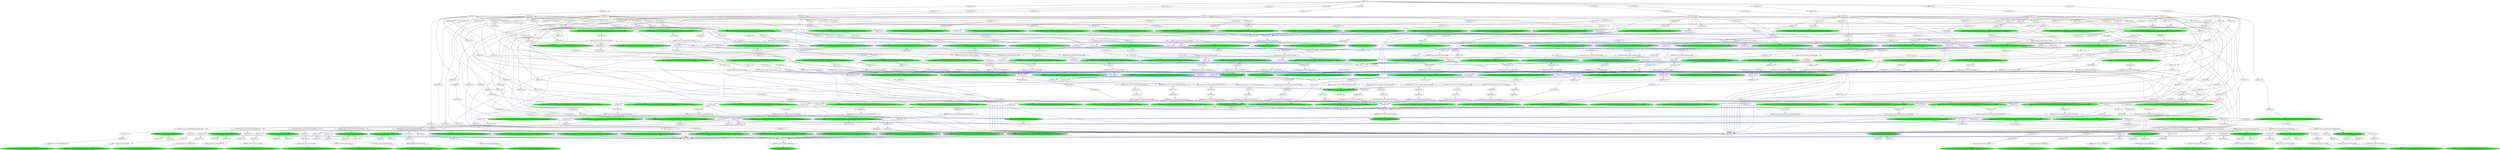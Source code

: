 strict digraph "reflow flowgraph sha256:6fdbd11a79e32578f6ad914abc26db35166c2da9b308da1661ceff1e509de756" {
// Node definitions.
"00910bc0-val-";
"016a1a5f-val-";
"01ff5dd3-val-";
"02586ea5-val-";
"02732dae-intern-n10.r09.s08.Main.fq1-s3://niema-test/n10/r09/n10.r09.s08_R1.fastq" [
fillcolor=green
style=filled
];
"032071f2-exec-n10.r09.s10.Main.pileup" [
fillcolor=green
style=filled
];
"033be6cd-val-";
"0349c55a-val-";
"0386aba6-val-";
"03c74763-val-";
"042cebae-val-";
"0469a6ab-val-";
"054905b3-val-";
"05b991ac-val-";
"068744df-extern-n10.r09.s03.Main.cp_ref_gff-s3://niema-test/n10/r09/n10.r09.s03.reference.gff" [
fillcolor=green
style=filled
];
"06ebd4c1-extern-n10.r09.s10.Main.cp_untrimmed_bam-s3://niema-test/n10/r09/n10.r09.s10.untrimmed.bam" [
fillcolor=green
style=filled
];
"073bb0cf-val-";
"07400396-coerce-n10.r09.s10.Main.variants";
"07e1121a-val-";
"07f477ad-coerce-n10.r09.s02.Main.untrimmed_bam";
"0876fcb2-val-";
"08d5b34f-val-";
"09397c62-extern-n10.r09.s04.Main.cp_sorted_untrimmed_bam-s3://niema-test/n10/r09/n10.r09.s04.untrimmed.sorted.bam" [
fillcolor=green
style=filled
];
"09fc7637-intern-n10.r09.s02.Main.fq2-s3://niema-test/n10/r09/n10.r09.s02_R2.fastq" [
fillcolor=green
style=filled
];
"0a06b9da-coerce-n10.r09.s06.Main.untrimmed_bam";
"0a777a91-val-";
"0b1eaaf8-val-";
"0b3f3fcf-coerce-n10.r09.s10.Main.variants";
"0b41819d-val-";
"0b5a589e-val-";
"0bf39e7d-val-";
"0c0861d1-val-";
"0c6f588e-val-";
"0ce3b87c-val-";
"0d1956d6-coerce-n10.r09.s10.Main.variants";
"0d27b96c-intern-n10.r09.s04.Main.fq1-s3://niema-test/n10/r09/n10.r09.s04_R1.fastq" [
fillcolor=green
style=filled
];
"0d2ac9e1-extern-n10.r09.s03.Main.cp_ref_fas-s3://niema-test/n10/r09/n10.r09.s03.reference.fas" [
fillcolor=green
style=filled
];
"0d5701a5-val-";
"0dd46910-extern-n10.r09.s10.Main.cp_depth-s3://niema-test/n10/r09/n10.r09.s10.depth.txt" [
fillcolor=green
style=filled
];
"0debba94-coerce-n10.r09.s05.Main.fq1";
"0f04e7e1-val-";
"0f327fab-val-";
"0f9ff9e2-coerce-n10.r09.s06.Main.sorted_untrimmed_bam";
"10400834-val-";
"1128832a-val-";
"126f8938-coerce-n10.r09.s10.Main.pileup";
"12d4d208-val-";
"131eeac2-val-";
"13687091-val-";
"13760c7f-val-";
"148edde8-val-";
"14b13da8-extern-n10.r09.s05.Main.cp_depth-s3://niema-test/n10/r09/n10.r09.s05.depth.txt" [
fillcolor=green
style=filled
];
"14d8cf1d-extern-n10.r09.s06.Main.cp_variants-s3://niema-test/n10/r09/n10.r09.s06.variants.vcf" [
fillcolor=green
style=filled
];
"14f01059-exec-n10.r09.s06.Main.sorted_untrimmed_bam" [
fillcolor=green
style=filled
];
"1502a699-extern-n10.r09.s07.Main.cp_sorted_trimmed_bam-s3://niema-test/n10/r09/n10.r09.s07.sorted.trimmed.bam" [
fillcolor=green
style=filled
];
"15a789fe-val-";
"1733f441-val-";
"184f029f-val-";
"18cfbd14-val-";
"1934a643-val-";
"19f41899-val-";
"1a2efc6d-val-";
"1a300cbc-val-";
"1a69a806-val-";
"1aeb0846-val-";
"1b6dfae1-val-";
"1bbf13ac-extern-n10.r09.s04.Main.cp_depth-s3://niema-test/n10/r09/n10.r09.s04.depth.txt" [
fillcolor=green
style=filled
];
"1c50a7fc-val-";
"1c50ff68-coerce-n10.r09.s01.Main.primer_bed";
"1cf57745-coerce-n10.r09.s03.Main.consensus";
"1d28184f-val-";
"1d556745-val-";
"1da0b3ec-val-";
"1dcb634b-val-";
"1e05fd04-intern-n10.r09.s09.Main.fq1-s3://niema-test/n10/r09/n10.r09.s09_R1.fastq" [
fillcolor=green
style=filled
];
"1e1016b1-val-";
"1e1dc601-val-";
"1e83f5f2-extern-n10.r09.s02.Main.cp_variants-s3://niema-test/n10/r09/n10.r09.s02.variants.vcf" [
fillcolor=green
style=filled
];
"1eae40d2-val-";
"1f761e1a-val-";
"1fbe9b01-val-";
"20834337-coerce-n10.r09.s10.Main.depth";
"20872e08-val-";
"22dad326-val-";
"22f9b244-coerce-n10.r09.s09.Main.untrimmed_bam";
"246ca744-val-";
"2523c137-val-";
"2664e499-coerce-n10.r09.s05.Main.trimmed_bam";
"26b3e125-val-";
"26bf8977-coerce-n10.r09.s10.Main.sorted_trimmed_bam";
"26da868e-val-";
"2844e0e1-coerce-n10.r09.s10.Main.sorted_trimmed_bam";
"2892db8a-val-";
"28b54260-val-";
"29726aa5-val-";
"29a5b207-val-";
"2a0fd895-coerce-n10.r09.s05.Main.trimmed_bam";
"2a6f7eba-extern-n10.r09.s03.Main.cp_untrimmed_bam-s3://niema-test/n10/r09/n10.r09.s03.untrimmed.bam" [
fillcolor=green
style=filled
];
"2a983297-val-";
"2af27a16-val-";
"2b138731-val-";
"2b378768-intern-n10.r09.s07.Main.fq1-s3://niema-test/n10/r09/n10.r09.s07_R1.fastq" [
fillcolor=green
style=filled
];
"2b3917a7-val-";
"2b541954-val-";
"2cca71b6-val-";
"2d1fe762-val-";
"2dace9e9-val-";
"2dc5218e-extern-n10.r09.s08.Main.cp_depth-s3://niema-test/n10/r09/n10.r09.s08.depth.txt" [
fillcolor=green
style=filled
];
"2e9deccd-coerce-n10.r09.s02.Main.fq2";
"2f41dd8d-val-";
"2f47324c-coerce-n10.r09.s03.Main.consensus";
"2fddb0dc-val-";
"30216eea-val-";
"30829c00-val-";
"30ecd8b4-coerce-n10.r09.s10.Main.pileup";
"3139dd8c-val-";
"317c8b3f-val-";
"31bf27a3-val-";
"31d338e9-coerce-n10.r09.s10.Main.sorted_trimmed_bam";
"31df4ed9-coerce-n10.r09.s10.Main.depth";
"31e13bf0-val-";
"32018aa2-extern-n10.r09.s04.Main.cp_consensus-s3://niema-test/n10/r09/n10.r09.s04.consensus.fas" [
fillcolor=green
style=filled
];
"33386576-coerce-n10.r09.s06.Main.sorted_untrimmed_bam";
"333dfeb3-val-";
"333f3a3a-val-";
"3341df1e-coerce-n10.r09.s10.Main.sorted_trimmed_bam";
"335bbfa8-val-";
"33bb935c-val-";
"33ccdb7f-val-";
"3407b399-val-";
"34db0ba3-extern-n10.r09.s10.Main.cp_sorted_trimmed_bam-s3://niema-test/n10/r09/n10.r09.s10.sorted.trimmed.bam" [
fillcolor=green
style=filled
];
"3567c6bc-coerce-n10.r09.s10.Main.variants";
"35e6b9d8-val-";
"3724a3ae-coerce-n10.r09.s10.Main.pileup";
"3734bc88-val-";
"37423dc3-val-";
"37845a06-exec-n10.r09.s02.Main.untrimmed_bam" [
fillcolor=green
style=filled
];
"379f1062-val-";
"38707121-val-";
"390f2180-coerce-n10.r09.s10.Main.variants";
"3926b322-extern-n10.r09.s08.Main.cp_variants-s3://niema-test/n10/r09/n10.r09.s08.variants.vcf" [
fillcolor=green
style=filled
];
"39d56569-val-";
"3a20b48d-val-";
"3a3f1e22-extern-n10.r09.s04.Main.cp_sorted_trimmed_bam-s3://niema-test/n10/r09/n10.r09.s04.sorted.trimmed.bam" [
fillcolor=green
style=filled
];
"3aab2e86-val-";
"3b432d0e-val-";
"3bfcb1d5-val-";
"3c8f9ace-val-";
"3cb14ae3-val-";
"3d0c916a-val-";
"3d79ce6e-coerce-n10.r09.s10.Main.low_depth";
"3d9a06a6-val-";
"3deb50b9-extern-n10.r09.s04.Main.cp_primer_bed-s3://niema-test/n10/r09/n10.r09.s04.primers.bed" [
fillcolor=green
style=filled
];
"3debc03c-coerce-n10.r09.s05.Main.trimmed_bam";
"3e2f6b92-val-";
"3eda6b04-val-";
"3f0c464c-intern-n10.r09.s09.Main.fq2-s3://niema-test/n10/r09/n10.r09.s09_R2.fastq" [
fillcolor=green
style=filled
];
"3fd4fd83-val-";
"40013d1d-val-";
"4026c61d-val-";
"40e375e1-val-";
"41ee20a2-extern-n10.r09.s09.Main.cp_ref_gff-s3://niema-test/n10/r09/n10.r09.s09.reference.gff" [
fillcolor=green
style=filled
];
"42389fe2-coerce-n10.r09.s10.Main.sorted_trimmed_bam";
"42d49b50-val-";
"430a747b-val-";
"4320a09a-val-";
"4345edee-val-";
"4384aaf2-extern-n10.r09.s01.Main.cp_sorted_untrimmed_bam-s3://niema-test/n10/r09/n10.r09.s01.untrimmed.sorted.bam" [
fillcolor=green
style=filled
];
"4393768e-val-";
"43b1a826-val-";
"43e6addd-val-";
"43ec129f-val-";
"43fde0d5-val-";
"440aca25-coerce-n10.r09.s10.Main.pileup";
"447a9392-val-";
"448c2d0a-val-";
"44ea7c1c-coerce-n10.r09.s10.Main.pileup";
"4604ca90-val-";
"4659da89-coerce-n10.r09.s10.Main.sorted_trimmed_bam";
"46830639-intern-n10.r09.s07.Main.fq2-s3://niema-test/n10/r09/n10.r09.s07_R2.fastq" [
fillcolor=green
style=filled
];
"46a031ad-val-";
"4742f3ea-val-";
"48433907-val-";
"4888c7c1-extern-n10.r09.s03.Main.cp_low_depth-s3://niema-test/n10/r09/n10.r09.s03.lowdepth.tsv" [
fillcolor=green
style=filled
];
"48a206c9-coerce-n10.r09.s10.Main.depth";
"496823e7-coerce-n10.r09.s07.Main.fq1";
"49a52a9c-coerce-n10.r09.s10.Main.sorted_trimmed_bam";
"49d942d0-val-";
"4a1113f8-val-";
"4a11fb07-val-";
"4a4fac2b-coerce-n10.r09.s03.Main.fq1";
"4a93ab85-exec-n10.r09.s01.Main.ref_fas" [
fillcolor=green
style=filled
];
"4af1d2e1-extern-n10.r09.s06.Main.cp_low_depth-s3://niema-test/n10/r09/n10.r09.s06.lowdepth.tsv" [
fillcolor=green
style=filled
];
"4b24e88a-val-";
"4b99e00c-val-";
"4baa7504-extern-n10.r09.s09.Main.cp_variants-s3://niema-test/n10/r09/n10.r09.s09.variants.vcf" [
fillcolor=green
style=filled
];
"4bc3fd18-coerce-n10.r09.s10.Main.low_depth";
"4c169592-extern-n10.r09.s09.Main.cp_ref_fas-s3://niema-test/n10/r09/n10.r09.s09.reference.fas" [
fillcolor=green
style=filled
];
"4c44a827-val-";
"4c4f8b80-val-";
"4ca6bb1d-coerce-n10.r09.s10.Main.variants";
"4ceab321-extern-n10.r09.s01.Main.cp_ref_fas-s3://niema-test/n10/r09/n10.r09.s01.reference.fas" [
fillcolor=green
style=filled
];
"4cfe32ac-val-";
"4d10c687-val-";
"4d5f931f-val-";
"4d6b7712-val-";
"4de53d9b-extern-n10.r09.s02.Main.cp_sorted_trimmed_bam-s3://niema-test/n10/r09/n10.r09.s02.sorted.trimmed.bam" [
fillcolor=green
style=filled
];
"4e025431-val-";
"4f58df92-coerce-n10.r09.s06.Main.sorted_untrimmed_bam";
"4f6a9324-extern-n10.r09.s10.Main.cp_primer_bed-s3://niema-test/n10/r09/n10.r09.s10.primers.bed" [
fillcolor=green
style=filled
];
"4fd33624-val-";
"4fe932c3-val-";
"504a24a5-val-";
"516091ea-val-";
"516ef4b9-val-";
"52b906f8-val-";
"52d08102-val-";
"5340df51-coerce-n10.r09.s10.Main.pileup";
"53e16067-val-";
"5412f394-extern-n10.r09.s06.Main.cp_primer_bed-s3://niema-test/n10/r09/n10.r09.s06.primers.bed" [
fillcolor=green
style=filled
];
"545d194f-val-";
"5467864b-coerce-n10.r09.s06.Main.sorted_untrimmed_bam";
"54a14383-extern-n10.r09.s04.Main.cp_low_depth-s3://niema-test/n10/r09/n10.r09.s04.lowdepth.tsv" [
fillcolor=green
style=filled
];
"550b2340-val-";
"55a5bb63-val-";
"5601a8d2-val-";
"56140277-coerce-n10.r09.s03.Main.consensus";
"56ad9b83-exec-n10.r09.s07.Main.untrimmed_bam" [
fillcolor=green
style=filled
];
"572aef7c-extern-n10.r09.s05.Main.cp_untrimmed_bam-s3://niema-test/n10/r09/n10.r09.s05.untrimmed.bam" [
fillcolor=green
style=filled
];
"578dcaa2-extern-n10.r09.s06.Main.cp_pileup-s3://niema-test/n10/r09/n10.r09.s06.pileup.txt" [
fillcolor=green
style=filled
];
"587c096d-extern-n10.r09.s09.Main.cp_low_depth-s3://niema-test/n10/r09/n10.r09.s09.lowdepth.tsv" [
fillcolor=green
style=filled
];
"58a96e8c-extern-n10.r09.s01.Main.cp_consensus-s3://niema-test/n10/r09/n10.r09.s01.consensus.fas" [
fillcolor=green
style=filled
];
"594b3120-extern-n10.r09.s06.Main.cp_depth-s3://niema-test/n10/r09/n10.r09.s06.depth.txt" [
fillcolor=green
style=filled
];
"5955777d-val-";
"59c27bb4-val-";
"59e34a15-val-";
"5ac0ff27-extern-n10.r09.s02.Main.cp_low_depth-s3://niema-test/n10/r09/n10.r09.s02.lowdepth.tsv" [
fillcolor=green
style=filled
];
"5b2262a6-val-";
"5b5d9ec5-val-";
"5b91bf91-val-";
"5cbe6a52-extern-n10.r09.s07.Main.cp_pileup-s3://niema-test/n10/r09/n10.r09.s07.pileup.txt" [
fillcolor=green
style=filled
];
"5cd26f59-val-";
"5cd70c1e-val-";
"5cf1b6e2-val-";
"5d46a7d8-val-";
"5d798497-extern-n10.r09.s08.Main.cp_primer_bed-s3://niema-test/n10/r09/n10.r09.s08.primers.bed" [
fillcolor=green
style=filled
];
"5d9726d0-val-";
"5db1c0a8-extern-n10.r09.s08.Main.cp_consensus-s3://niema-test/n10/r09/n10.r09.s08.consensus.fas" [
fillcolor=green
style=filled
];
"5e683034-intern-n10.r09.s02.Main.fq1-s3://niema-test/n10/r09/n10.r09.s02_R1.fastq" [
fillcolor=green
style=filled
];
"5ec12855-val-";
"5ed6572c-val-";
"5ef130ce-val-";
"5ef88ea2-val-";
"5f0a8142-val-";
"5f541c28-extern-n10.r09.s09.Main.cp_pileup-s3://niema-test/n10/r09/n10.r09.s09.pileup.txt" [
fillcolor=green
style=filled
];
"5f754cf6-val-";
"5f8b5694-coerce-n10.r09.s10.Main.pileup";
"5f8e8579-coerce-n10.r09.s06.Main.sorted_untrimmed_bam";
"5fa61191-exec-n10.r09.s09.Main.untrimmed_bam" [
fillcolor=green
style=filled
];
"5fe028cc-val-";
"5fe2e765-val-";
"6015ae1e-coerce-n10.r09.s01.Main.ref_gff";
"60199500-val-";
"601c6394-val-";
"601ef7d8-val-";
"6020720a-extern-n10.r09.s05.Main.cp_low_depth-s3://niema-test/n10/r09/n10.r09.s05.lowdepth.tsv" [
fillcolor=green
style=filled
];
"6062cbe7-coerce-n10.r09.s03.Main.consensus";
"607315e9-val-";
"60a54aa5-val-";
"60e94a00-val-";
"618eba91-val-";
"62e6ef93-exec-n10.r09.s10.Main.untrimmed_bam" [
fillcolor=green
style=filled
];
"63040db6-val-";
"6332d682-val-";
"6359ad4f-val-";
"63f48a3a-val-";
"64377d8c-val-";
"64c209ba-val-";
"6539fcc3-val-";
"659b452f-extern-n10.r09.s03.Main.cp_consensus-s3://niema-test/n10/r09/n10.r09.s03.consensus.fas" [
fillcolor=green
style=filled
];
"65c6dc2e-val-";
"65f6c275-val-";
"66d0ccf4-val-";
"6766b16d-val-";
"6832f03e-val-";
"683346de-val-";
"6897c4a6-val-";
"68cdbf44-val-";
"68edbc9f-val-";
"68fe8fee-extern-n10.r09.s10.Main.cp_ref_gff-s3://niema-test/n10/r09/n10.r09.s10.reference.gff" [
fillcolor=green
style=filled
];
"6a052429-val-";
"6a778cc6-val-";
"6a968bd2-val-";
"6be96acf-coerce-n10.r09.s10.Main.low_depth";
"6c71b0d0-val-";
"6cc6db08-extern-n10.r09.s10.Main.cp_low_depth-s3://niema-test/n10/r09/n10.r09.s10.lowdepth.tsv" [
fillcolor=green
style=filled
];
"6d26bb77-val-";
"6d3ccf85-val-";
"6d9e607a-val-";
"6e28c200-extern-n10.r09.s07.Main.cp_depth-s3://niema-test/n10/r09/n10.r09.s07.depth.txt" [
fillcolor=green
style=filled
];
"6e2b990d-val-";
"6e5c3f08-val-";
"6eb29f70-extern-n10.r09.s06.Main.cp_untrimmed_bam-s3://niema-test/n10/r09/n10.r09.s06.untrimmed.bam" [
fillcolor=green
style=filled
];
"6eb2fb27-val-";
"6ef30740-coerce-n10.r09.s10.Main.pileup";
"6f159b50-val-";
"708a089c-coerce-n10.r09.s10.Main.depth";
"7096ef19-val-";
"709a42af-coerce-n10.r09.s07.Main.fq2";
"70cdcd2e-coerce-n10.r09.s05.Main.trimmed_bam";
"712d0377-val-";
"71d0831a-val-";
"71ea75fc-extern-n10.r09.s08.Main.cp_low_depth-s3://niema-test/n10/r09/n10.r09.s08.lowdepth.tsv" [
fillcolor=green
style=filled
];
"72142d0d-extern-n10.r09.s01.Main.cp_low_depth-s3://niema-test/n10/r09/n10.r09.s01.lowdepth.tsv" [
fillcolor=green
style=filled
];
"72681687-val-";
"726df3c6-coerce-n10.r09.s05.Main.trimmed_bam";
"72a2fd18-val-";
"72e122d9-extern-n10.r09.s03.Main.cp_sorted_trimmed_bam-s3://niema-test/n10/r09/n10.r09.s03.sorted.trimmed.bam" [
fillcolor=green
style=filled
];
"732d8e20-extern-n10.r09.s09.Main.cp_primer_bed-s3://niema-test/n10/r09/n10.r09.s09.primers.bed" [
fillcolor=green
style=filled
];
"7340107c-val-";
"735bc624-coerce-n10.r09.s03.Main.consensus";
"736c94f0-coerce-n10.r09.s10.Main.depth";
"740b823b-val-";
"74168c2c-extern-n10.r09.s07.Main.cp_consensus-s3://niema-test/n10/r09/n10.r09.s07.consensus.fas" [
fillcolor=green
style=filled
];
"75e13a0b-coerce-n10.r09.s06.Main.sorted_untrimmed_bam";
"75f9df68-coerce-n10.r09.s10.Main.fq2";
"762f6f1f-val-";
"76328716-val-";
"765c9bb6-coerce-n10.r09.s08.Main.fq2";
"769724f4-val-";
"76a6e24f-val-";
"772f2b22-val-";
"7751423c-coerce-n10.r09.s03.Main.fq2";
"7845bf5f-coerce-n10.r09.s10.Main.variants";
"78935e80-extern-n10.r09.s02.Main.cp_untrimmed_bam-s3://niema-test/n10/r09/n10.r09.s02.untrimmed.bam" [
fillcolor=green
style=filled
];
"78fb10c2-val-";
"78feb05e-val-";
"7917ea0b-val-";
"7971bf54-val-";
"79b4fb28-val-";
"7a88ad72-val-";
"7ad9bf13-extern-n10.r09.s01.Main.cp_ref_gff-s3://niema-test/n10/r09/n10.r09.s01.reference.gff" [
fillcolor=green
style=filled
];
"7b8d8363-val-";
"7b91d6f5-val-";
"7c2b5180-extern-n10.r09.s09.Main.cp_sorted_trimmed_bam-s3://niema-test/n10/r09/n10.r09.s09.sorted.trimmed.bam" [
fillcolor=green
style=filled
];
"7c65bb68-coerce-n10.r09.s10.Main.fq1";
"7c7fe642-intern-n10.r09.s01.Main.fq1-s3://niema-test/n10/r09/n10.r09.s01_R1.fastq" [
fillcolor=green
style=filled
];
"7c84d43f-val-";
"7cc4fd96-val-";
"7d7cb8f1-val-";
"7d88ff3f-extern-n10.r09.s07.Main.cp_primer_bed-s3://niema-test/n10/r09/n10.r09.s07.primers.bed" [
fillcolor=green
style=filled
];
"7d8c64a1-val-";
"7deb3cc2-val-";
"7e30cb43-val-";
"7e953baa-val-";
"7f6b76fd-coerce-n10.r09.s05.Main.untrimmed_bam";
"7fb63a8a-coerce-n10.r09.s10.Main.low_depth";
"7fded523-val-";
"7ff0a686-val-";
"8003259a-exec-n10.r09.s04.Main.untrimmed_bam" [
fillcolor=green
style=filled
];
"800d465e-val-";
"80963166-extern-n10.r09.s02.Main.cp_ref_gff-s3://niema-test/n10/r09/n10.r09.s02.reference.gff" [
fillcolor=green
style=filled
];
"8118c500-coerce-n10.r09.s03.Main.consensus";
"812dbafb-coerce-n10.r09.s10.Main.pileup";
"816b1978-val-";
"818ae34d-val-";
"8259c9df-val-";
"8380fc49-val-";
"83c511ae-intern-n10.r09.s06.Main.fq1-s3://niema-test/n10/r09/n10.r09.s06_R1.fastq" [
fillcolor=green
style=filled
];
"83dbd34a-val-";
"842f0a9d-val-";
"843be91b-exec-n10.r09.s03.Main.untrimmed_bam" [
fillcolor=green
style=filled
];
"843ef116-val-";
"84aa4af9-val-";
"84ad22cc-coerce-n10.r09.s06.Main.sorted_untrimmed_bam";
"850871f3-val-";
"853bda09-val-";
"85e5ae89-val-";
"8666c5b1-extern-n10.r09.s06.Main.cp_ref_fas-s3://niema-test/n10/r09/n10.r09.s06.reference.fas" [
fillcolor=green
style=filled
];
"86b35bdd-extern-n10.r09.s10.Main.cp_pileup-s3://niema-test/n10/r09/n10.r09.s10.pileup.txt" [
fillcolor=green
style=filled
];
"86fa8264-extern-n10.r09.s10.Main.cp_sorted_untrimmed_bam-s3://niema-test/n10/r09/n10.r09.s10.untrimmed.sorted.bam" [
fillcolor=green
style=filled
];
"8722a783-val-";
"87b5e489-val-";
"87b6b542-val-";
"87c0ed1c-coerce-n10.r09.s10.Main.depth";
"87de9828-val-";
"87f2b20d-val-";
"8858dc9b-val-";
"891af6a7-coerce-n10.r09.s08.Main.fq1";
"8a3310bf-extern-n10.r09.s08.Main.cp_untrimmed_bam-s3://niema-test/n10/r09/n10.r09.s08.untrimmed.bam" [
fillcolor=green
style=filled
];
"8a91b969-val-";
"8b247992-extern-n10.r09.s01.Main.cp_variants-s3://niema-test/n10/r09/n10.r09.s01.variants.vcf" [
fillcolor=green
style=filled
];
"8ba4614d-val-";
"8bc9a62c-val-";
"8c1cc177-val-";
"8c23eb36-val-";
"8cccd3b7-val-";
"8d161247-extern-n10.r09.s05.Main.cp_consensus-s3://niema-test/n10/r09/n10.r09.s05.consensus.fas" [
fillcolor=green
style=filled
];
"8d261849-val-";
"8d714416-val-";
"8d826c6f-val-";
"8e6c8145-val-";
"8ea4c220-extern-n10.r09.s05.Main.cp_ref_gff-s3://niema-test/n10/r09/n10.r09.s05.reference.gff" [
fillcolor=green
style=filled
];
"8f6d00dc-val-";
"8fc17fe2-val-";
"9029bf4e-coerce-n10.r09.s10.Main.variants";
"90d7c02f-val-";
"91f1de14-val-";
"92054b27-val-";
"92105465-extern-n10.r09.s05.Main.cp_ref_fas-s3://niema-test/n10/r09/n10.r09.s05.reference.fas" [
fillcolor=green
style=filled
];
"92ad55af-coerce-n10.r09.s10.Main.depth";
"92d8cfc9-intern-n10.r09.s08.Main.fq2-s3://niema-test/n10/r09/n10.r09.s08_R2.fastq" [
fillcolor=green
style=filled
];
"932bcf98-val-";
"933bc07b-val-";
"93944291-extern-n10.r09.s09.Main.cp_untrimmed_bam-s3://niema-test/n10/r09/n10.r09.s09.untrimmed.bam" [
fillcolor=green
style=filled
];
"94016a97-exec-n10.r09.s10.Main.low_depth" [
fillcolor=green
style=filled
];
"942d564a-val-";
"9439857c-val-";
"94476169-extern-n10.r09.s04.Main.cp_pileup-s3://niema-test/n10/r09/n10.r09.s04.pileup.txt" [
fillcolor=green
style=filled
];
"9568d3ec-coerce-n10.r09.s10.Main.depth";
"95bd1ac5-val-";
"95d3157b-val-";
"95ef87f2-val-";
"96f5c620-coerce-n10.r09.s03.Main.consensus";
"9757bba2-coerce-n10.r09.s02.Main.fq1";
"976bffa1-extern-n10.r09.s01.Main.cp_untrimmed_bam-s3://niema-test/n10/r09/n10.r09.s01.untrimmed.bam" [
fillcolor=green
style=filled
];
"97aa8e23-val-";
"97ac9975-val-";
"97bbbf88-coerce-n10.r09.s03.Main.consensus";
"99217267-val-";
"99242c79-val-";
"995ec7f6-val-";
"99a490ba-extern-n10.r09.s05.Main.cp_sorted_trimmed_bam-s3://niema-test/n10/r09/n10.r09.s05.sorted.trimmed.bam" [
fillcolor=green
style=filled
];
"9ab09234-extern-n10.r09.s04.Main.cp_variants-s3://niema-test/n10/r09/n10.r09.s04.variants.vcf" [
fillcolor=green
style=filled
];
"9ac6a688-val-";
"9af9f595-coerce-n10.r09.s05.Main.trimmed_bam";
"9b939b4d-val-";
"9ba49362-val-";
"9bd9953a-val-";
"9becb49f-coerce-n10.r09.s05.Main.trimmed_bam";
"9c274651-exec-n10.r09.s08.Main.untrimmed_bam" [
fillcolor=green
style=filled
];
"9c4ab733-val-";
"9c53acbb-val-";
"9c57b31b-coerce-n10.r09.s05.Main.fq2";
"9c8d1668-extern-n10.r09.s02.Main.cp_consensus-s3://niema-test/n10/r09/n10.r09.s02.consensus.fas" [
fillcolor=green
style=filled
];
"9cdb2ac8-val-";
"9cfe6f2f-extern-n10.r09.s08.Main.cp_sorted_trimmed_bam-s3://niema-test/n10/r09/n10.r09.s08.sorted.trimmed.bam" [
fillcolor=green
style=filled
];
"9ed38a7f-val-";
"9f1ae081-val-";
"9f1d901a-val-";
"9f5882ef-val-";
"9f8aab2d-val-";
"9ff3657f-coerce-n10.r09.s10.Main.sorted_trimmed_bam";
"a12c3c22-intern-n10.r09.s10.Main.fq1-s3://niema-test/n10/r09/n10.r09.s10_R1.fastq" [
fillcolor=green
style=filled
];
"a1582ae5-val-";
"a159c7f8-val-";
"a1a20d65-val-";
"a211f522-val-";
"a25e04cb-val-";
"a2a82788-val-";
"a33f957a-extern-n10.r09.s01.Main.cp_pileup-s3://niema-test/n10/r09/n10.r09.s01.pileup.txt" [
fillcolor=green
style=filled
];
"a364a574-val-";
"a3af453f-val-";
"a3e15032-val-";
"a403d58c-val-";
"a44d8c2f-exec-n10.r09.s05.Main.trimmed_bam" [
fillcolor=green
style=filled
];
"a44ec2c3-val-";
"a452d728-extern-n10.r09.s02.Main.cp_pileup-s3://niema-test/n10/r09/n10.r09.s02.pileup.txt" [
fillcolor=green
style=filled
];
"a4aeb2e5-val-";
"a52f0dac-extern-n10.r09.s07.Main.cp_ref_fas-s3://niema-test/n10/r09/n10.r09.s07.reference.fas" [
fillcolor=green
style=filled
];
"a53511c0-val-";
"a5530ead-val-";
"a590683a-val-";
"a5f39f77-val-";
"a65302ab-val-";
"a67b792d-val-";
"a6ad37a5-extern-n10.r09.s02.Main.cp_primer_bed-s3://niema-test/n10/r09/n10.r09.s02.primers.bed" [
fillcolor=green
style=filled
];
"a7572cb9-val-";
"a79e462d-extern-n10.r09.s05.Main.cp_pileup-s3://niema-test/n10/r09/n10.r09.s05.pileup.txt" [
fillcolor=green
style=filled
];
"a7b59099-extern-n10.r09.s08.Main.cp_sorted_untrimmed_bam-s3://niema-test/n10/r09/n10.r09.s08.untrimmed.sorted.bam" [
fillcolor=green
style=filled
];
"a7d5f5c4-val-";
"a814d42e-val-";
"a8872632-extern-n10.r09.s07.Main.cp_low_depth-s3://niema-test/n10/r09/n10.r09.s07.lowdepth.tsv" [
fillcolor=green
style=filled
];
"a8cfec1a-val-";
"a8fc2b3e-val-";
"a9363633-extern-n10.r09.s09.Main.cp_consensus-s3://niema-test/n10/r09/n10.r09.s09.consensus.fas" [
fillcolor=green
style=filled
];
"a973e46e-val-";
"a9748e95-val-";
"a98f60cc-coerce-n10.r09.s03.Main.consensus";
"a99dde7b-val-";
"a9a349bd-coerce-n10.r09.s10.Main.low_depth";
"aa1da7e4-val-";
"ab293f13-val-";
"ab3eabfd-val-";
"ab82feb4-val-";
"ac41839a-extern-n10.r09.s08.Main.cp_pileup-s3://niema-test/n10/r09/n10.r09.s08.pileup.txt" [
fillcolor=green
style=filled
];
"aca0bf7c-val-";
"ad0f8c81-val-";
"ad38cdb6-extern-n10.r09.s01.Main.cp_depth-s3://niema-test/n10/r09/n10.r09.s01.depth.txt" [
fillcolor=green
style=filled
];
"ad51ffa6-coerce-n10.r09.s10.Main.pileup";
"ad5c5d36-intern-n10.r09.s05.Main.fq1-s3://niema-test/n10/r09/n10.r09.s05_R1.fastq" [
fillcolor=green
style=filled
];
"ae675508-val-";
"af05a474-val-";
"af0dfdbc-val-";
"af7923df-val-";
"af7f6c51-extern-n10.r09.s03.Main.cp_pileup-s3://niema-test/n10/r09/n10.r09.s03.pileup.txt" [
fillcolor=green
style=filled
];
"af966b7b-coerce-n10.r09.s05.Main.trimmed_bam";
"b02c822f-coerce-n10.r09.s01.Main.fq1";
"b0bb49c2-extern-n10.r09.s01.Main.cp_primer_bed-s3://niema-test/n10/r09/n10.r09.s01.primers.bed" [
fillcolor=green
style=filled
];
"b0d10fbf-val-";
"b1026a62-extern-n10.r09.s03.Main.cp_sorted_untrimmed_bam-s3://niema-test/n10/r09/n10.r09.s03.untrimmed.sorted.bam" [
fillcolor=green
style=filled
];
"b11861d1-val-";
"b1d38c65-coerce-n10.r09.s09.Main.fq2";
"b24c1010-intern-n10.r09.s03.Main.fq1-s3://niema-test/n10/r09/n10.r09.s03_R1.fastq" [
fillcolor=green
style=filled
];
"b289bc16-val-";
"b296f080-coerce-n10.r09.s06.Main.sorted_untrimmed_bam";
"b2f4dccf-extern-n10.r09.s10.Main.cp_consensus-s3://niema-test/n10/r09/n10.r09.s10.consensus.fas" [
fillcolor=green
style=filled
];
"b31f8771-val-";
"b387ce8e-val-";
"b3b51226-val-";
"b3d4f6a3-val-";
"b4105206-val-";
"b4226ea4-val-";
"b4d54d23-exec-n10.r09.s03.Main.consensus" [
fillcolor=green
style=filled
];
"b5165cd6-coerce-n10.r09.s08.Main.untrimmed_bam";
"b53f4f34-val-";
"b547d841-extern-n10.r09.s02.Main.cp_sorted_untrimmed_bam-s3://niema-test/n10/r09/n10.r09.s02.untrimmed.sorted.bam" [
fillcolor=green
style=filled
];
"b5dd294f-val-";
"b5f822b2-val-";
"b6478622-coerce-n10.r09.s10.Main.low_depth";
"b64f4a1d-coerce-n10.r09.s10.Main.sorted_trimmed_bam";
"b6b026be-val-";
"b71a32cd-val-";
"b8397a7b-val-";
"b84cc1cc-val-";
"b92d8f51-val-";
"bbdf0b15-val-";
"bc5f0539-val-";
"bc977663-extern-n10.r09.s06.Main.cp_sorted_untrimmed_bam-s3://niema-test/n10/r09/n10.r09.s06.untrimmed.sorted.bam" [
fillcolor=green
style=filled
];
"bcd1e16c-val-";
"bd122bcb-val-";
"bd421b95-val-";
"bd56483e-val-";
"bd5db920-val-";
"bd8d8125-val-";
"bd8e6f58-val-";
"bdca38ac-val-";
"bdcb26f8-val-";
"be0b6edf-extern-n10.r09.s07.Main.cp_ref_gff-s3://niema-test/n10/r09/n10.r09.s07.reference.gff" [
fillcolor=green
style=filled
];
"be750d99-val-";
"be923a51-val-";
"bebc4a3f-extern-n10.r09.s05.Main.cp_sorted_untrimmed_bam-s3://niema-test/n10/r09/n10.r09.s05.untrimmed.sorted.bam" [
fillcolor=green
style=filled
];
"bee776ff-val-";
"bf1905bd-val-";
"bf1e66c1-val-";
"bf331abc-val-";
"bf80f3e1-exec-n10.r09.s06.Main.untrimmed_bam" [
fillcolor=green
style=filled
];
"bfe51169-coerce-n10.r09.s10.Main.variants";
"c03c4ae3-val-";
"c09524fc-extern-n10.r09.s06.Main.cp_consensus-s3://niema-test/n10/r09/n10.r09.s06.consensus.fas" [
fillcolor=green
style=filled
];
"c0d0878b-val-";
"c13a7ba8-val-";
"c22c0dd6-val-";
"c2976b4e-coerce-n10.r09.s06.Main.fq1";
"c2fe69df-val-";
"c33a6736-val-";
"c3599256-val-";
"c3722a40-val-";
"c3cd34f3-val-";
"c3dbcb97-val-";
"c4022fe6-coerce-n10.r09.s10.Main.depth";
"c42b6771-exec-n10.r09.s05.Main.untrimmed_bam" [
fillcolor=green
style=filled
];
"c49e2f76-val-";
"c4e434b9-val-";
"c4f907bb-val-";
"c4ff5aea-exec-n10.r09.s10.Main.sorted_trimmed_bam" [
fillcolor=green
style=filled
];
"c5370f4c-val-";
"c5d77719-val-";
"c6104532-extern-n10.r09.s02.Main.cp_ref_fas-s3://niema-test/n10/r09/n10.r09.s02.reference.fas" [
fillcolor=green
style=filled
];
"c663fc4e-val-";
"c68c0b9c-val-";
"c71407b5-val-";
"c7c7ac37-val-";
"c81df994-val-";
"c86d0835-val-";
"c9278db2-val-";
"c96e1188-intern-n10.r09.s01.Main.fq2-s3://niema-test/n10/r09/n10.r09.s01_R2.fastq" [
fillcolor=green
style=filled
];
"c999a93a-val-";
"c9a76e65-val-";
"c9ec077c-val-";
"ca34736a-val-";
"ca4506fc-coerce-n10.r09.s05.Main.trimmed_bam";
"ca74bd3f-coerce-n10.r09.s06.Main.fq2";
"cac09c86-extern-n10.r09.s05.Main.cp_primer_bed-s3://niema-test/n10/r09/n10.r09.s05.primers.bed" [
fillcolor=green
style=filled
];
"cb272298-val-";
"cba8644f-coerce-n10.r09.s10.Main.untrimmed_bam";
"cd31d23a-val-";
"cd618287-coerce-n10.r09.s10.Main.low_depth";
"cd669c47-val-";
"cd6fe218-val-";
"cd820cd7-val-";
"cd9fef9f-val-";
"cdd6472e-val-";
"ce55fd1b-coerce-n10.r09.s10.Main.low_depth";
"ce9f8c1c-coerce-n10.r09.s09.Main.fq1";
"cf2986d1-val-";
"cf95104c-val-";
"d1225896-val-";
"d19cb817-coerce-n10.r09.s06.Main.sorted_untrimmed_bam";
"d25facff-coerce-n10.r09.s05.Main.trimmed_bam";
"d29287f2-val-";
"d2e21625-val-";
"d30c0a61-exec-n10.r09.s01.Main.untrimmed_bam" [
fillcolor=green
style=filled
];
"d473f0e8-extern-n10.r09.s06.Main.cp_ref_gff-s3://niema-test/n10/r09/n10.r09.s06.reference.gff" [
fillcolor=green
style=filled
];
"d48ed244-extern-n10.r09.s10.Main.cp_variants-s3://niema-test/n10/r09/n10.r09.s10.variants.vcf" [
fillcolor=green
style=filled
];
"d48ff497-extern-n10.r09.s08.Main.cp_ref_gff-s3://niema-test/n10/r09/n10.r09.s08.reference.gff" [
fillcolor=green
style=filled
];
"d4c4e3bb-coerce-n10.r09.s10.Main.depth";
"d4ce35a8-val-";
"d4d0aae0-extern-n10.r09.s04.Main.cp_untrimmed_bam-s3://niema-test/n10/r09/n10.r09.s04.untrimmed.bam" [
fillcolor=green
style=filled
];
"d4df904f-exec-n10.r09.s10.Main.variants" [
fillcolor=green
style=filled
];
"d4ff457c-coerce-n10.r09.s01.Main.fq2";
"d56d421c-val-";
"d587706a-coerce-n10.r09.s10.Main.sorted_trimmed_bam";
"d59655dd-val-";
"d59966b4-extern-n10.r09.s01.Main.cp_sorted_trimmed_bam-s3://niema-test/n10/r09/n10.r09.s01.sorted.trimmed.bam" [
fillcolor=green
style=filled
];
"d5b25d7d-val-";
"d5fbcf0f-val-";
"d61e879b-val-";
"d638b830-val-";
"d63eb52c-val-";
"d6b4ca1a-val-";
"d6b7ac8d-val-";
"d76324a9-coerce-n10.r09.s04.Main.fq1";
"d898e271-val-";
"d9b0e2ce-val-";
"d9f5e3d5-val-";
"da28bf3c-extern-n10.r09.s10.Main.cp_ref_fas-s3://niema-test/n10/r09/n10.r09.s10.reference.fas" [
fillcolor=green
style=filled
];
"da3abe2b-extern-n10.r09.s05.Main.cp_variants-s3://niema-test/n10/r09/n10.r09.s05.variants.vcf" [
fillcolor=green
style=filled
];
"da6c3def-val-";
"daf63a2c-extern-n10.r09.s02.Main.cp_depth-s3://niema-test/n10/r09/n10.r09.s02.depth.txt" [
fillcolor=green
style=filled
];
"dbbd0515-val-";
"dc009c11-val-";
"dc82652e-val-";
"dcfb1991-val-";
"dd273fa4-val-";
"ddcbcf5c-val-";
"dddc0dd0-val-";
"de123013-val-";
"de1c09d1-val-";
"de4137fd-val-";
"de8a38a6-extern-n10.r09.s06.Main.cp_sorted_trimmed_bam-s3://niema-test/n10/r09/n10.r09.s06.sorted.trimmed.bam" [
fillcolor=green
style=filled
];
"dec22858-val-";
"df44ff22-val-";
"dff01d9f-val-";
"e001d39b-val-";
"e0215f78-val-";
"e10243c7-val-";
"e19b4d4c-val-";
"e19df255-coerce-n10.r09.s04.Main.fq2";
"e1f5f069-val-";
"e20a8d29-val-";
"e26dbc07-val-";
"e2cdc4c8-coerce-n10.r09.s10.Main.low_depth";
"e316c423-val-";
"e3546612-val-";
"e38044de-exec-n10.r09.s01.Main.ref_gff" [
fillcolor=green
style=filled
];
"e3a5af2e-val-";
"e4154454-val-";
"e465427b-val-";
"e59d38da-val-";
"e5a3c000-val-";
"e69c8b79-exec-n10.r09.s01.Main.primer_bed" [
fillcolor=green
style=filled
];
"e6e05aaa-val-";
"e6e88805-val-";
"e712a532-val-";
"e73ded60-val-";
"e74e99e5-extern-n10.r09.s07.Main.cp_untrimmed_bam-s3://niema-test/n10/r09/n10.r09.s07.untrimmed.bam" [
fillcolor=green
style=filled
];
"e771ffa4-val-";
"e774a0f2-intern-n10.r09.s10.Main.fq2-s3://niema-test/n10/r09/n10.r09.s10_R2.fastq" [
fillcolor=green
style=filled
];
"e7a60fef-val-";
"e7e6cfc4-extern-n10.r09.s08.Main.cp_ref_fas-s3://niema-test/n10/r09/n10.r09.s08.reference.fas" [
fillcolor=green
style=filled
];
"e7e9b432-coerce-n10.r09.s03.Main.consensus";
"e8756dfd-val-";
"e8aaaf2c-intern-n10.r09.s06.Main.fq2-s3://niema-test/n10/r09/n10.r09.s06_R2.fastq" [
fillcolor=green
style=filled
];
"e8ae16ac-val-";
"e90ba193-extern-n10.r09.s09.Main.cp_sorted_untrimmed_bam-s3://niema-test/n10/r09/n10.r09.s09.untrimmed.sorted.bam" [
fillcolor=green
style=filled
];
"e93edc34-coerce-n10.r09.s01.Main.ref_fas";
"e9785be3-val-";
"e98d5157-val-";
"e98e2230-val-";
"e9e4aa86-extern-n10.r09.s04.Main.cp_ref_gff-s3://niema-test/n10/r09/n10.r09.s04.reference.gff" [
fillcolor=green
style=filled
];
"eaca744c-val-";
"eae6187f-val-";
"eb78ba4e-exec-n10.r09.s10.Main.depth" [
fillcolor=green
style=filled
];
"eb92914d-extern-n10.r09.s09.Main.cp_depth-s3://niema-test/n10/r09/n10.r09.s09.depth.txt" [
fillcolor=green
style=filled
];
"ebca0283-extern-n10.r09.s04.Main.cp_ref_fas-s3://niema-test/n10/r09/n10.r09.s04.reference.fas" [
fillcolor=green
style=filled
];
"ec7b6054-val-";
"eca513aa-val-";
"ed35af6e-extern-n10.r09.s03.Main.cp_primer_bed-s3://niema-test/n10/r09/n10.r09.s03.primers.bed" [
fillcolor=green
style=filled
];
"ed9fe345-extern-n10.r09.s07.Main.cp_variants-s3://niema-test/n10/r09/n10.r09.s07.variants.vcf" [
fillcolor=green
style=filled
];
"ee58b7bd-val-";
"eefdb284-coerce-n10.r09.s04.Main.untrimmed_bam";
"ef00c334-intern-n10.r09.s05.Main.fq2-s3://niema-test/n10/r09/n10.r09.s05_R2.fastq" [
fillcolor=green
style=filled
];
"ef3e19e1-coerce-n10.r09.s06.Main.sorted_untrimmed_bam";
"efaa1f56-val-";
"f0234dd3-val-";
"f0f94e47-val-";
"f10ad1b9-coerce-n10.r09.s01.Main.untrimmed_bam";
"f17753a6-val-";
"f182d54f-val-";
"f2684727-val-";
"f2767ff8-coerce-n10.r09.s10.Main.low_depth";
"f2a54fd4-val-";
"f2ce43cf-val-";
"f36046ee-val-";
"f3f84811-val-";
"f4646612-val-";
"f48d83fe-extern-n10.r09.s03.Main.cp_variants-s3://niema-test/n10/r09/n10.r09.s03.variants.vcf" [
fillcolor=green
style=filled
];
"f55a2a90-coerce-n10.r09.s07.Main.untrimmed_bam";
"f56a556f-coerce-n10.r09.s03.Main.untrimmed_bam";
"f5f44401-val-";
"f771676a-val-";
"f77cc8cf-extern-n10.r09.s03.Main.cp_depth-s3://niema-test/n10/r09/n10.r09.s03.depth.txt" [
fillcolor=green
style=filled
];
"f85ee3db-val-";
"f86e44c6-val-";
"f8719a37-val-";
"f89ec4f0-val-";
"f90e9b87-val-";
"f9122322-intern-n10.r09.s04.Main.fq2-s3://niema-test/n10/r09/n10.r09.s04_R2.fastq" [
fillcolor=green
style=filled
];
"f918a9ee-val-";
"f95b4744-val-";
"f9b923c8-val-";
"fa1cf845-intern-n10.r09.s03.Main.fq2-s3://niema-test/n10/r09/n10.r09.s03_R2.fastq" [
fillcolor=green
style=filled
];
"fa264454-val-";
"fa9ad0f7-val-";
"fac9aeb9-val-";
"fb5277cb-val-";
"fb838021-val-";
"fb8c5e54-val-";
"fbd77b26-coerce-n10.r09.s10.Main.variants";
"fc9699e1-val-";
"fca3345f-val-";
"fcb7fc02-val-";
"fcf74b3e-val-";
"fd6ab588-extern-n10.r09.s07.Main.cp_sorted_untrimmed_bam-s3://niema-test/n10/r09/n10.r09.s07.untrimmed.sorted.bam" [
fillcolor=green
style=filled
];
"fd94a0aa-val-";
"fdd8702e-val-";
"fe14399e-val-";
"febd9efb-val-";
"ff27be0a-val-";
"ff64fd9b-val-";
"ff7eff5a-val-";

// Edge definitions.
"00910bc0-val-" -> "31bf27a3-val-" [dynamic=false];
"016a1a5f-val-" -> "b4105206-val-" [dynamic=false];
"01ff5dd3-val-" -> "fb8c5e54-val-" [dynamic=false];
"02586ea5-val-" -> "ca74bd3f-coerce-n10.r09.s06.Main.fq2" [dynamic=false];
"032071f2-exec-n10.r09.s10.Main.pileup" -> "59e34a15-val-" [
dynamic=true
color=blue
];
"032071f2-exec-n10.r09.s10.Main.pileup" -> "f8719a37-val-" [
dynamic=true
color=blue
];
"0349c55a-val-" -> "736c94f0-coerce-n10.r09.s10.Main.depth" [dynamic=false];
"0386aba6-val-" -> "80963166-extern-n10.r09.s02.Main.cp_ref_gff-s3://niema-test/n10/r09/n10.r09.s02.reference.gff" [dynamic=false];
"03c74763-val-" -> "5f754cf6-val-" [dynamic=false];
"042cebae-val-" -> "20834337-coerce-n10.r09.s10.Main.depth" [dynamic=false];
"0469a6ab-val-" -> "e98e2230-val-" [dynamic=false];
"05b991ac-val-" -> "ed35af6e-extern-n10.r09.s03.Main.cp_primer_bed-s3://niema-test/n10/r09/n10.r09.s03.primers.bed" [dynamic=false];
"068744df-extern-n10.r09.s03.Main.cp_ref_gff-s3://niema-test/n10/r09/n10.r09.s03.reference.gff" -> "26b3e125-val-" [
dynamic=true
color=blue
];
"068744df-extern-n10.r09.s03.Main.cp_ref_gff-s3://niema-test/n10/r09/n10.r09.s03.reference.gff" -> "9439857c-val-" [dynamic=false];
"06ebd4c1-extern-n10.r09.s10.Main.cp_untrimmed_bam-s3://niema-test/n10/r09/n10.r09.s10.untrimmed.bam" -> "033be6cd-val-" [
dynamic=true
color=blue
];
"06ebd4c1-extern-n10.r09.s10.Main.cp_untrimmed_bam-s3://niema-test/n10/r09/n10.r09.s10.untrimmed.bam" -> "6a778cc6-val-" [dynamic=false];
"073bb0cf-val-" -> "a9a349bd-coerce-n10.r09.s10.Main.low_depth" [dynamic=false];
"07400396-coerce-n10.r09.s10.Main.variants" -> "8259c9df-val-" [dynamic=false];
"07400396-coerce-n10.r09.s10.Main.variants" -> "ab3eabfd-val-" [dynamic=false];
"07400396-coerce-n10.r09.s10.Main.variants" -> "d4df904f-exec-n10.r09.s10.Main.variants" [
dynamic=true
color=blue
];
"07e1121a-val-" -> "7a88ad72-val-" [dynamic=false];
"07f477ad-coerce-n10.r09.s02.Main.untrimmed_bam" -> "37845a06-exec-n10.r09.s02.Main.untrimmed_bam" [
dynamic=true
color=blue
];
"07f477ad-coerce-n10.r09.s02.Main.untrimmed_bam" -> "8259c9df-val-" [dynamic=false];
"07f477ad-coerce-n10.r09.s02.Main.untrimmed_bam" -> "bf331abc-val-" [dynamic=false];
"07f477ad-coerce-n10.r09.s02.Main.untrimmed_bam" -> "fdd8702e-val-" [dynamic=false];
"0876fcb2-val-" -> "762f6f1f-val-" [dynamic=false];
"08d5b34f-val-" -> "b547d841-extern-n10.r09.s02.Main.cp_sorted_untrimmed_bam-s3://niema-test/n10/r09/n10.r09.s02.untrimmed.sorted.bam" [dynamic=false];
"09397c62-extern-n10.r09.s04.Main.cp_sorted_untrimmed_bam-s3://niema-test/n10/r09/n10.r09.s04.untrimmed.sorted.bam" -> "0a777a91-val-" [
dynamic=true
color=blue
];
"09397c62-extern-n10.r09.s04.Main.cp_sorted_untrimmed_bam-s3://niema-test/n10/r09/n10.r09.s04.untrimmed.sorted.bam" -> "c3dbcb97-val-" [dynamic=false];
"0a06b9da-coerce-n10.r09.s06.Main.untrimmed_bam" -> "40013d1d-val-" [dynamic=false];
"0a06b9da-coerce-n10.r09.s06.Main.untrimmed_bam" -> "8259c9df-val-" [dynamic=false];
"0a06b9da-coerce-n10.r09.s06.Main.untrimmed_bam" -> "95ef87f2-val-" [dynamic=false];
"0a06b9da-coerce-n10.r09.s06.Main.untrimmed_bam" -> "bf80f3e1-exec-n10.r09.s06.Main.untrimmed_bam" [
dynamic=true
color=blue
];
"0b1eaaf8-val-" -> "7c84d43f-val-" [dynamic=false];
"0b3f3fcf-coerce-n10.r09.s10.Main.variants" -> "8259c9df-val-" [dynamic=false];
"0b3f3fcf-coerce-n10.r09.s10.Main.variants" -> "c33a6736-val-" [dynamic=false];
"0b3f3fcf-coerce-n10.r09.s10.Main.variants" -> "d4df904f-exec-n10.r09.s10.Main.variants" [
dynamic=true
color=blue
];
"0b41819d-val-" -> "e20a8d29-val-" [dynamic=false];
"0b5a589e-val-" -> "05b991ac-val-" [dynamic=false];
"0bf39e7d-val-" -> "cac09c86-extern-n10.r09.s05.Main.cp_primer_bed-s3://niema-test/n10/r09/n10.r09.s05.primers.bed" [dynamic=false];
"0c0861d1-val-" -> "2b3917a7-val-" [dynamic=false];
"0c0861d1-val-" -> "379f1062-val-" [dynamic=false];
"0c0861d1-val-" -> "7917ea0b-val-" [dynamic=false];
"0c0861d1-val-" -> "818ae34d-val-" [dynamic=false];
"0c0861d1-val-" -> "a814d42e-val-" [dynamic=false];
"0c0861d1-val-" -> "c0d0878b-val-" [dynamic=false];
"0c0861d1-val-" -> "c5370f4c-val-" [dynamic=false];
"0c0861d1-val-" -> "cd669c47-val-" [dynamic=false];
"0c0861d1-val-" -> "d9f5e3d5-val-" [dynamic=false];
"0c0861d1-val-" -> "f2a54fd4-val-" [dynamic=false];
"0c0861d1-val-" -> "febd9efb-val-" [dynamic=false];
"0c6f588e-val-" -> "5955777d-val-" [dynamic=false];
"0ce3b87c-val-" -> "7ad9bf13-extern-n10.r09.s01.Main.cp_ref_gff-s3://niema-test/n10/r09/n10.r09.s01.reference.gff" [dynamic=false];
"0d1956d6-coerce-n10.r09.s10.Main.variants" -> "78fb10c2-val-" [dynamic=false];
"0d1956d6-coerce-n10.r09.s10.Main.variants" -> "8259c9df-val-" [dynamic=false];
"0d1956d6-coerce-n10.r09.s10.Main.variants" -> "d4df904f-exec-n10.r09.s10.Main.variants" [
dynamic=true
color=blue
];
"0d2ac9e1-extern-n10.r09.s03.Main.cp_ref_fas-s3://niema-test/n10/r09/n10.r09.s03.reference.fas" -> "131eeac2-val-" [dynamic=false];
"0d2ac9e1-extern-n10.r09.s03.Main.cp_ref_fas-s3://niema-test/n10/r09/n10.r09.s03.reference.fas" -> "59e34a15-val-" [
dynamic=true
color=blue
];
"0d5701a5-val-" -> "016a1a5f-val-" [dynamic=false];
"0d5701a5-val-" -> "26da868e-val-" [dynamic=false];
"0d5701a5-val-" -> "29726aa5-val-" [dynamic=false];
"0d5701a5-val-" -> "3bfcb1d5-val-" [dynamic=false];
"0d5701a5-val-" -> "66d0ccf4-val-" [dynamic=false];
"0d5701a5-val-" -> "71d0831a-val-" [dynamic=false];
"0d5701a5-val-" -> "9f1d901a-val-" [dynamic=false];
"0d5701a5-val-" -> "9f5882ef-val-" [dynamic=false];
"0d5701a5-val-" -> "c71407b5-val-" [dynamic=false];
"0d5701a5-val-" -> "c9ec077c-val-" [dynamic=false];
"0d5701a5-val-" -> "e9785be3-val-" [dynamic=false];
"0dd46910-extern-n10.r09.s10.Main.cp_depth-s3://niema-test/n10/r09/n10.r09.s10.depth.txt" -> "0349c55a-val-" [dynamic=false];
"0dd46910-extern-n10.r09.s10.Main.cp_depth-s3://niema-test/n10/r09/n10.r09.s10.depth.txt" -> "95d3157b-val-" [
dynamic=true
color=blue
];
"0debba94-coerce-n10.r09.s05.Main.fq1" -> "ad5c5d36-intern-n10.r09.s05.Main.fq1-s3://niema-test/n10/r09/n10.r09.s05_R1.fastq" [dynamic=false];
"0f04e7e1-val-" -> "8cccd3b7-val-" [dynamic=false];
"0f327fab-val-" -> "2a0fd895-coerce-n10.r09.s05.Main.trimmed_bam" [dynamic=false];
"0f9ff9e2-coerce-n10.r09.s06.Main.sorted_untrimmed_bam" -> "14f01059-exec-n10.r09.s06.Main.sorted_untrimmed_bam" [
dynamic=true
color=blue
];
"0f9ff9e2-coerce-n10.r09.s06.Main.sorted_untrimmed_bam" -> "e316c423-val-" [dynamic=false];
"10400834-val-" -> "5cf1b6e2-val-" [dynamic=false];
"1128832a-val-" -> "4fe932c3-val-" [dynamic=false];
"126f8938-coerce-n10.r09.s10.Main.pileup" -> "032071f2-exec-n10.r09.s10.Main.pileup" [
dynamic=true
color=blue
];
"126f8938-coerce-n10.r09.s10.Main.pileup" -> "8259c9df-val-" [dynamic=false];
"126f8938-coerce-n10.r09.s10.Main.pileup" -> "a53511c0-val-" [dynamic=false];
"12d4d208-val-" -> "97bbbf88-coerce-n10.r09.s03.Main.consensus" [dynamic=false];
"131eeac2-val-" -> "e93edc34-coerce-n10.r09.s01.Main.ref_fas" [dynamic=false];
"13687091-val-" -> "d29287f2-val-" [dynamic=false];
"13760c7f-val-" -> "a5530ead-val-" [dynamic=false];
"148edde8-val-" -> "3e2f6b92-val-" [dynamic=false];
"14b13da8-extern-n10.r09.s05.Main.cp_depth-s3://niema-test/n10/r09/n10.r09.s05.depth.txt" -> "52d08102-val-" [dynamic=false];
"14b13da8-extern-n10.r09.s05.Main.cp_depth-s3://niema-test/n10/r09/n10.r09.s05.depth.txt" -> "95d3157b-val-" [
dynamic=true
color=blue
];
"14d8cf1d-extern-n10.r09.s06.Main.cp_variants-s3://niema-test/n10/r09/n10.r09.s06.variants.vcf" -> "55a5bb63-val-" [
dynamic=true
color=blue
];
"14d8cf1d-extern-n10.r09.s06.Main.cp_variants-s3://niema-test/n10/r09/n10.r09.s06.variants.vcf" -> "dff01d9f-val-" [dynamic=false];
"14f01059-exec-n10.r09.s06.Main.sorted_untrimmed_bam" -> "033be6cd-val-" [
dynamic=true
color=blue
];
"1502a699-extern-n10.r09.s07.Main.cp_sorted_trimmed_bam-s3://niema-test/n10/r09/n10.r09.s07.sorted.trimmed.bam" -> "bf1905bd-val-" [dynamic=false];
"1502a699-extern-n10.r09.s07.Main.cp_sorted_trimmed_bam-s3://niema-test/n10/r09/n10.r09.s07.sorted.trimmed.bam" -> "f8719a37-val-" [
dynamic=true
color=blue
];
"15a789fe-val-" -> "46a031ad-val-" [dynamic=false];
"184f029f-val-" -> "594b3120-extern-n10.r09.s06.Main.cp_depth-s3://niema-test/n10/r09/n10.r09.s06.depth.txt" [dynamic=false];
"18cfbd14-val-" -> "6cc6db08-extern-n10.r09.s10.Main.cp_low_depth-s3://niema-test/n10/r09/n10.r09.s10.lowdepth.tsv" [dynamic=false];
"1934a643-val-" -> "6062cbe7-coerce-n10.r09.s03.Main.consensus" [dynamic=false];
"19f41899-val-" -> "d473f0e8-extern-n10.r09.s06.Main.cp_ref_gff-s3://niema-test/n10/r09/n10.r09.s06.reference.gff" [dynamic=false];
"1a2efc6d-val-" -> "dc82652e-val-" [dynamic=false];
"1a300cbc-val-" -> "70cdcd2e-coerce-n10.r09.s05.Main.trimmed_bam" [dynamic=false];
"1a69a806-val-" -> "3d79ce6e-coerce-n10.r09.s10.Main.low_depth" [dynamic=false];
"1b6dfae1-val-" -> "0d1956d6-coerce-n10.r09.s10.Main.variants" [dynamic=false];
"1bbf13ac-extern-n10.r09.s04.Main.cp_depth-s3://niema-test/n10/r09/n10.r09.s04.depth.txt" -> "545d194f-val-" [dynamic=false];
"1bbf13ac-extern-n10.r09.s04.Main.cp_depth-s3://niema-test/n10/r09/n10.r09.s04.depth.txt" -> "95d3157b-val-" [
dynamic=true
color=blue
];
"1c50a7fc-val-" -> "7845bf5f-coerce-n10.r09.s10.Main.variants" [dynamic=false];
"1c50ff68-coerce-n10.r09.s01.Main.primer_bed" -> "e69c8b79-exec-n10.r09.s01.Main.primer_bed" [dynamic=false];
"1cf57745-coerce-n10.r09.s03.Main.consensus" -> "8259c9df-val-" [dynamic=false];
"1cf57745-coerce-n10.r09.s03.Main.consensus" -> "b4d54d23-exec-n10.r09.s03.Main.consensus" [
dynamic=true
color=blue
];
"1cf57745-coerce-n10.r09.s03.Main.consensus" -> "d638b830-val-" [dynamic=false];
"1cf57745-coerce-n10.r09.s03.Main.consensus" -> "f90e9b87-val-" [dynamic=false];
"1d28184f-val-" -> "5d798497-extern-n10.r09.s08.Main.cp_primer_bed-s3://niema-test/n10/r09/n10.r09.s08.primers.bed" [dynamic=false];
"1d556745-val-" -> "a2a82788-val-" [dynamic=false];
"1da0b3ec-val-" -> "4a11fb07-val-" [dynamic=false];
"1dcb634b-val-" -> "cb272298-val-" [dynamic=false];
"1e1016b1-val-" -> "d19cb817-coerce-n10.r09.s06.Main.sorted_untrimmed_bam" [dynamic=false];
"1e1dc601-val-" -> "5f8e8579-coerce-n10.r09.s06.Main.sorted_untrimmed_bam" [dynamic=false];
"1e83f5f2-extern-n10.r09.s02.Main.cp_variants-s3://niema-test/n10/r09/n10.r09.s02.variants.vcf" -> "1c50a7fc-val-" [dynamic=false];
"1e83f5f2-extern-n10.r09.s02.Main.cp_variants-s3://niema-test/n10/r09/n10.r09.s02.variants.vcf" -> "55a5bb63-val-" [
dynamic=true
color=blue
];
"1eae40d2-val-" -> "75f9df68-coerce-n10.r09.s10.Main.fq2" [dynamic=false];
"1f761e1a-val-" -> "bee776ff-val-" [dynamic=false];
"1fbe9b01-val-" -> "72e122d9-extern-n10.r09.s03.Main.cp_sorted_trimmed_bam-s3://niema-test/n10/r09/n10.r09.s03.sorted.trimmed.bam" [dynamic=false];
"20834337-coerce-n10.r09.s10.Main.depth" -> "eb78ba4e-exec-n10.r09.s10.Main.depth" [
dynamic=true
color=blue
];
"20834337-coerce-n10.r09.s10.Main.depth" -> "f85ee3db-val-" [dynamic=false];
"20872e08-val-" -> "ab82feb4-val-" [dynamic=false];
"22dad326-val-" -> "9ab09234-extern-n10.r09.s04.Main.cp_variants-s3://niema-test/n10/r09/n10.r09.s04.variants.vcf" [dynamic=false];
"22f9b244-coerce-n10.r09.s09.Main.untrimmed_bam" -> "5fa61191-exec-n10.r09.s09.Main.untrimmed_bam" [
dynamic=true
color=blue
];
"22f9b244-coerce-n10.r09.s09.Main.untrimmed_bam" -> "8259c9df-val-" [dynamic=false];
"22f9b244-coerce-n10.r09.s09.Main.untrimmed_bam" -> "933bc07b-val-" [dynamic=false];
"22f9b244-coerce-n10.r09.s09.Main.untrimmed_bam" -> "97ac9975-val-" [dynamic=false];
"246ca744-val-" -> "0bf39e7d-val-" [dynamic=false];
"2523c137-val-" -> "9bd9953a-val-" [dynamic=false];
"2664e499-coerce-n10.r09.s05.Main.trimmed_bam" -> "1128832a-val-" [dynamic=false];
"2664e499-coerce-n10.r09.s05.Main.trimmed_bam" -> "65c6dc2e-val-" [dynamic=false];
"2664e499-coerce-n10.r09.s05.Main.trimmed_bam" -> "a44d8c2f-exec-n10.r09.s05.Main.trimmed_bam" [
dynamic=true
color=blue
];
"26bf8977-coerce-n10.r09.s10.Main.sorted_trimmed_bam" -> "b8397a7b-val-" [dynamic=false];
"26bf8977-coerce-n10.r09.s10.Main.sorted_trimmed_bam" -> "c4ff5aea-exec-n10.r09.s10.Main.sorted_trimmed_bam" [
dynamic=true
color=blue
];
"26da868e-val-" -> "18cfbd14-val-" [dynamic=false];
"2844e0e1-coerce-n10.r09.s10.Main.sorted_trimmed_bam" -> "c4ff5aea-exec-n10.r09.s10.Main.sorted_trimmed_bam" [
dynamic=true
color=blue
];
"2844e0e1-coerce-n10.r09.s10.Main.sorted_trimmed_bam" -> "e26dbc07-val-" [dynamic=false];
"2892db8a-val-" -> "4ceab321-extern-n10.r09.s01.Main.cp_ref_fas-s3://niema-test/n10/r09/n10.r09.s01.reference.fas" [dynamic=false];
"28b54260-val-" -> "e9e4aa86-extern-n10.r09.s04.Main.cp_ref_gff-s3://niema-test/n10/r09/n10.r09.s04.reference.gff" [dynamic=false];
"29726aa5-val-" -> "9ba49362-val-" [dynamic=false];
"29a5b207-val-" -> "d2e21625-val-" [dynamic=false];
"2a0fd895-coerce-n10.r09.s05.Main.trimmed_bam" -> "1d556745-val-" [dynamic=false];
"2a0fd895-coerce-n10.r09.s05.Main.trimmed_bam" -> "65c6dc2e-val-" [dynamic=false];
"2a0fd895-coerce-n10.r09.s05.Main.trimmed_bam" -> "a44d8c2f-exec-n10.r09.s05.Main.trimmed_bam" [
dynamic=true
color=blue
];
"2a6f7eba-extern-n10.r09.s03.Main.cp_untrimmed_bam-s3://niema-test/n10/r09/n10.r09.s03.untrimmed.bam" -> "033be6cd-val-" [
dynamic=true
color=blue
];
"2a6f7eba-extern-n10.r09.s03.Main.cp_untrimmed_bam-s3://niema-test/n10/r09/n10.r09.s03.untrimmed.bam" -> "e20a8d29-val-" [dynamic=false];
"2a983297-val-" -> "b31f8771-val-" [dynamic=false];
"2af27a16-val-" -> "d587706a-coerce-n10.r09.s10.Main.sorted_trimmed_bam" [dynamic=false];
"2b138731-val-" -> "4d5f931f-val-" [dynamic=false];
"2b3917a7-val-" -> "b0d10fbf-val-" [dynamic=false];
"2b541954-val-" -> "2f47324c-coerce-n10.r09.s03.Main.consensus" [dynamic=false];
"2cca71b6-val-" -> "44ea7c1c-coerce-n10.r09.s10.Main.pileup" [dynamic=false];
"2d1fe762-val-" -> "ab293f13-val-" [dynamic=false];
"2dace9e9-val-" -> "14d8cf1d-extern-n10.r09.s06.Main.cp_variants-s3://niema-test/n10/r09/n10.r09.s06.variants.vcf" [dynamic=false];
"2dc5218e-extern-n10.r09.s08.Main.cp_depth-s3://niema-test/n10/r09/n10.r09.s08.depth.txt" -> "6897c4a6-val-" [dynamic=false];
"2dc5218e-extern-n10.r09.s08.Main.cp_depth-s3://niema-test/n10/r09/n10.r09.s08.depth.txt" -> "95d3157b-val-" [
dynamic=true
color=blue
];
"2e9deccd-coerce-n10.r09.s02.Main.fq2" -> "09fc7637-intern-n10.r09.s02.Main.fq2-s3://niema-test/n10/r09/n10.r09.s02_R2.fastq" [dynamic=false];
"2f41dd8d-val-" -> "0b3f3fcf-coerce-n10.r09.s10.Main.variants" [dynamic=false];
"2f47324c-coerce-n10.r09.s03.Main.consensus" -> "2b138731-val-" [dynamic=false];
"2f47324c-coerce-n10.r09.s03.Main.consensus" -> "8259c9df-val-" [dynamic=false];
"2f47324c-coerce-n10.r09.s03.Main.consensus" -> "b4d54d23-exec-n10.r09.s03.Main.consensus" [
dynamic=true
color=blue
];
"2f47324c-coerce-n10.r09.s03.Main.consensus" -> "ff7eff5a-val-" [dynamic=false];
"2fddb0dc-val-" -> "5db1c0a8-extern-n10.r09.s08.Main.cp_consensus-s3://niema-test/n10/r09/n10.r09.s08.consensus.fas" [dynamic=false];
"30216eea-val-" -> "79b4fb28-val-" [dynamic=false];
"30829c00-val-" -> "c2976b4e-coerce-n10.r09.s06.Main.fq1" [dynamic=false];
"30ecd8b4-coerce-n10.r09.s10.Main.pileup" -> "032071f2-exec-n10.r09.s10.Main.pileup" [
dynamic=true
color=blue
];
"30ecd8b4-coerce-n10.r09.s10.Main.pileup" -> "8259c9df-val-" [dynamic=false];
"30ecd8b4-coerce-n10.r09.s10.Main.pileup" -> "ab3eabfd-val-" [dynamic=false];
"3139dd8c-val-" -> "b02c822f-coerce-n10.r09.s01.Main.fq1" [dynamic=false];
"317c8b3f-val-" -> "8fc17fe2-val-" [dynamic=false];
"31bf27a3-val-" -> "3debc03c-coerce-n10.r09.s05.Main.trimmed_bam" [dynamic=false];
"31d338e9-coerce-n10.r09.s10.Main.sorted_trimmed_bam" -> "c4ff5aea-exec-n10.r09.s10.Main.sorted_trimmed_bam" [
dynamic=true
color=blue
];
"31d338e9-coerce-n10.r09.s10.Main.sorted_trimmed_bam" -> "eca513aa-val-" [dynamic=false];
"31df4ed9-coerce-n10.r09.s10.Main.depth" -> "a53511c0-val-" [dynamic=false];
"31df4ed9-coerce-n10.r09.s10.Main.depth" -> "eb78ba4e-exec-n10.r09.s10.Main.depth" [
dynamic=true
color=blue
];
"31e13bf0-val-" -> "fc9699e1-val-" [dynamic=false];
"32018aa2-extern-n10.r09.s04.Main.cp_consensus-s3://niema-test/n10/r09/n10.r09.s04.consensus.fas" -> "d4ce35a8-val-" [dynamic=false];
"32018aa2-extern-n10.r09.s04.Main.cp_consensus-s3://niema-test/n10/r09/n10.r09.s04.consensus.fas" -> "dec22858-val-" [
dynamic=true
color=blue
];
"33386576-coerce-n10.r09.s06.Main.sorted_untrimmed_bam" -> "14f01059-exec-n10.r09.s06.Main.sorted_untrimmed_bam" [
dynamic=true
color=blue
];
"33386576-coerce-n10.r09.s06.Main.sorted_untrimmed_bam" -> "bcd1e16c-val-" [dynamic=false];
"333dfeb3-val-" -> "65f6c275-val-" [dynamic=false];
"333f3a3a-val-" -> "e90ba193-extern-n10.r09.s09.Main.cp_sorted_untrimmed_bam-s3://niema-test/n10/r09/n10.r09.s09.untrimmed.sorted.bam" [dynamic=false];
"3341df1e-coerce-n10.r09.s10.Main.sorted_trimmed_bam" -> "00910bc0-val-" [dynamic=false];
"3341df1e-coerce-n10.r09.s10.Main.sorted_trimmed_bam" -> "c4ff5aea-exec-n10.r09.s10.Main.sorted_trimmed_bam" [
dynamic=true
color=blue
];
"335bbfa8-val-" -> "daf63a2c-extern-n10.r09.s02.Main.cp_depth-s3://niema-test/n10/r09/n10.r09.s02.depth.txt" [dynamic=false];
"33bb935c-val-" -> "b1026a62-extern-n10.r09.s03.Main.cp_sorted_untrimmed_bam-s3://niema-test/n10/r09/n10.r09.s03.untrimmed.sorted.bam" [dynamic=false];
"33ccdb7f-val-" -> "52d08102-val-" [dynamic=false];
"3407b399-val-" -> "d4ff457c-coerce-n10.r09.s01.Main.fq2" [dynamic=false];
"34db0ba3-extern-n10.r09.s10.Main.cp_sorted_trimmed_bam-s3://niema-test/n10/r09/n10.r09.s10.sorted.trimmed.bam" -> "72a2fd18-val-" [dynamic=false];
"34db0ba3-extern-n10.r09.s10.Main.cp_sorted_trimmed_bam-s3://niema-test/n10/r09/n10.r09.s10.sorted.trimmed.bam" -> "f8719a37-val-" [
dynamic=true
color=blue
];
"3567c6bc-coerce-n10.r09.s10.Main.variants" -> "8259c9df-val-" [dynamic=false];
"3567c6bc-coerce-n10.r09.s10.Main.variants" -> "d4df904f-exec-n10.r09.s10.Main.variants" [
dynamic=true
color=blue
];
"3567c6bc-coerce-n10.r09.s10.Main.variants" -> "fcf74b3e-val-" [dynamic=false];
"35e6b9d8-val-" -> "bd122bcb-val-" [dynamic=false];
"3724a3ae-coerce-n10.r09.s10.Main.pileup" -> "032071f2-exec-n10.r09.s10.Main.pileup" [
dynamic=true
color=blue
];
"3724a3ae-coerce-n10.r09.s10.Main.pileup" -> "8259c9df-val-" [dynamic=false];
"3724a3ae-coerce-n10.r09.s10.Main.pileup" -> "f85ee3db-val-" [dynamic=false];
"3734bc88-val-" -> "e7e6cfc4-extern-n10.r09.s08.Main.cp_ref_fas-s3://niema-test/n10/r09/n10.r09.s08.reference.fas" [dynamic=false];
"37423dc3-val-" -> "3734bc88-val-" [dynamic=false];
"37845a06-exec-n10.r09.s02.Main.untrimmed_bam" -> "59e34a15-val-" [
dynamic=true
color=blue
];
"37845a06-exec-n10.r09.s02.Main.untrimmed_bam" -> "5b91bf91-val-" [
dynamic=true
color=blue
];
"37845a06-exec-n10.r09.s02.Main.untrimmed_bam" -> "97aa8e23-val-" [
dynamic=true
color=blue
];
"379f1062-val-" -> "601ef7d8-val-" [dynamic=false];
"38707121-val-" -> "99a490ba-extern-n10.r09.s05.Main.cp_sorted_trimmed_bam-s3://niema-test/n10/r09/n10.r09.s05.sorted.trimmed.bam" [dynamic=false];
"390f2180-coerce-n10.r09.s10.Main.variants" -> "8259c9df-val-" [dynamic=false];
"390f2180-coerce-n10.r09.s10.Main.variants" -> "d4df904f-exec-n10.r09.s10.Main.variants" [
dynamic=true
color=blue
];
"390f2180-coerce-n10.r09.s10.Main.variants" -> "f85ee3db-val-" [dynamic=false];
"3926b322-extern-n10.r09.s08.Main.cp_variants-s3://niema-test/n10/r09/n10.r09.s08.variants.vcf" -> "550b2340-val-" [dynamic=false];
"3926b322-extern-n10.r09.s08.Main.cp_variants-s3://niema-test/n10/r09/n10.r09.s08.variants.vcf" -> "55a5bb63-val-" [
dynamic=true
color=blue
];
"39d56569-val-" -> "8d826c6f-val-" [dynamic=false];
"3a20b48d-val-" -> "15a789fe-val-" [dynamic=false];
"3a20b48d-val-" -> "2523c137-val-" [dynamic=false];
"3a20b48d-val-" -> "3b432d0e-val-" [dynamic=false];
"3a20b48d-val-" -> "447a9392-val-" [dynamic=false];
"3a20b48d-val-" -> "68edbc9f-val-" [dynamic=false];
"3a20b48d-val-" -> "6e2b990d-val-" [dynamic=false];
"3a20b48d-val-" -> "87f2b20d-val-" [dynamic=false];
"3a20b48d-val-" -> "a590683a-val-" [dynamic=false];
"3a20b48d-val-" -> "a7d5f5c4-val-" [dynamic=false];
"3a20b48d-val-" -> "af0dfdbc-val-" [dynamic=false];
"3a20b48d-val-" -> "c81df994-val-" [dynamic=false];
"3a3f1e22-extern-n10.r09.s04.Main.cp_sorted_trimmed_bam-s3://niema-test/n10/r09/n10.r09.s04.sorted.trimmed.bam" -> "a99dde7b-val-" [dynamic=false];
"3a3f1e22-extern-n10.r09.s04.Main.cp_sorted_trimmed_bam-s3://niema-test/n10/r09/n10.r09.s04.sorted.trimmed.bam" -> "f8719a37-val-" [
dynamic=true
color=blue
];
"3aab2e86-val-" -> "22dad326-val-" [dynamic=false];
"3b432d0e-val-" -> "f17753a6-val-" [dynamic=false];
"3bfcb1d5-val-" -> "ff64fd9b-val-" [dynamic=false];
"3c8f9ace-val-" -> "9ed38a7f-val-" [dynamic=false];
"3cb14ae3-val-" -> "d6b4ca1a-val-" [dynamic=false];
"3d0c916a-val-" -> "1502a699-extern-n10.r09.s07.Main.cp_sorted_trimmed_bam-s3://niema-test/n10/r09/n10.r09.s07.sorted.trimmed.bam" [dynamic=false];
"3d79ce6e-coerce-n10.r09.s10.Main.low_depth" -> "33ccdb7f-val-" [dynamic=false];
"3d79ce6e-coerce-n10.r09.s10.Main.low_depth" -> "94016a97-exec-n10.r09.s10.Main.low_depth" [
dynamic=true
color=blue
];
"3d9a06a6-val-" -> "14b13da8-extern-n10.r09.s05.Main.cp_depth-s3://niema-test/n10/r09/n10.r09.s05.depth.txt" [dynamic=false];
"3deb50b9-extern-n10.r09.s04.Main.cp_primer_bed-s3://niema-test/n10/r09/n10.r09.s04.primers.bed" -> "53e16067-val-" [
dynamic=true
color=blue
];
"3deb50b9-extern-n10.r09.s04.Main.cp_primer_bed-s3://niema-test/n10/r09/n10.r09.s04.primers.bed" -> "6a052429-val-" [dynamic=false];
"3debc03c-coerce-n10.r09.s05.Main.trimmed_bam" -> "65c6dc2e-val-" [dynamic=false];
"3debc03c-coerce-n10.r09.s05.Main.trimmed_bam" -> "6e5c3f08-val-" [dynamic=false];
"3debc03c-coerce-n10.r09.s05.Main.trimmed_bam" -> "a44d8c2f-exec-n10.r09.s05.Main.trimmed_bam" [
dynamic=true
color=blue
];
"3e2f6b92-val-" -> "f77cc8cf-extern-n10.r09.s03.Main.cp_depth-s3://niema-test/n10/r09/n10.r09.s03.depth.txt" [dynamic=false];
"3eda6b04-val-" -> "31d338e9-coerce-n10.r09.s10.Main.sorted_trimmed_bam" [dynamic=false];
"3fd4fd83-val-" -> "812dbafb-coerce-n10.r09.s10.Main.pileup" [dynamic=false];
"40013d1d-val-" -> "02586ea5-val-" [dynamic=false];
"40e375e1-val-" -> "1c50a7fc-val-" [dynamic=false];
"41ee20a2-extern-n10.r09.s09.Main.cp_ref_gff-s3://niema-test/n10/r09/n10.r09.s09.reference.gff" -> "26b3e125-val-" [
dynamic=true
color=blue
];
"41ee20a2-extern-n10.r09.s09.Main.cp_ref_gff-s3://niema-test/n10/r09/n10.r09.s09.reference.gff" -> "9439857c-val-" [dynamic=false];
"42389fe2-coerce-n10.r09.s10.Main.sorted_trimmed_bam" -> "c4ff5aea-exec-n10.r09.s10.Main.sorted_trimmed_bam" [
dynamic=true
color=blue
];
"42389fe2-coerce-n10.r09.s10.Main.sorted_trimmed_bam" -> "e465427b-val-" [dynamic=false];
"42d49b50-val-" -> "fa264454-val-" [dynamic=false];
"430a747b-val-" -> "850871f3-val-" [dynamic=false];
"4320a09a-val-" -> "4de53d9b-extern-n10.r09.s02.Main.cp_sorted_trimmed_bam-s3://niema-test/n10/r09/n10.r09.s02.sorted.trimmed.bam" [dynamic=false];
"4345edee-val-" -> "eae6187f-val-" [dynamic=false];
"4384aaf2-extern-n10.r09.s01.Main.cp_sorted_untrimmed_bam-s3://niema-test/n10/r09/n10.r09.s01.untrimmed.sorted.bam" -> "0a777a91-val-" [
dynamic=true
color=blue
];
"4384aaf2-extern-n10.r09.s01.Main.cp_sorted_untrimmed_bam-s3://niema-test/n10/r09/n10.r09.s01.untrimmed.sorted.bam" -> "4fe932c3-val-" [dynamic=false];
"4393768e-val-" -> "ca4506fc-coerce-n10.r09.s05.Main.trimmed_bam" [dynamic=false];
"43b1a826-val-" -> "be923a51-val-" [dynamic=false];
"43e6addd-val-" -> "9029bf4e-coerce-n10.r09.s10.Main.variants" [dynamic=false];
"43ec129f-val-" -> "735bc624-coerce-n10.r09.s03.Main.consensus" [dynamic=false];
"43fde0d5-val-" -> "b92d8f51-val-" [dynamic=false];
"440aca25-coerce-n10.r09.s10.Main.pileup" -> "032071f2-exec-n10.r09.s10.Main.pileup" [
dynamic=true
color=blue
];
"440aca25-coerce-n10.r09.s10.Main.pileup" -> "4c4f8b80-val-" [dynamic=false];
"440aca25-coerce-n10.r09.s10.Main.pileup" -> "8259c9df-val-" [dynamic=false];
"447a9392-val-" -> "4320a09a-val-" [dynamic=false];
"448c2d0a-val-" -> "eefdb284-coerce-n10.r09.s04.Main.untrimmed_bam" [dynamic=false];
"44ea7c1c-coerce-n10.r09.s10.Main.pileup" -> "032071f2-exec-n10.r09.s10.Main.pileup" [
dynamic=true
color=blue
];
"44ea7c1c-coerce-n10.r09.s10.Main.pileup" -> "8259c9df-val-" [dynamic=false];
"44ea7c1c-coerce-n10.r09.s10.Main.pileup" -> "fcf74b3e-val-" [dynamic=false];
"4604ca90-val-" -> "f2767ff8-coerce-n10.r09.s10.Main.low_depth" [dynamic=false];
"4659da89-coerce-n10.r09.s10.Main.sorted_trimmed_bam" -> "842f0a9d-val-" [dynamic=false];
"4659da89-coerce-n10.r09.s10.Main.sorted_trimmed_bam" -> "c4ff5aea-exec-n10.r09.s10.Main.sorted_trimmed_bam" [
dynamic=true
color=blue
];
"46a031ad-val-" -> "c6104532-extern-n10.r09.s02.Main.cp_ref_fas-s3://niema-test/n10/r09/n10.r09.s02.reference.fas" [dynamic=false];
"4742f3ea-val-" -> "30ecd8b4-coerce-n10.r09.s10.Main.pileup" [dynamic=false];
"48433907-val-" -> "0c0861d1-val-" [dynamic=false];
"4888c7c1-extern-n10.r09.s03.Main.cp_low_depth-s3://niema-test/n10/r09/n10.r09.s03.lowdepth.tsv" -> "073bb0cf-val-" [dynamic=false];
"4888c7c1-extern-n10.r09.s03.Main.cp_low_depth-s3://niema-test/n10/r09/n10.r09.s03.lowdepth.tsv" -> "dbbd0515-val-" [
dynamic=true
color=blue
];
"48a206c9-coerce-n10.r09.s10.Main.depth" -> "4c4f8b80-val-" [dynamic=false];
"48a206c9-coerce-n10.r09.s10.Main.depth" -> "eb78ba4e-exec-n10.r09.s10.Main.depth" [
dynamic=true
color=blue
];
"496823e7-coerce-n10.r09.s07.Main.fq1" -> "2b378768-intern-n10.r09.s07.Main.fq1-s3://niema-test/n10/r09/n10.r09.s07_R1.fastq" [dynamic=false];
"49a52a9c-coerce-n10.r09.s10.Main.sorted_trimmed_bam" -> "c4ff5aea-exec-n10.r09.s10.Main.sorted_trimmed_bam" [
dynamic=true
color=blue
];
"49a52a9c-coerce-n10.r09.s10.Main.sorted_trimmed_bam" -> "e0215f78-val-" [dynamic=false];
"49d942d0-val-" -> "f95b4744-val-" [dynamic=false];
"4a1113f8-val-" -> "c9a76e65-val-" [dynamic=false];
"4a11fb07-val-" -> "d76324a9-coerce-n10.r09.s04.Main.fq1" [dynamic=false];
"4a4fac2b-coerce-n10.r09.s03.Main.fq1" -> "b24c1010-intern-n10.r09.s03.Main.fq1-s3://niema-test/n10/r09/n10.r09.s03_R1.fastq" [dynamic=false];
"4af1d2e1-extern-n10.r09.s06.Main.cp_low_depth-s3://niema-test/n10/r09/n10.r09.s06.lowdepth.tsv" -> "d29287f2-val-" [dynamic=false];
"4af1d2e1-extern-n10.r09.s06.Main.cp_low_depth-s3://niema-test/n10/r09/n10.r09.s06.lowdepth.tsv" -> "dbbd0515-val-" [
dynamic=true
color=blue
];
"4b24e88a-val-" -> "f55a2a90-coerce-n10.r09.s07.Main.untrimmed_bam" [dynamic=false];
"4baa7504-extern-n10.r09.s09.Main.cp_variants-s3://niema-test/n10/r09/n10.r09.s09.variants.vcf" -> "55a5bb63-val-" [
dynamic=true
color=blue
];
"4baa7504-extern-n10.r09.s09.Main.cp_variants-s3://niema-test/n10/r09/n10.r09.s09.variants.vcf" -> "f95b4744-val-" [dynamic=false];
"4bc3fd18-coerce-n10.r09.s10.Main.low_depth" -> "94016a97-exec-n10.r09.s10.Main.low_depth" [
dynamic=true
color=blue
];
"4bc3fd18-coerce-n10.r09.s10.Main.low_depth" -> "c3cd34f3-val-" [dynamic=false];
"4c169592-extern-n10.r09.s09.Main.cp_ref_fas-s3://niema-test/n10/r09/n10.r09.s09.reference.fas" -> "131eeac2-val-" [dynamic=false];
"4c169592-extern-n10.r09.s09.Main.cp_ref_fas-s3://niema-test/n10/r09/n10.r09.s09.reference.fas" -> "59e34a15-val-" [
dynamic=true
color=blue
];
"4c44a827-val-" -> "32018aa2-extern-n10.r09.s04.Main.cp_consensus-s3://niema-test/n10/r09/n10.r09.s04.consensus.fas" [dynamic=false];
"4c4f8b80-val-" -> "5fe2e765-val-" [dynamic=false];
"4ca6bb1d-coerce-n10.r09.s10.Main.variants" -> "4c4f8b80-val-" [dynamic=false];
"4ca6bb1d-coerce-n10.r09.s10.Main.variants" -> "8259c9df-val-" [dynamic=false];
"4ca6bb1d-coerce-n10.r09.s10.Main.variants" -> "d4df904f-exec-n10.r09.s10.Main.variants" [
dynamic=true
color=blue
];
"4ceab321-extern-n10.r09.s01.Main.cp_ref_fas-s3://niema-test/n10/r09/n10.r09.s01.reference.fas" -> "131eeac2-val-" [dynamic=false];
"4ceab321-extern-n10.r09.s01.Main.cp_ref_fas-s3://niema-test/n10/r09/n10.r09.s01.reference.fas" -> "59e34a15-val-" [
dynamic=true
color=blue
];
"4cfe32ac-val-" -> "87de9828-val-" [dynamic=false];
"4d10c687-val-" -> "8b247992-extern-n10.r09.s01.Main.cp_variants-s3://niema-test/n10/r09/n10.r09.s01.variants.vcf" [dynamic=false];
"4d5f931f-val-" -> "07400396-coerce-n10.r09.s10.Main.variants" [dynamic=false];
"4d6b7712-val-" -> "92105465-extern-n10.r09.s05.Main.cp_ref_fas-s3://niema-test/n10/r09/n10.r09.s05.reference.fas" [dynamic=false];
"4de53d9b-extern-n10.r09.s02.Main.cp_sorted_trimmed_bam-s3://niema-test/n10/r09/n10.r09.s02.sorted.trimmed.bam" -> "6f159b50-val-" [dynamic=false];
"4de53d9b-extern-n10.r09.s02.Main.cp_sorted_trimmed_bam-s3://niema-test/n10/r09/n10.r09.s02.sorted.trimmed.bam" -> "f8719a37-val-" [
dynamic=true
color=blue
];
"4e025431-val-" -> "659b452f-extern-n10.r09.s03.Main.cp_consensus-s3://niema-test/n10/r09/n10.r09.s03.consensus.fas" [dynamic=false];
"4f58df92-coerce-n10.r09.s06.Main.sorted_untrimmed_bam" -> "14f01059-exec-n10.r09.s06.Main.sorted_untrimmed_bam" [
dynamic=true
color=blue
];
"4f58df92-coerce-n10.r09.s06.Main.sorted_untrimmed_bam" -> "8858dc9b-val-" [dynamic=false];
"4f6a9324-extern-n10.r09.s10.Main.cp_primer_bed-s3://niema-test/n10/r09/n10.r09.s10.primers.bed" -> "53e16067-val-" [
dynamic=true
color=blue
];
"4f6a9324-extern-n10.r09.s10.Main.cp_primer_bed-s3://niema-test/n10/r09/n10.r09.s10.primers.bed" -> "6a052429-val-" [dynamic=false];
"4fd33624-val-" -> "1cf57745-coerce-n10.r09.s03.Main.consensus" [dynamic=false];
"4fe932c3-val-" -> "b296f080-coerce-n10.r09.s06.Main.sorted_untrimmed_bam" [dynamic=false];
"504a24a5-val-" -> "073bb0cf-val-" [dynamic=false];
"516091ea-val-" -> "43e6addd-val-" [dynamic=false];
"516ef4b9-val-" -> "60e94a00-val-" [dynamic=false];
"52b906f8-val-" -> "b64f4a1d-coerce-n10.r09.s10.Main.sorted_trimmed_bam" [dynamic=false];
"52d08102-val-" -> "c4022fe6-coerce-n10.r09.s10.Main.depth" [dynamic=false];
"5340df51-coerce-n10.r09.s10.Main.pileup" -> "032071f2-exec-n10.r09.s10.Main.pileup" [
dynamic=true
color=blue
];
"5340df51-coerce-n10.r09.s10.Main.pileup" -> "712d0377-val-" [dynamic=false];
"5340df51-coerce-n10.r09.s10.Main.pileup" -> "8259c9df-val-" [dynamic=false];
"5412f394-extern-n10.r09.s06.Main.cp_primer_bed-s3://niema-test/n10/r09/n10.r09.s06.primers.bed" -> "53e16067-val-" [
dynamic=true
color=blue
];
"5412f394-extern-n10.r09.s06.Main.cp_primer_bed-s3://niema-test/n10/r09/n10.r09.s06.primers.bed" -> "6a052429-val-" [dynamic=false];
"545d194f-val-" -> "d4c4e3bb-coerce-n10.r09.s10.Main.depth" [dynamic=false];
"5467864b-coerce-n10.r09.s06.Main.sorted_untrimmed_bam" -> "14f01059-exec-n10.r09.s06.Main.sorted_untrimmed_bam" [
dynamic=true
color=blue
];
"5467864b-coerce-n10.r09.s06.Main.sorted_untrimmed_bam" -> "5cd70c1e-val-" [dynamic=false];
"54a14383-extern-n10.r09.s04.Main.cp_low_depth-s3://niema-test/n10/r09/n10.r09.s04.lowdepth.tsv" -> "b4226ea4-val-" [dynamic=false];
"54a14383-extern-n10.r09.s04.Main.cp_low_depth-s3://niema-test/n10/r09/n10.r09.s04.lowdepth.tsv" -> "dbbd0515-val-" [
dynamic=true
color=blue
];
"550b2340-val-" -> "4ca6bb1d-coerce-n10.r09.s10.Main.variants" [dynamic=false];
"56140277-coerce-n10.r09.s03.Main.consensus" -> "516ef4b9-val-" [dynamic=false];
"56140277-coerce-n10.r09.s03.Main.consensus" -> "8259c9df-val-" [dynamic=false];
"56140277-coerce-n10.r09.s03.Main.consensus" -> "b4d54d23-exec-n10.r09.s03.Main.consensus" [
dynamic=true
color=blue
];
"56140277-coerce-n10.r09.s03.Main.consensus" -> "de1c09d1-val-" [dynamic=false];
"56ad9b83-exec-n10.r09.s07.Main.untrimmed_bam" -> "1733f441-val-" [
dynamic=true
color=blue
];
"56ad9b83-exec-n10.r09.s07.Main.untrimmed_bam" -> "4b99e00c-val-" [
dynamic=true
color=blue
];
"56ad9b83-exec-n10.r09.s07.Main.untrimmed_bam" -> "59e34a15-val-" [
dynamic=true
color=blue
];
"572aef7c-extern-n10.r09.s05.Main.cp_untrimmed_bam-s3://niema-test/n10/r09/n10.r09.s05.untrimmed.bam" -> "033be6cd-val-" [
dynamic=true
color=blue
];
"572aef7c-extern-n10.r09.s05.Main.cp_untrimmed_bam-s3://niema-test/n10/r09/n10.r09.s05.untrimmed.bam" -> "99217267-val-" [dynamic=false];
"578dcaa2-extern-n10.r09.s06.Main.cp_pileup-s3://niema-test/n10/r09/n10.r09.s06.pileup.txt" -> "5b2262a6-val-" [dynamic=false];
"578dcaa2-extern-n10.r09.s06.Main.cp_pileup-s3://niema-test/n10/r09/n10.r09.s06.pileup.txt" -> "6539fcc3-val-" [
dynamic=true
color=blue
];
"587c096d-extern-n10.r09.s09.Main.cp_low_depth-s3://niema-test/n10/r09/n10.r09.s09.lowdepth.tsv" -> "9ac6a688-val-" [dynamic=false];
"587c096d-extern-n10.r09.s09.Main.cp_low_depth-s3://niema-test/n10/r09/n10.r09.s09.lowdepth.tsv" -> "dbbd0515-val-" [
dynamic=true
color=blue
];
"58a96e8c-extern-n10.r09.s01.Main.cp_consensus-s3://niema-test/n10/r09/n10.r09.s01.consensus.fas" -> "43ec129f-val-" [dynamic=false];
"58a96e8c-extern-n10.r09.s01.Main.cp_consensus-s3://niema-test/n10/r09/n10.r09.s01.consensus.fas" -> "dec22858-val-" [
dynamic=true
color=blue
];
"594b3120-extern-n10.r09.s06.Main.cp_depth-s3://niema-test/n10/r09/n10.r09.s06.depth.txt" -> "95d3157b-val-" [
dynamic=true
color=blue
];
"594b3120-extern-n10.r09.s06.Main.cp_depth-s3://niema-test/n10/r09/n10.r09.s06.depth.txt" -> "fc9699e1-val-" [dynamic=false];
"5955777d-val-" -> "390f2180-coerce-n10.r09.s10.Main.variants" [dynamic=false];
"59c27bb4-val-" -> "efaa1f56-val-" [dynamic=false];
"5ac0ff27-extern-n10.r09.s02.Main.cp_low_depth-s3://niema-test/n10/r09/n10.r09.s02.lowdepth.tsv" -> "4604ca90-val-" [dynamic=false];
"5ac0ff27-extern-n10.r09.s02.Main.cp_low_depth-s3://niema-test/n10/r09/n10.r09.s02.lowdepth.tsv" -> "dbbd0515-val-" [
dynamic=true
color=blue
];
"5b2262a6-val-" -> "5340df51-coerce-n10.r09.s10.Main.pileup" [dynamic=false];
"5b5d9ec5-val-" -> "448c2d0a-val-" [dynamic=false];
"5cbe6a52-extern-n10.r09.s07.Main.cp_pileup-s3://niema-test/n10/r09/n10.r09.s07.pileup.txt" -> "2cca71b6-val-" [dynamic=false];
"5cbe6a52-extern-n10.r09.s07.Main.cp_pileup-s3://niema-test/n10/r09/n10.r09.s07.pileup.txt" -> "6539fcc3-val-" [
dynamic=true
color=blue
];
"5cd26f59-val-" -> "8a3310bf-extern-n10.r09.s08.Main.cp_untrimmed_bam-s3://niema-test/n10/r09/n10.r09.s08.untrimmed.bam" [dynamic=false];
"5cd70c1e-val-" -> "4b24e88a-val-" [dynamic=false];
"5cf1b6e2-val-" -> "ed9fe345-extern-n10.r09.s07.Main.cp_variants-s3://niema-test/n10/r09/n10.r09.s07.variants.vcf" [dynamic=false];
"5d46a7d8-val-" -> "4a4fac2b-coerce-n10.r09.s03.Main.fq1" [dynamic=false];
"5d798497-extern-n10.r09.s08.Main.cp_primer_bed-s3://niema-test/n10/r09/n10.r09.s08.primers.bed" -> "53e16067-val-" [
dynamic=true
color=blue
];
"5d798497-extern-n10.r09.s08.Main.cp_primer_bed-s3://niema-test/n10/r09/n10.r09.s08.primers.bed" -> "6a052429-val-" [dynamic=false];
"5d9726d0-val-" -> "732d8e20-extern-n10.r09.s09.Main.cp_primer_bed-s3://niema-test/n10/r09/n10.r09.s09.primers.bed" [dynamic=false];
"5db1c0a8-extern-n10.r09.s08.Main.cp_consensus-s3://niema-test/n10/r09/n10.r09.s08.consensus.fas" -> "dec22858-val-" [
dynamic=true
color=blue
];
"5db1c0a8-extern-n10.r09.s08.Main.cp_consensus-s3://niema-test/n10/r09/n10.r09.s08.consensus.fas" -> "f0234dd3-val-" [dynamic=false];
"5ec12855-val-" -> "0d5701a5-val-" [dynamic=false];
"5ed6572c-val-" -> "d5fbcf0f-val-" [dynamic=false];
"5ef130ce-val-" -> "3724a3ae-coerce-n10.r09.s10.Main.pileup" [dynamic=false];
"5ef88ea2-val-" -> "0ce3b87c-val-" [dynamic=false];
"5f0a8142-val-" -> "41ee20a2-extern-n10.r09.s09.Main.cp_ref_gff-s3://niema-test/n10/r09/n10.r09.s09.reference.gff" [dynamic=false];
"5f541c28-extern-n10.r09.s09.Main.cp_pileup-s3://niema-test/n10/r09/n10.r09.s09.pileup.txt" -> "6539fcc3-val-" [
dynamic=true
color=blue
];
"5f541c28-extern-n10.r09.s09.Main.cp_pileup-s3://niema-test/n10/r09/n10.r09.s09.pileup.txt" -> "c68c0b9c-val-" [dynamic=false];
"5f754cf6-val-" -> "da3abe2b-extern-n10.r09.s05.Main.cp_variants-s3://niema-test/n10/r09/n10.r09.s05.variants.vcf" [dynamic=false];
"5f8b5694-coerce-n10.r09.s10.Main.pileup" -> "032071f2-exec-n10.r09.s10.Main.pileup" [
dynamic=true
color=blue
];
"5f8b5694-coerce-n10.r09.s10.Main.pileup" -> "8259c9df-val-" [dynamic=false];
"5f8b5694-coerce-n10.r09.s10.Main.pileup" -> "84aa4af9-val-" [dynamic=false];
"5f8e8579-coerce-n10.r09.s06.Main.sorted_untrimmed_bam" -> "0b41819d-val-" [dynamic=false];
"5f8e8579-coerce-n10.r09.s06.Main.sorted_untrimmed_bam" -> "14f01059-exec-n10.r09.s06.Main.sorted_untrimmed_bam" [
dynamic=true
color=blue
];
"5fa61191-exec-n10.r09.s09.Main.untrimmed_bam" -> "59e34a15-val-" [
dynamic=true
color=blue
];
"5fa61191-exec-n10.r09.s09.Main.untrimmed_bam" -> "aca0bf7c-val-" [
dynamic=true
color=blue
];
"5fa61191-exec-n10.r09.s09.Main.untrimmed_bam" -> "bbdf0b15-val-" [
dynamic=true
color=blue
];
"5fe028cc-val-" -> "126f8938-coerce-n10.r09.s10.Main.pileup" [dynamic=false];
"5fe2e765-val-" -> "2844e0e1-coerce-n10.r09.s10.Main.sorted_trimmed_bam" [dynamic=false];
"6015ae1e-coerce-n10.r09.s01.Main.ref_gff" -> "e38044de-exec-n10.r09.s01.Main.ref_gff" [dynamic=false];
"60199500-val-" -> "3deb50b9-extern-n10.r09.s04.Main.cp_primer_bed-s3://niema-test/n10/r09/n10.r09.s04.primers.bed" [dynamic=false];
"601c6394-val-" -> "3d9a06a6-val-" [dynamic=false];
"601ef7d8-val-" -> "578dcaa2-extern-n10.r09.s06.Main.cp_pileup-s3://niema-test/n10/r09/n10.r09.s06.pileup.txt" [dynamic=false];
"6020720a-extern-n10.r09.s05.Main.cp_low_depth-s3://niema-test/n10/r09/n10.r09.s05.lowdepth.tsv" -> "1a69a806-val-" [dynamic=false];
"6020720a-extern-n10.r09.s05.Main.cp_low_depth-s3://niema-test/n10/r09/n10.r09.s05.lowdepth.tsv" -> "dbbd0515-val-" [
dynamic=true
color=blue
];
"6062cbe7-coerce-n10.r09.s03.Main.consensus" -> "40e375e1-val-" [dynamic=false];
"6062cbe7-coerce-n10.r09.s03.Main.consensus" -> "8259c9df-val-" [dynamic=false];
"6062cbe7-coerce-n10.r09.s03.Main.consensus" -> "ae675508-val-" [dynamic=false];
"6062cbe7-coerce-n10.r09.s03.Main.consensus" -> "b4d54d23-exec-n10.r09.s03.Main.consensus" [
dynamic=true
color=blue
];
"607315e9-val-" -> "dff01d9f-val-" [dynamic=false];
"60a54aa5-val-" -> "37423dc3-val-" [dynamic=false];
"60a54aa5-val-" -> "6a968bd2-val-" [dynamic=false];
"60a54aa5-val-" -> "a8cfec1a-val-" [dynamic=false];
"60a54aa5-val-" -> "a8fc2b3e-val-" [dynamic=false];
"60a54aa5-val-" -> "b5dd294f-val-" [dynamic=false];
"60a54aa5-val-" -> "cf95104c-val-" [dynamic=false];
"60a54aa5-val-" -> "d63eb52c-val-" [dynamic=false];
"60a54aa5-val-" -> "ddcbcf5c-val-" [dynamic=false];
"60a54aa5-val-" -> "e3546612-val-" [dynamic=false];
"60a54aa5-val-" -> "e771ffa4-val-" [dynamic=false];
"60a54aa5-val-" -> "f771676a-val-" [dynamic=false];
"60e94a00-val-" -> "b6478622-coerce-n10.r09.s10.Main.low_depth" [dynamic=false];
"618eba91-val-" -> "a9363633-extern-n10.r09.s09.Main.cp_consensus-s3://niema-test/n10/r09/n10.r09.s09.consensus.fas" [dynamic=false];
"62e6ef93-exec-n10.r09.s10.Main.untrimmed_bam" -> "59e34a15-val-" [
dynamic=true
color=blue
];
"62e6ef93-exec-n10.r09.s10.Main.untrimmed_bam" -> "9b939b4d-val-" [
dynamic=true
color=blue
];
"62e6ef93-exec-n10.r09.s10.Main.untrimmed_bam" -> "d9b0e2ce-val-" [
dynamic=true
color=blue
];
"63040db6-val-" -> "09397c62-extern-n10.r09.s04.Main.cp_sorted_untrimmed_bam-s3://niema-test/n10/r09/n10.r09.s04.untrimmed.sorted.bam" [dynamic=false];
"6332d682-val-" -> "a3af453f-val-" [dynamic=false];
"6359ad4f-val-" -> "7d88ff3f-extern-n10.r09.s07.Main.cp_primer_bed-s3://niema-test/n10/r09/n10.r09.s07.primers.bed" [dynamic=false];
"63f48a3a-val-" -> "6be96acf-coerce-n10.r09.s10.Main.low_depth" [dynamic=false];
"64377d8c-val-" -> "976bffa1-extern-n10.r09.s01.Main.cp_untrimmed_bam-s3://niema-test/n10/r09/n10.r09.s01.untrimmed.bam" [dynamic=false];
"64c209ba-val-" -> "d6b7ac8d-val-" [dynamic=false];
"659b452f-extern-n10.r09.s03.Main.cp_consensus-s3://niema-test/n10/r09/n10.r09.s03.consensus.fas" -> "12d4d208-val-" [dynamic=false];
"659b452f-extern-n10.r09.s03.Main.cp_consensus-s3://niema-test/n10/r09/n10.r09.s03.consensus.fas" -> "dec22858-val-" [
dynamic=true
color=blue
];
"65c6dc2e-val-" -> "6a052429-val-" [dynamic=false];
"65f6c275-val-" -> "a33f957a-extern-n10.r09.s01.Main.cp_pileup-s3://niema-test/n10/r09/n10.r09.s01.pileup.txt" [dynamic=false];
"66d0ccf4-val-" -> "fb5277cb-val-" [dynamic=false];
"6766b16d-val-" -> "4888c7c1-extern-n10.r09.s03.Main.cp_low_depth-s3://niema-test/n10/r09/n10.r09.s03.lowdepth.tsv" [dynamic=false];
"6832f03e-val-" -> "b5165cd6-coerce-n10.r09.s08.Main.untrimmed_bam" [dynamic=false];
"683346de-val-" -> "d4d0aae0-extern-n10.r09.s04.Main.cp_untrimmed_bam-s3://niema-test/n10/r09/n10.r09.s04.untrimmed.bam" [dynamic=false];
"6897c4a6-val-" -> "48a206c9-coerce-n10.r09.s10.Main.depth" [dynamic=false];
"68cdbf44-val-" -> "e6e88805-val-" [dynamic=false];
"68edbc9f-val-" -> "c49e2f76-val-" [dynamic=false];
"68fe8fee-extern-n10.r09.s10.Main.cp_ref_gff-s3://niema-test/n10/r09/n10.r09.s10.reference.gff" -> "26b3e125-val-" [
dynamic=true
color=blue
];
"68fe8fee-extern-n10.r09.s10.Main.cp_ref_gff-s3://niema-test/n10/r09/n10.r09.s10.reference.gff" -> "9439857c-val-" [dynamic=false];
"6a052429-val-" -> "1c50ff68-coerce-n10.r09.s01.Main.primer_bed" [dynamic=false];
"6a778cc6-val-" -> "cba8644f-coerce-n10.r09.s10.Main.untrimmed_bam" [dynamic=false];
"6a968bd2-val-" -> "1d28184f-val-" [dynamic=false];
"6be96acf-coerce-n10.r09.s10.Main.low_depth" -> "94016a97-exec-n10.r09.s10.Main.low_depth" [
dynamic=true
color=blue
];
"6be96acf-coerce-n10.r09.s10.Main.low_depth" -> "f89ec4f0-val-" [dynamic=false];
"6c71b0d0-val-" -> "4d6b7712-val-" [dynamic=false];
"6cc6db08-extern-n10.r09.s10.Main.cp_low_depth-s3://niema-test/n10/r09/n10.r09.s10.lowdepth.tsv" -> "60e94a00-val-" [dynamic=false];
"6cc6db08-extern-n10.r09.s10.Main.cp_low_depth-s3://niema-test/n10/r09/n10.r09.s10.lowdepth.tsv" -> "dbbd0515-val-" [
dynamic=true
color=blue
];
"6d26bb77-val-" -> "9ac6a688-val-" [dynamic=false];
"6d3ccf85-val-" -> "64377d8c-val-" [dynamic=false];
"6d9e607a-val-" -> "4d10c687-val-" [dynamic=false];
"6e28c200-extern-n10.r09.s07.Main.cp_depth-s3://niema-test/n10/r09/n10.r09.s07.depth.txt" -> "932bcf98-val-" [dynamic=false];
"6e28c200-extern-n10.r09.s07.Main.cp_depth-s3://niema-test/n10/r09/n10.r09.s07.depth.txt" -> "95d3157b-val-" [
dynamic=true
color=blue
];
"6e2b990d-val-" -> "08d5b34f-val-" [dynamic=false];
"6e5c3f08-val-" -> "e1f5f069-val-" [dynamic=false];
"6eb29f70-extern-n10.r09.s06.Main.cp_untrimmed_bam-s3://niema-test/n10/r09/n10.r09.s06.untrimmed.bam" -> "033be6cd-val-" [
dynamic=true
color=blue
];
"6eb29f70-extern-n10.r09.s06.Main.cp_untrimmed_bam-s3://niema-test/n10/r09/n10.r09.s06.untrimmed.bam" -> "eae6187f-val-" [dynamic=false];
"6eb2fb27-val-" -> "e19b4d4c-val-" [dynamic=false];
"6ef30740-coerce-n10.r09.s10.Main.pileup" -> "032071f2-exec-n10.r09.s10.Main.pileup" [
dynamic=true
color=blue
];
"6ef30740-coerce-n10.r09.s10.Main.pileup" -> "78fb10c2-val-" [dynamic=false];
"6ef30740-coerce-n10.r09.s10.Main.pileup" -> "8259c9df-val-" [dynamic=false];
"6f159b50-val-" -> "9ff3657f-coerce-n10.r09.s10.Main.sorted_trimmed_bam" [dynamic=false];
"708a089c-coerce-n10.r09.s10.Main.depth" -> "68cdbf44-val-" [dynamic=false];
"708a089c-coerce-n10.r09.s10.Main.depth" -> "eb78ba4e-exec-n10.r09.s10.Main.depth" [
dynamic=true
color=blue
];
"7096ef19-val-" -> "0debba94-coerce-n10.r09.s05.Main.fq1" [dynamic=false];
"709a42af-coerce-n10.r09.s07.Main.fq2" -> "46830639-intern-n10.r09.s07.Main.fq2-s3://niema-test/n10/r09/n10.r09.s07_R2.fastq" [dynamic=false];
"70cdcd2e-coerce-n10.r09.s05.Main.trimmed_bam" -> "65c6dc2e-val-" [dynamic=false];
"70cdcd2e-coerce-n10.r09.s05.Main.trimmed_bam" -> "a44d8c2f-exec-n10.r09.s05.Main.trimmed_bam" [
dynamic=true
color=blue
];
"70cdcd2e-coerce-n10.r09.s05.Main.trimmed_bam" -> "f0f94e47-val-" [dynamic=false];
"712d0377-val-" -> "52b906f8-val-" [dynamic=false];
"71d0831a-val-" -> "800d465e-val-" [dynamic=false];
"71ea75fc-extern-n10.r09.s08.Main.cp_low_depth-s3://niema-test/n10/r09/n10.r09.s08.lowdepth.tsv" -> "dbbd0515-val-" [
dynamic=true
color=blue
];
"71ea75fc-extern-n10.r09.s08.Main.cp_low_depth-s3://niema-test/n10/r09/n10.r09.s08.lowdepth.tsv" -> "efaa1f56-val-" [dynamic=false];
"72142d0d-extern-n10.r09.s01.Main.cp_low_depth-s3://niema-test/n10/r09/n10.r09.s01.lowdepth.tsv" -> "63f48a3a-val-" [dynamic=false];
"72142d0d-extern-n10.r09.s01.Main.cp_low_depth-s3://niema-test/n10/r09/n10.r09.s01.lowdepth.tsv" -> "dbbd0515-val-" [
dynamic=true
color=blue
];
"726df3c6-coerce-n10.r09.s05.Main.trimmed_bam" -> "430a747b-val-" [dynamic=false];
"726df3c6-coerce-n10.r09.s05.Main.trimmed_bam" -> "65c6dc2e-val-" [dynamic=false];
"726df3c6-coerce-n10.r09.s05.Main.trimmed_bam" -> "a44d8c2f-exec-n10.r09.s05.Main.trimmed_bam" [
dynamic=true
color=blue
];
"72a2fd18-val-" -> "3341df1e-coerce-n10.r09.s10.Main.sorted_trimmed_bam" [dynamic=false];
"72e122d9-extern-n10.r09.s03.Main.cp_sorted_trimmed_bam-s3://niema-test/n10/r09/n10.r09.s03.sorted.trimmed.bam" -> "816b1978-val-" [dynamic=false];
"72e122d9-extern-n10.r09.s03.Main.cp_sorted_trimmed_bam-s3://niema-test/n10/r09/n10.r09.s03.sorted.trimmed.bam" -> "f8719a37-val-" [
dynamic=true
color=blue
];
"732d8e20-extern-n10.r09.s09.Main.cp_primer_bed-s3://niema-test/n10/r09/n10.r09.s09.primers.bed" -> "53e16067-val-" [
dynamic=true
color=blue
];
"732d8e20-extern-n10.r09.s09.Main.cp_primer_bed-s3://niema-test/n10/r09/n10.r09.s09.primers.bed" -> "6a052429-val-" [dynamic=false];
"7340107c-val-" -> "7ff0a686-val-" [dynamic=false];
"735bc624-coerce-n10.r09.s03.Main.consensus" -> "0c6f588e-val-" [dynamic=false];
"735bc624-coerce-n10.r09.s03.Main.consensus" -> "8259c9df-val-" [dynamic=false];
"735bc624-coerce-n10.r09.s03.Main.consensus" -> "b4d54d23-exec-n10.r09.s03.Main.consensus" [
dynamic=true
color=blue
];
"735bc624-coerce-n10.r09.s03.Main.consensus" -> "cf2986d1-val-" [dynamic=false];
"736c94f0-coerce-n10.r09.s10.Main.depth" -> "78fb10c2-val-" [dynamic=false];
"736c94f0-coerce-n10.r09.s10.Main.depth" -> "eb78ba4e-exec-n10.r09.s10.Main.depth" [
dynamic=true
color=blue
];
"740b823b-val-" -> "c13a7ba8-val-" [dynamic=false];
"74168c2c-extern-n10.r09.s07.Main.cp_consensus-s3://niema-test/n10/r09/n10.r09.s07.consensus.fas" -> "4fd33624-val-" [dynamic=false];
"74168c2c-extern-n10.r09.s07.Main.cp_consensus-s3://niema-test/n10/r09/n10.r09.s07.consensus.fas" -> "dec22858-val-" [
dynamic=true
color=blue
];
"75e13a0b-coerce-n10.r09.s06.Main.sorted_untrimmed_bam" -> "14f01059-exec-n10.r09.s06.Main.sorted_untrimmed_bam" [
dynamic=true
color=blue
];
"75e13a0b-coerce-n10.r09.s06.Main.sorted_untrimmed_bam" -> "4345edee-val-" [dynamic=false];
"75f9df68-coerce-n10.r09.s10.Main.fq2" -> "e774a0f2-intern-n10.r09.s10.Main.fq2-s3://niema-test/n10/r09/n10.r09.s10_R2.fastq" [dynamic=false];
"762f6f1f-val-" -> "4c169592-extern-n10.r09.s09.Main.cp_ref_fas-s3://niema-test/n10/r09/n10.r09.s09.reference.fas" [dynamic=false];
"76328716-val-" -> "bd421b95-val-" [dynamic=false];
"765c9bb6-coerce-n10.r09.s08.Main.fq2" -> "92d8cfc9-intern-n10.r09.s08.Main.fq2-s3://niema-test/n10/r09/n10.r09.s08_R2.fastq" [dynamic=false];
"769724f4-val-" -> "e712a532-val-" [dynamic=false];
"76a6e24f-val-" -> "de8a38a6-extern-n10.r09.s06.Main.cp_sorted_trimmed_bam-s3://niema-test/n10/r09/n10.r09.s06.sorted.trimmed.bam" [dynamic=false];
"772f2b22-val-" -> "2f41dd8d-val-" [dynamic=false];
"7751423c-coerce-n10.r09.s03.Main.fq2" -> "fa1cf845-intern-n10.r09.s03.Main.fq2-s3://niema-test/n10/r09/n10.r09.s03_R2.fastq" [dynamic=false];
"7845bf5f-coerce-n10.r09.s10.Main.variants" -> "8259c9df-val-" [dynamic=false];
"7845bf5f-coerce-n10.r09.s10.Main.variants" -> "a53511c0-val-" [dynamic=false];
"7845bf5f-coerce-n10.r09.s10.Main.variants" -> "d4df904f-exec-n10.r09.s10.Main.variants" [
dynamic=true
color=blue
];
"78935e80-extern-n10.r09.s02.Main.cp_untrimmed_bam-s3://niema-test/n10/r09/n10.r09.s02.untrimmed.bam" -> "033be6cd-val-" [
dynamic=true
color=blue
];
"78935e80-extern-n10.r09.s02.Main.cp_untrimmed_bam-s3://niema-test/n10/r09/n10.r09.s02.untrimmed.bam" -> "f9b923c8-val-" [dynamic=false];
"78fb10c2-val-" -> "72a2fd18-val-" [dynamic=false];
"78feb05e-val-" -> "1fbe9b01-val-" [dynamic=false];
"7917ea0b-val-" -> "19f41899-val-" [dynamic=false];
"7971bf54-val-" -> "0349c55a-val-" [dynamic=false];
"79b4fb28-val-" -> "bebc4a3f-extern-n10.r09.s05.Main.cp_sorted_untrimmed_bam-s3://niema-test/n10/r09/n10.r09.s05.untrimmed.sorted.bam" [dynamic=false];
"7a88ad72-val-" -> "ebca0283-extern-n10.r09.s04.Main.cp_ref_fas-s3://niema-test/n10/r09/n10.r09.s04.reference.fas" [dynamic=false];
"7ad9bf13-extern-n10.r09.s01.Main.cp_ref_gff-s3://niema-test/n10/r09/n10.r09.s01.reference.gff" -> "26b3e125-val-" [
dynamic=true
color=blue
];
"7ad9bf13-extern-n10.r09.s01.Main.cp_ref_gff-s3://niema-test/n10/r09/n10.r09.s01.reference.gff" -> "9439857c-val-" [dynamic=false];
"7b8d8363-val-" -> "d48ff497-extern-n10.r09.s08.Main.cp_ref_gff-s3://niema-test/n10/r09/n10.r09.s08.reference.gff" [dynamic=false];
"7b91d6f5-val-" -> "f4646612-val-" [dynamic=false];
"7c2b5180-extern-n10.r09.s09.Main.cp_sorted_trimmed_bam-s3://niema-test/n10/r09/n10.r09.s09.sorted.trimmed.bam" -> "e6e88805-val-" [dynamic=false];
"7c2b5180-extern-n10.r09.s09.Main.cp_sorted_trimmed_bam-s3://niema-test/n10/r09/n10.r09.s09.sorted.trimmed.bam" -> "f8719a37-val-" [
dynamic=true
color=blue
];
"7c65bb68-coerce-n10.r09.s10.Main.fq1" -> "a12c3c22-intern-n10.r09.s10.Main.fq1-s3://niema-test/n10/r09/n10.r09.s10_R1.fastq" [dynamic=false];
"7c84d43f-val-" -> "3a3f1e22-extern-n10.r09.s04.Main.cp_sorted_trimmed_bam-s3://niema-test/n10/r09/n10.r09.s04.sorted.trimmed.bam" [dynamic=false];
"7cc4fd96-val-" -> "38707121-val-" [dynamic=false];
"7d7cb8f1-val-" -> "891af6a7-coerce-n10.r09.s08.Main.fq1" [dynamic=false];
"7d88ff3f-extern-n10.r09.s07.Main.cp_primer_bed-s3://niema-test/n10/r09/n10.r09.s07.primers.bed" -> "53e16067-val-" [
dynamic=true
color=blue
];
"7d88ff3f-extern-n10.r09.s07.Main.cp_primer_bed-s3://niema-test/n10/r09/n10.r09.s07.primers.bed" -> "6a052429-val-" [dynamic=false];
"7d8c64a1-val-" -> "6897c4a6-val-" [dynamic=false];
"7deb3cc2-val-" -> "bc977663-extern-n10.r09.s06.Main.cp_sorted_untrimmed_bam-s3://niema-test/n10/r09/n10.r09.s06.untrimmed.sorted.bam" [dynamic=false];
"7e30cb43-val-" -> "20872e08-val-" [dynamic=false];
"7e30cb43-val-" -> "333dfeb3-val-" [dynamic=false];
"7e30cb43-val-" -> "4a1113f8-val-" [dynamic=false];
"7e30cb43-val-" -> "5ef88ea2-val-" [dynamic=false];
"7e30cb43-val-" -> "6d3ccf85-val-" [dynamic=false];
"7e30cb43-val-" -> "6d9e607a-val-" [dynamic=false];
"7e30cb43-val-" -> "99242c79-val-" [dynamic=false];
"7e30cb43-val-" -> "9f1ae081-val-" [dynamic=false];
"7e30cb43-val-" -> "b84cc1cc-val-" [dynamic=false];
"7e30cb43-val-" -> "c86d0835-val-" [dynamic=false];
"7e30cb43-val-" -> "f2684727-val-" [dynamic=false];
"7e953baa-val-" -> "4393768e-val-" [dynamic=false];
"7f6b76fd-coerce-n10.r09.s05.Main.untrimmed_bam" -> "8259c9df-val-" [dynamic=false];
"7f6b76fd-coerce-n10.r09.s05.Main.untrimmed_bam" -> "8bc9a62c-val-" [dynamic=false];
"7f6b76fd-coerce-n10.r09.s05.Main.untrimmed_bam" -> "9f8aab2d-val-" [dynamic=false];
"7f6b76fd-coerce-n10.r09.s05.Main.untrimmed_bam" -> "c42b6771-exec-n10.r09.s05.Main.untrimmed_bam" [
dynamic=true
color=blue
];
"7fb63a8a-coerce-n10.r09.s10.Main.low_depth" -> "7d8c64a1-val-" [dynamic=false];
"7fb63a8a-coerce-n10.r09.s10.Main.low_depth" -> "94016a97-exec-n10.r09.s10.Main.low_depth" [
dynamic=true
color=blue
];
"7ff0a686-val-" -> "7c65bb68-coerce-n10.r09.s10.Main.fq1" [dynamic=false];
"8003259a-exec-n10.r09.s04.Main.untrimmed_bam" -> "4026c61d-val-" [
dynamic=true
color=blue
];
"8003259a-exec-n10.r09.s04.Main.untrimmed_bam" -> "59e34a15-val-" [
dynamic=true
color=blue
];
"8003259a-exec-n10.r09.s04.Main.untrimmed_bam" -> "a44ec2c3-val-" [
dynamic=true
color=blue
];
"800d465e-val-" -> "68fe8fee-extern-n10.r09.s10.Main.cp_ref_gff-s3://niema-test/n10/r09/n10.r09.s10.reference.gff" [dynamic=false];
"80963166-extern-n10.r09.s02.Main.cp_ref_gff-s3://niema-test/n10/r09/n10.r09.s02.reference.gff" -> "26b3e125-val-" [
dynamic=true
color=blue
];
"80963166-extern-n10.r09.s02.Main.cp_ref_gff-s3://niema-test/n10/r09/n10.r09.s02.reference.gff" -> "9439857c-val-" [dynamic=false];
"8118c500-coerce-n10.r09.s03.Main.consensus" -> "59c27bb4-val-" [dynamic=false];
"8118c500-coerce-n10.r09.s03.Main.consensus" -> "8259c9df-val-" [dynamic=false];
"8118c500-coerce-n10.r09.s03.Main.consensus" -> "a403d58c-val-" [dynamic=false];
"8118c500-coerce-n10.r09.s03.Main.consensus" -> "b4d54d23-exec-n10.r09.s03.Main.consensus" [
dynamic=true
color=blue
];
"812dbafb-coerce-n10.r09.s10.Main.pileup" -> "032071f2-exec-n10.r09.s10.Main.pileup" [
dynamic=true
color=blue
];
"812dbafb-coerce-n10.r09.s10.Main.pileup" -> "8259c9df-val-" [dynamic=false];
"812dbafb-coerce-n10.r09.s10.Main.pileup" -> "c33a6736-val-" [dynamic=false];
"816b1978-val-" -> "26bf8977-coerce-n10.r09.s10.Main.sorted_trimmed_bam" [dynamic=false];
"818ae34d-val-" -> "2dace9e9-val-" [dynamic=false];
"8259c9df-val-" -> "131eeac2-val-" [dynamic=false];
"8380fc49-val-" -> "440aca25-coerce-n10.r09.s10.Main.pileup" [dynamic=false];
"83dbd34a-val-" -> "b4226ea4-val-" [dynamic=false];
"842f0a9d-val-" -> "e5a3c000-val-" [dynamic=false];
"843be91b-exec-n10.r09.s03.Main.untrimmed_bam" -> "59e34a15-val-" [
dynamic=true
color=blue
];
"843be91b-exec-n10.r09.s03.Main.untrimmed_bam" -> "7fded523-val-" [
dynamic=true
color=blue
];
"843be91b-exec-n10.r09.s03.Main.untrimmed_bam" -> "b53f4f34-val-" [
dynamic=true
color=blue
];
"843ef116-val-" -> "587c096d-extern-n10.r09.s09.Main.cp_low_depth-s3://niema-test/n10/r09/n10.r09.s09.lowdepth.tsv" [dynamic=false];
"84aa4af9-val-" -> "816b1978-val-" [dynamic=false];
"84ad22cc-coerce-n10.r09.s06.Main.sorted_untrimmed_bam" -> "14f01059-exec-n10.r09.s06.Main.sorted_untrimmed_bam" [
dynamic=true
color=blue
];
"84ad22cc-coerce-n10.r09.s06.Main.sorted_untrimmed_bam" -> "8ba4614d-val-" [dynamic=false];
"850871f3-val-" -> "0f9ff9e2-coerce-n10.r09.s06.Main.sorted_untrimmed_bam" [dynamic=false];
"853bda09-val-" -> "86fa8264-extern-n10.r09.s10.Main.cp_sorted_untrimmed_bam-s3://niema-test/n10/r09/n10.r09.s10.untrimmed.sorted.bam" [dynamic=false];
"85e5ae89-val-" -> "726df3c6-coerce-n10.r09.s05.Main.trimmed_bam" [dynamic=false];
"8666c5b1-extern-n10.r09.s06.Main.cp_ref_fas-s3://niema-test/n10/r09/n10.r09.s06.reference.fas" -> "131eeac2-val-" [dynamic=false];
"8666c5b1-extern-n10.r09.s06.Main.cp_ref_fas-s3://niema-test/n10/r09/n10.r09.s06.reference.fas" -> "59e34a15-val-" [
dynamic=true
color=blue
];
"86b35bdd-extern-n10.r09.s10.Main.cp_pileup-s3://niema-test/n10/r09/n10.r09.s10.pileup.txt" -> "6539fcc3-val-" [
dynamic=true
color=blue
];
"86b35bdd-extern-n10.r09.s10.Main.cp_pileup-s3://niema-test/n10/r09/n10.r09.s10.pileup.txt" -> "d56d421c-val-" [dynamic=false];
"86fa8264-extern-n10.r09.s10.Main.cp_sorted_untrimmed_bam-s3://niema-test/n10/r09/n10.r09.s10.untrimmed.sorted.bam" -> "0a777a91-val-" [
dynamic=true
color=blue
];
"86fa8264-extern-n10.r09.s10.Main.cp_sorted_untrimmed_bam-s3://niema-test/n10/r09/n10.r09.s10.untrimmed.sorted.bam" -> "e1f5f069-val-" [dynamic=false];
"8722a783-val-" -> "3d0c916a-val-" [dynamic=false];
"87b5e489-val-" -> "5d46a7d8-val-" [dynamic=false];
"87b6b542-val-" -> "a4aeb2e5-val-" [dynamic=false];
"87c0ed1c-coerce-n10.r09.s10.Main.depth" -> "eb78ba4e-exec-n10.r09.s10.Main.depth" [
dynamic=true
color=blue
];
"87c0ed1c-coerce-n10.r09.s10.Main.depth" -> "fcf74b3e-val-" [dynamic=false];
"87de9828-val-" -> "1bbf13ac-extern-n10.r09.s04.Main.cp_depth-s3://niema-test/n10/r09/n10.r09.s04.depth.txt" [dynamic=false];
"87f2b20d-val-" -> "0386aba6-val-" [dynamic=false];
"8858dc9b-val-" -> "99217267-val-" [dynamic=false];
"891af6a7-coerce-n10.r09.s08.Main.fq1" -> "02732dae-intern-n10.r09.s08.Main.fq1-s3://niema-test/n10/r09/n10.r09.s08_R1.fastq" [dynamic=false];
"8a3310bf-extern-n10.r09.s08.Main.cp_untrimmed_bam-s3://niema-test/n10/r09/n10.r09.s08.untrimmed.bam" -> "033be6cd-val-" [
dynamic=true
color=blue
];
"8a3310bf-extern-n10.r09.s08.Main.cp_untrimmed_bam-s3://niema-test/n10/r09/n10.r09.s08.untrimmed.bam" -> "6832f03e-val-" [dynamic=false];
"8a91b969-val-" -> "1e83f5f2-extern-n10.r09.s02.Main.cp_variants-s3://niema-test/n10/r09/n10.r09.s02.variants.vcf" [dynamic=false];
"8b247992-extern-n10.r09.s01.Main.cp_variants-s3://niema-test/n10/r09/n10.r09.s01.variants.vcf" -> "55a5bb63-val-" [
dynamic=true
color=blue
];
"8b247992-extern-n10.r09.s01.Main.cp_variants-s3://niema-test/n10/r09/n10.r09.s01.variants.vcf" -> "5955777d-val-" [dynamic=false];
"8ba4614d-val-" -> "6a778cc6-val-" [dynamic=false];
"8bc9a62c-val-" -> "7096ef19-val-" [dynamic=false];
"8c1cc177-val-" -> "85e5ae89-val-" [dynamic=false];
"8c23eb36-val-" -> "63040db6-val-" [dynamic=false];
"8cccd3b7-val-" -> "708a089c-coerce-n10.r09.s10.Main.depth" [dynamic=false];
"8d161247-extern-n10.r09.s05.Main.cp_consensus-s3://niema-test/n10/r09/n10.r09.s05.consensus.fas" -> "2b541954-val-" [dynamic=false];
"8d161247-extern-n10.r09.s05.Main.cp_consensus-s3://niema-test/n10/r09/n10.r09.s05.consensus.fas" -> "dec22858-val-" [
dynamic=true
color=blue
];
"8d261849-val-" -> "0d2ac9e1-extern-n10.r09.s03.Main.cp_ref_fas-s3://niema-test/n10/r09/n10.r09.s03.reference.fas" [dynamic=false];
"8d714416-val-" -> "572aef7c-extern-n10.r09.s05.Main.cp_untrimmed_bam-s3://niema-test/n10/r09/n10.r09.s05.untrimmed.bam" [dynamic=false];
"8d826c6f-val-" -> "068744df-extern-n10.r09.s03.Main.cp_ref_gff-s3://niema-test/n10/r09/n10.r09.s03.reference.gff" [dynamic=false];
"8ea4c220-extern-n10.r09.s05.Main.cp_ref_gff-s3://niema-test/n10/r09/n10.r09.s05.reference.gff" -> "26b3e125-val-" [
dynamic=true
color=blue
];
"8ea4c220-extern-n10.r09.s05.Main.cp_ref_gff-s3://niema-test/n10/r09/n10.r09.s05.reference.gff" -> "9439857c-val-" [dynamic=false];
"8f6d00dc-val-" -> "1e1dc601-val-" [dynamic=false];
"8fc17fe2-val-" -> "6e28c200-extern-n10.r09.s07.Main.cp_depth-s3://niema-test/n10/r09/n10.r09.s07.depth.txt" [dynamic=false];
"9029bf4e-coerce-n10.r09.s10.Main.variants" -> "8259c9df-val-" [dynamic=false];
"9029bf4e-coerce-n10.r09.s10.Main.variants" -> "84aa4af9-val-" [dynamic=false];
"9029bf4e-coerce-n10.r09.s10.Main.variants" -> "d4df904f-exec-n10.r09.s10.Main.variants" [
dynamic=true
color=blue
];
"90d7c02f-val-" -> "df44ff22-val-" [dynamic=false];
"91f1de14-val-" -> "9c8d1668-extern-n10.r09.s02.Main.cp_consensus-s3://niema-test/n10/r09/n10.r09.s02.consensus.fas" [dynamic=false];
"92054b27-val-" -> "78935e80-extern-n10.r09.s02.Main.cp_untrimmed_bam-s3://niema-test/n10/r09/n10.r09.s02.untrimmed.bam" [dynamic=false];
"92105465-extern-n10.r09.s05.Main.cp_ref_fas-s3://niema-test/n10/r09/n10.r09.s05.reference.fas" -> "131eeac2-val-" [dynamic=false];
"92105465-extern-n10.r09.s05.Main.cp_ref_fas-s3://niema-test/n10/r09/n10.r09.s05.reference.fas" -> "59e34a15-val-" [
dynamic=true
color=blue
];
"92ad55af-coerce-n10.r09.s10.Main.depth" -> "712d0377-val-" [dynamic=false];
"92ad55af-coerce-n10.r09.s10.Main.depth" -> "eb78ba4e-exec-n10.r09.s10.Main.depth" [
dynamic=true
color=blue
];
"932bcf98-val-" -> "87c0ed1c-coerce-n10.r09.s10.Main.depth" [dynamic=false];
"933bc07b-val-" -> "bdca38ac-val-" [dynamic=false];
"93944291-extern-n10.r09.s09.Main.cp_untrimmed_bam-s3://niema-test/n10/r09/n10.r09.s09.untrimmed.bam" -> "033be6cd-val-" [
dynamic=true
color=blue
];
"93944291-extern-n10.r09.s09.Main.cp_untrimmed_bam-s3://niema-test/n10/r09/n10.r09.s09.untrimmed.bam" -> "b31f8771-val-" [dynamic=false];
"94016a97-exec-n10.r09.s10.Main.low_depth" -> "95d3157b-val-" [
dynamic=true
color=blue
];
"942d564a-val-" -> "eaca744c-val-" [dynamic=false];
"9439857c-val-" -> "6015ae1e-coerce-n10.r09.s01.Main.ref_gff" [dynamic=false];
"94476169-extern-n10.r09.s04.Main.cp_pileup-s3://niema-test/n10/r09/n10.r09.s04.pileup.txt" -> "3fd4fd83-val-" [dynamic=false];
"94476169-extern-n10.r09.s04.Main.cp_pileup-s3://niema-test/n10/r09/n10.r09.s04.pileup.txt" -> "6539fcc3-val-" [
dynamic=true
color=blue
];
"9568d3ec-coerce-n10.r09.s10.Main.depth" -> "84aa4af9-val-" [dynamic=false];
"9568d3ec-coerce-n10.r09.s10.Main.depth" -> "eb78ba4e-exec-n10.r09.s10.Main.depth" [
dynamic=true
color=blue
];
"95bd1ac5-val-" -> "9becb49f-coerce-n10.r09.s05.Main.trimmed_bam" [dynamic=false];
"95ef87f2-val-" -> "30829c00-val-" [dynamic=false];
"96f5c620-coerce-n10.r09.s03.Main.consensus" -> "49d942d0-val-" [dynamic=false];
"96f5c620-coerce-n10.r09.s03.Main.consensus" -> "6d26bb77-val-" [dynamic=false];
"96f5c620-coerce-n10.r09.s03.Main.consensus" -> "8259c9df-val-" [dynamic=false];
"96f5c620-coerce-n10.r09.s03.Main.consensus" -> "b4d54d23-exec-n10.r09.s03.Main.consensus" [
dynamic=true
color=blue
];
"9757bba2-coerce-n10.r09.s02.Main.fq1" -> "5e683034-intern-n10.r09.s02.Main.fq1-s3://niema-test/n10/r09/n10.r09.s02_R1.fastq" [dynamic=false];
"976bffa1-extern-n10.r09.s01.Main.cp_untrimmed_bam-s3://niema-test/n10/r09/n10.r09.s01.untrimmed.bam" -> "033be6cd-val-" [
dynamic=true
color=blue
];
"976bffa1-extern-n10.r09.s01.Main.cp_untrimmed_bam-s3://niema-test/n10/r09/n10.r09.s01.untrimmed.bam" -> "c13a7ba8-val-" [dynamic=false];
"97ac9975-val-" -> "bd8e6f58-val-" [dynamic=false];
"97bbbf88-coerce-n10.r09.s03.Main.consensus" -> "504a24a5-val-" [dynamic=false];
"97bbbf88-coerce-n10.r09.s03.Main.consensus" -> "516091ea-val-" [dynamic=false];
"97bbbf88-coerce-n10.r09.s03.Main.consensus" -> "8259c9df-val-" [dynamic=false];
"97bbbf88-coerce-n10.r09.s03.Main.consensus" -> "b4d54d23-exec-n10.r09.s03.Main.consensus" [
dynamic=true
color=blue
];
"99217267-val-" -> "7f6b76fd-coerce-n10.r09.s05.Main.untrimmed_bam" [dynamic=false];
"99242c79-val-" -> "2892db8a-val-" [dynamic=false];
"995ec7f6-val-" -> "07e1121a-val-" [dynamic=false];
"995ec7f6-val-" -> "0b1eaaf8-val-" [dynamic=false];
"995ec7f6-val-" -> "1f761e1a-val-" [dynamic=false];
"995ec7f6-val-" -> "3aab2e86-val-" [dynamic=false];
"995ec7f6-val-" -> "4cfe32ac-val-" [dynamic=false];
"995ec7f6-val-" -> "8c23eb36-val-" [dynamic=false];
"995ec7f6-val-" -> "d1225896-val-" [dynamic=false];
"995ec7f6-val-" -> "d59655dd-val-" [dynamic=false];
"995ec7f6-val-" -> "e6e05aaa-val-" [dynamic=false];
"995ec7f6-val-" -> "ee58b7bd-val-" [dynamic=false];
"995ec7f6-val-" -> "f3f84811-val-" [dynamic=false];
"99a490ba-extern-n10.r09.s05.Main.cp_sorted_trimmed_bam-s3://niema-test/n10/r09/n10.r09.s05.sorted.trimmed.bam" -> "2af27a16-val-" [dynamic=false];
"99a490ba-extern-n10.r09.s05.Main.cp_sorted_trimmed_bam-s3://niema-test/n10/r09/n10.r09.s05.sorted.trimmed.bam" -> "f8719a37-val-" [
dynamic=true
color=blue
];
"9ab09234-extern-n10.r09.s04.Main.cp_variants-s3://niema-test/n10/r09/n10.r09.s04.variants.vcf" -> "2f41dd8d-val-" [dynamic=false];
"9ab09234-extern-n10.r09.s04.Main.cp_variants-s3://niema-test/n10/r09/n10.r09.s04.variants.vcf" -> "55a5bb63-val-" [
dynamic=true
color=blue
];
"9ac6a688-val-" -> "cd618287-coerce-n10.r09.s10.Main.low_depth" [dynamic=false];
"9af9f595-coerce-n10.r09.s05.Main.trimmed_bam" -> "65c6dc2e-val-" [dynamic=false];
"9af9f595-coerce-n10.r09.s05.Main.trimmed_bam" -> "a44d8c2f-exec-n10.r09.s05.Main.trimmed_bam" [
dynamic=true
color=blue
];
"9af9f595-coerce-n10.r09.s05.Main.trimmed_bam" -> "d5b25d7d-val-" [dynamic=false];
"9ba49362-val-" -> "06ebd4c1-extern-n10.r09.s10.Main.cp_untrimmed_bam-s3://niema-test/n10/r09/n10.r09.s10.untrimmed.bam" [dynamic=false];
"9bd9953a-val-" -> "5ac0ff27-extern-n10.r09.s02.Main.cp_low_depth-s3://niema-test/n10/r09/n10.r09.s02.lowdepth.tsv" [dynamic=false];
"9becb49f-coerce-n10.r09.s05.Main.trimmed_bam" -> "65c6dc2e-val-" [dynamic=false];
"9becb49f-coerce-n10.r09.s05.Main.trimmed_bam" -> "8f6d00dc-val-" [dynamic=false];
"9becb49f-coerce-n10.r09.s05.Main.trimmed_bam" -> "a44d8c2f-exec-n10.r09.s05.Main.trimmed_bam" [
dynamic=true
color=blue
];
"9c274651-exec-n10.r09.s08.Main.untrimmed_bam" -> "59e34a15-val-" [
dynamic=true
color=blue
];
"9c274651-exec-n10.r09.s08.Main.untrimmed_bam" -> "72681687-val-" [
dynamic=true
color=blue
];
"9c274651-exec-n10.r09.s08.Main.untrimmed_bam" -> "e8ae16ac-val-" [
dynamic=true
color=blue
];
"9c4ab733-val-" -> "4baa7504-extern-n10.r09.s09.Main.cp_variants-s3://niema-test/n10/r09/n10.r09.s09.variants.vcf" [dynamic=false];
"9c53acbb-val-" -> "3139dd8c-val-" [dynamic=false];
"9c57b31b-coerce-n10.r09.s05.Main.fq2" -> "ef00c334-intern-n10.r09.s05.Main.fq2-s3://niema-test/n10/r09/n10.r09.s05_R2.fastq" [dynamic=false];
"9c8d1668-extern-n10.r09.s02.Main.cp_consensus-s3://niema-test/n10/r09/n10.r09.s02.consensus.fas" -> "1934a643-val-" [dynamic=false];
"9c8d1668-extern-n10.r09.s02.Main.cp_consensus-s3://niema-test/n10/r09/n10.r09.s02.consensus.fas" -> "dec22858-val-" [
dynamic=true
color=blue
];
"9cdb2ac8-val-" -> "93944291-extern-n10.r09.s09.Main.cp_untrimmed_bam-s3://niema-test/n10/r09/n10.r09.s09.untrimmed.bam" [dynamic=false];
"9cfe6f2f-extern-n10.r09.s08.Main.cp_sorted_trimmed_bam-s3://niema-test/n10/r09/n10.r09.s08.sorted.trimmed.bam" -> "5fe2e765-val-" [dynamic=false];
"9cfe6f2f-extern-n10.r09.s08.Main.cp_sorted_trimmed_bam-s3://niema-test/n10/r09/n10.r09.s08.sorted.trimmed.bam" -> "f8719a37-val-" [
dynamic=true
color=blue
];
"9ed38a7f-val-" -> "fcb7fc02-val-" [dynamic=false];
"9f1ae081-val-" -> "be750d99-val-" [dynamic=false];
"9f1d901a-val-" -> "f182d54f-val-" [dynamic=false];
"9f5882ef-val-" -> "a1a20d65-val-" [dynamic=false];
"9f8aab2d-val-" -> "a5f39f77-val-" [dynamic=false];
"9ff3657f-coerce-n10.r09.s10.Main.sorted_trimmed_bam" -> "8c1cc177-val-" [dynamic=false];
"9ff3657f-coerce-n10.r09.s10.Main.sorted_trimmed_bam" -> "c4ff5aea-exec-n10.r09.s10.Main.sorted_trimmed_bam" [
dynamic=true
color=blue
];
"a1582ae5-val-" -> "4e025431-val-" [dynamic=false];
"a159c7f8-val-" -> "f5f44401-val-" [dynamic=false];
"a1a20d65-val-" -> "0dd46910-extern-n10.r09.s10.Main.cp_depth-s3://niema-test/n10/r09/n10.r09.s10.depth.txt" [dynamic=false];
"a211f522-val-" -> "5f8b5694-coerce-n10.r09.s10.Main.pileup" [dynamic=false];
"a25e04cb-val-" -> "3407b399-val-" [dynamic=false];
"a2a82788-val-" -> "5467864b-coerce-n10.r09.s06.Main.sorted_untrimmed_bam" [dynamic=false];
"a33f957a-extern-n10.r09.s01.Main.cp_pileup-s3://niema-test/n10/r09/n10.r09.s01.pileup.txt" -> "5ef130ce-val-" [dynamic=false];
"a33f957a-extern-n10.r09.s01.Main.cp_pileup-s3://niema-test/n10/r09/n10.r09.s01.pileup.txt" -> "6539fcc3-val-" [
dynamic=true
color=blue
];
"a364a574-val-" -> "7e30cb43-val-" [dynamic=false];
"a3af453f-val-" -> "765c9bb6-coerce-n10.r09.s08.Main.fq2" [dynamic=false];
"a3e15032-val-" -> "af966b7b-coerce-n10.r09.s05.Main.trimmed_bam" [dynamic=false];
"a403d58c-val-" -> "550b2340-val-" [dynamic=false];
"a44d8c2f-exec-n10.r09.s05.Main.trimmed_bam" -> "0a777a91-val-" [
dynamic=true
color=blue
];
"a44d8c2f-exec-n10.r09.s05.Main.trimmed_bam" -> "53e16067-val-" [
dynamic=true
color=blue
];
"a452d728-extern-n10.r09.s02.Main.cp_pileup-s3://niema-test/n10/r09/n10.r09.s02.pileup.txt" -> "5fe028cc-val-" [dynamic=false];
"a452d728-extern-n10.r09.s02.Main.cp_pileup-s3://niema-test/n10/r09/n10.r09.s02.pileup.txt" -> "6539fcc3-val-" [
dynamic=true
color=blue
];
"a4aeb2e5-val-" -> "75e13a0b-coerce-n10.r09.s06.Main.sorted_untrimmed_bam" [dynamic=false];
"a52f0dac-extern-n10.r09.s07.Main.cp_ref_fas-s3://niema-test/n10/r09/n10.r09.s07.reference.fas" -> "131eeac2-val-" [dynamic=false];
"a52f0dac-extern-n10.r09.s07.Main.cp_ref_fas-s3://niema-test/n10/r09/n10.r09.s07.reference.fas" -> "59e34a15-val-" [
dynamic=true
color=blue
];
"a53511c0-val-" -> "6f159b50-val-" [dynamic=false];
"a5530ead-val-" -> "2a6f7eba-extern-n10.r09.s03.Main.cp_untrimmed_bam-s3://niema-test/n10/r09/n10.r09.s03.untrimmed.bam" [dynamic=false];
"a590683a-val-" -> "8a91b969-val-" [dynamic=false];
"a5f39f77-val-" -> "9c57b31b-coerce-n10.r09.s05.Main.fq2" [dynamic=false];
"a65302ab-val-" -> "f48d83fe-extern-n10.r09.s03.Main.cp_variants-s3://niema-test/n10/r09/n10.r09.s03.variants.vcf" [dynamic=false];
"a67b792d-val-" -> "843ef116-val-" [dynamic=false];
"a6ad37a5-extern-n10.r09.s02.Main.cp_primer_bed-s3://niema-test/n10/r09/n10.r09.s02.primers.bed" -> "53e16067-val-" [
dynamic=true
color=blue
];
"a6ad37a5-extern-n10.r09.s02.Main.cp_primer_bed-s3://niema-test/n10/r09/n10.r09.s02.primers.bed" -> "6a052429-val-" [dynamic=false];
"a7572cb9-val-" -> "4bc3fd18-coerce-n10.r09.s10.Main.low_depth" [dynamic=false];
"a79e462d-extern-n10.r09.s05.Main.cp_pileup-s3://niema-test/n10/r09/n10.r09.s05.pileup.txt" -> "4742f3ea-val-" [dynamic=false];
"a79e462d-extern-n10.r09.s05.Main.cp_pileup-s3://niema-test/n10/r09/n10.r09.s05.pileup.txt" -> "6539fcc3-val-" [
dynamic=true
color=blue
];
"a7b59099-extern-n10.r09.s08.Main.cp_sorted_untrimmed_bam-s3://niema-test/n10/r09/n10.r09.s08.untrimmed.sorted.bam" -> "0a777a91-val-" [
dynamic=true
color=blue
];
"a7b59099-extern-n10.r09.s08.Main.cp_sorted_untrimmed_bam-s3://niema-test/n10/r09/n10.r09.s08.untrimmed.sorted.bam" -> "bd421b95-val-" [dynamic=false];
"a7d5f5c4-val-" -> "91f1de14-val-" [dynamic=false];
"a814d42e-val-" -> "e3a5af2e-val-" [dynamic=false];
"a8872632-extern-n10.r09.s07.Main.cp_low_depth-s3://niema-test/n10/r09/n10.r09.s07.lowdepth.tsv" -> "a7572cb9-val-" [dynamic=false];
"a8872632-extern-n10.r09.s07.Main.cp_low_depth-s3://niema-test/n10/r09/n10.r09.s07.lowdepth.tsv" -> "dbbd0515-val-" [
dynamic=true
color=blue
];
"a8cfec1a-val-" -> "e4154454-val-" [dynamic=false];
"a8fc2b3e-val-" -> "2fddb0dc-val-" [dynamic=false];
"a9363633-extern-n10.r09.s09.Main.cp_consensus-s3://niema-test/n10/r09/n10.r09.s09.consensus.fas" -> "c663fc4e-val-" [dynamic=false];
"a9363633-extern-n10.r09.s09.Main.cp_consensus-s3://niema-test/n10/r09/n10.r09.s09.consensus.fas" -> "dec22858-val-" [
dynamic=true
color=blue
];
"a973e46e-val-" -> "5f0a8142-val-" [dynamic=false];
"a9748e95-val-" -> "cd31d23a-val-" [dynamic=false];
"a98f60cc-coerce-n10.r09.s03.Main.consensus" -> "772f2b22-val-" [dynamic=false];
"a98f60cc-coerce-n10.r09.s03.Main.consensus" -> "8259c9df-val-" [dynamic=false];
"a98f60cc-coerce-n10.r09.s03.Main.consensus" -> "83dbd34a-val-" [dynamic=false];
"a98f60cc-coerce-n10.r09.s03.Main.consensus" -> "b4d54d23-exec-n10.r09.s03.Main.consensus" [
dynamic=true
color=blue
];
"a99dde7b-val-" -> "4659da89-coerce-n10.r09.s10.Main.sorted_trimmed_bam" [dynamic=false];
"a9a349bd-coerce-n10.r09.s10.Main.low_depth" -> "0469a6ab-val-" [dynamic=false];
"a9a349bd-coerce-n10.r09.s10.Main.low_depth" -> "94016a97-exec-n10.r09.s10.Main.low_depth" [
dynamic=true
color=blue
];
"aa1da7e4-val-" -> "6020720a-extern-n10.r09.s05.Main.cp_low_depth-s3://niema-test/n10/r09/n10.r09.s05.lowdepth.tsv" [dynamic=false];
"ab293f13-val-" -> "60a54aa5-val-" [dynamic=false];
"ab3eabfd-val-" -> "2af27a16-val-" [dynamic=false];
"ab82feb4-val-" -> "4384aaf2-extern-n10.r09.s01.Main.cp_sorted_untrimmed_bam-s3://niema-test/n10/r09/n10.r09.s01.untrimmed.sorted.bam" [dynamic=false];
"ac41839a-extern-n10.r09.s08.Main.cp_pileup-s3://niema-test/n10/r09/n10.r09.s08.pileup.txt" -> "6539fcc3-val-" [
dynamic=true
color=blue
];
"ac41839a-extern-n10.r09.s08.Main.cp_pileup-s3://niema-test/n10/r09/n10.r09.s08.pileup.txt" -> "8380fc49-val-" [dynamic=false];
"ad0f8c81-val-" -> "2664e499-coerce-n10.r09.s05.Main.trimmed_bam" [dynamic=false];
"ad38cdb6-extern-n10.r09.s01.Main.cp_depth-s3://niema-test/n10/r09/n10.r09.s01.depth.txt" -> "042cebae-val-" [dynamic=false];
"ad38cdb6-extern-n10.r09.s01.Main.cp_depth-s3://niema-test/n10/r09/n10.r09.s01.depth.txt" -> "95d3157b-val-" [
dynamic=true
color=blue
];
"ad51ffa6-coerce-n10.r09.s10.Main.pileup" -> "032071f2-exec-n10.r09.s10.Main.pileup" [
dynamic=true
color=blue
];
"ad51ffa6-coerce-n10.r09.s10.Main.pileup" -> "68cdbf44-val-" [dynamic=false];
"ad51ffa6-coerce-n10.r09.s10.Main.pileup" -> "8259c9df-val-" [dynamic=false];
"ae675508-val-" -> "4604ca90-val-" [dynamic=false];
"af05a474-val-" -> "9757bba2-coerce-n10.r09.s02.Main.fq1" [dynamic=false];
"af0dfdbc-val-" -> "92054b27-val-" [dynamic=false];
"af7923df-val-" -> "d25facff-coerce-n10.r09.s05.Main.trimmed_bam" [dynamic=false];
"af7f6c51-extern-n10.r09.s03.Main.cp_pileup-s3://niema-test/n10/r09/n10.r09.s03.pileup.txt" -> "6539fcc3-val-" [
dynamic=true
color=blue
];
"af7f6c51-extern-n10.r09.s03.Main.cp_pileup-s3://niema-test/n10/r09/n10.r09.s03.pileup.txt" -> "a211f522-val-" [dynamic=false];
"af966b7b-coerce-n10.r09.s05.Main.trimmed_bam" -> "65c6dc2e-val-" [dynamic=false];
"af966b7b-coerce-n10.r09.s05.Main.trimmed_bam" -> "a44d8c2f-exec-n10.r09.s05.Main.trimmed_bam" [
dynamic=true
color=blue
];
"af966b7b-coerce-n10.r09.s05.Main.trimmed_bam" -> "cd9fef9f-val-" [dynamic=false];
"b02c822f-coerce-n10.r09.s01.Main.fq1" -> "7c7fe642-intern-n10.r09.s01.Main.fq1-s3://niema-test/n10/r09/n10.r09.s01_R1.fastq" [dynamic=false];
"b0bb49c2-extern-n10.r09.s01.Main.cp_primer_bed-s3://niema-test/n10/r09/n10.r09.s01.primers.bed" -> "53e16067-val-" [
dynamic=true
color=blue
];
"b0bb49c2-extern-n10.r09.s01.Main.cp_primer_bed-s3://niema-test/n10/r09/n10.r09.s01.primers.bed" -> "6a052429-val-" [dynamic=false];
"b0d10fbf-val-" -> "6eb29f70-extern-n10.r09.s06.Main.cp_untrimmed_bam-s3://niema-test/n10/r09/n10.r09.s06.untrimmed.bam" [dynamic=false];
"b1026a62-extern-n10.r09.s03.Main.cp_sorted_untrimmed_bam-s3://niema-test/n10/r09/n10.r09.s03.untrimmed.sorted.bam" -> "0a777a91-val-" [
dynamic=true
color=blue
];
"b1026a62-extern-n10.r09.s03.Main.cp_sorted_untrimmed_bam-s3://niema-test/n10/r09/n10.r09.s03.untrimmed.sorted.bam" -> "1e1dc601-val-" [dynamic=false];
"b1d38c65-coerce-n10.r09.s09.Main.fq2" -> "3f0c464c-intern-n10.r09.s09.Main.fq2-s3://niema-test/n10/r09/n10.r09.s09_R2.fastq" [dynamic=false];
"b289bc16-val-" -> "7d7cb8f1-val-" [dynamic=false];
"b296f080-coerce-n10.r09.s06.Main.sorted_untrimmed_bam" -> "14f01059-exec-n10.r09.s06.Main.sorted_untrimmed_bam" [
dynamic=true
color=blue
];
"b296f080-coerce-n10.r09.s06.Main.sorted_untrimmed_bam" -> "740b823b-val-" [dynamic=false];
"b2f4dccf-extern-n10.r09.s10.Main.cp_consensus-s3://niema-test/n10/r09/n10.r09.s10.consensus.fas" -> "c4e434b9-val-" [dynamic=false];
"b2f4dccf-extern-n10.r09.s10.Main.cp_consensus-s3://niema-test/n10/r09/n10.r09.s10.consensus.fas" -> "dec22858-val-" [
dynamic=true
color=blue
];
"b31f8771-val-" -> "22f9b244-coerce-n10.r09.s09.Main.untrimmed_bam" [dynamic=false];
"b387ce8e-val-" -> "54a14383-extern-n10.r09.s04.Main.cp_low_depth-s3://niema-test/n10/r09/n10.r09.s04.lowdepth.tsv" [dynamic=false];
"b3b51226-val-" -> "48433907-val-" [dynamic=false];
"b3d4f6a3-val-" -> "8d714416-val-" [dynamic=false];
"b4105206-val-" -> "4f6a9324-extern-n10.r09.s10.Main.cp_primer_bed-s3://niema-test/n10/r09/n10.r09.s10.primers.bed" [dynamic=false];
"b4226ea4-val-" -> "e2cdc4c8-coerce-n10.r09.s10.Main.low_depth" [dynamic=false];
"b4d54d23-exec-n10.r09.s03.Main.consensus" -> "55a5bb63-val-" [
dynamic=true
color=blue
];
"b4d54d23-exec-n10.r09.s03.Main.consensus" -> "59e34a15-val-" [
dynamic=true
color=blue
];
"b4d54d23-exec-n10.r09.s03.Main.consensus" -> "dbbd0515-val-" [
dynamic=true
color=blue
];
"b5165cd6-coerce-n10.r09.s08.Main.untrimmed_bam" -> "6332d682-val-" [dynamic=false];
"b5165cd6-coerce-n10.r09.s08.Main.untrimmed_bam" -> "8259c9df-val-" [dynamic=false];
"b5165cd6-coerce-n10.r09.s08.Main.untrimmed_bam" -> "9c274651-exec-n10.r09.s08.Main.untrimmed_bam" [
dynamic=true
color=blue
];
"b5165cd6-coerce-n10.r09.s08.Main.untrimmed_bam" -> "b289bc16-val-" [dynamic=false];
"b547d841-extern-n10.r09.s02.Main.cp_sorted_untrimmed_bam-s3://niema-test/n10/r09/n10.r09.s02.untrimmed.sorted.bam" -> "0a777a91-val-" [
dynamic=true
color=blue
];
"b547d841-extern-n10.r09.s02.Main.cp_sorted_untrimmed_bam-s3://niema-test/n10/r09/n10.r09.s02.untrimmed.sorted.bam" -> "850871f3-val-" [dynamic=false];
"b5dd294f-val-" -> "e98d5157-val-" [dynamic=false];
"b5f822b2-val-" -> "618eba91-val-" [dynamic=false];
"b6478622-coerce-n10.r09.s10.Main.low_depth" -> "7971bf54-val-" [dynamic=false];
"b6478622-coerce-n10.r09.s10.Main.low_depth" -> "94016a97-exec-n10.r09.s10.Main.low_depth" [
dynamic=true
color=blue
];
"b64f4a1d-coerce-n10.r09.s10.Main.sorted_trimmed_bam" -> "7e953baa-val-" [dynamic=false];
"b64f4a1d-coerce-n10.r09.s10.Main.sorted_trimmed_bam" -> "c4ff5aea-exec-n10.r09.s10.Main.sorted_trimmed_bam" [
dynamic=true
color=blue
];
"b6b026be-val-" -> "c09524fc-extern-n10.r09.s06.Main.cp_consensus-s3://niema-test/n10/r09/n10.r09.s06.consensus.fas" [dynamic=false];
"b71a32cd-val-" -> "2dc5218e-extern-n10.r09.s08.Main.cp_depth-s3://niema-test/n10/r09/n10.r09.s08.depth.txt" [dynamic=false];
"b8397a7b-val-" -> "95bd1ac5-val-" [dynamic=false];
"b84cc1cc-val-" -> "bdcb26f8-val-" [dynamic=false];
"b92d8f51-val-" -> "5cbe6a52-extern-n10.r09.s07.Main.cp_pileup-s3://niema-test/n10/r09/n10.r09.s07.pileup.txt" [dynamic=false];
"bc5f0539-val-" -> "b2f4dccf-extern-n10.r09.s10.Main.cp_consensus-s3://niema-test/n10/r09/n10.r09.s10.consensus.fas" [dynamic=false];
"bc977663-extern-n10.r09.s06.Main.cp_sorted_untrimmed_bam-s3://niema-test/n10/r09/n10.r09.s06.untrimmed.sorted.bam" -> "0a777a91-val-" [
dynamic=true
color=blue
];
"bc977663-extern-n10.r09.s06.Main.cp_sorted_untrimmed_bam-s3://niema-test/n10/r09/n10.r09.s06.untrimmed.sorted.bam" -> "a4aeb2e5-val-" [dynamic=false];
"bcd1e16c-val-" -> "6832f03e-val-" [dynamic=false];
"bd122bcb-val-" -> "0b5a589e-val-" [dynamic=false];
"bd122bcb-val-" -> "13760c7f-val-" [dynamic=false];
"bd122bcb-val-" -> "148edde8-val-" [dynamic=false];
"bd122bcb-val-" -> "39d56569-val-" [dynamic=false];
"bd122bcb-val-" -> "78feb05e-val-" [dynamic=false];
"bd122bcb-val-" -> "90d7c02f-val-" [dynamic=false];
"bd122bcb-val-" -> "a1582ae5-val-" [dynamic=false];
"bd122bcb-val-" -> "bd56483e-val-" [dynamic=false];
"bd122bcb-val-" -> "bd8d8125-val-" [dynamic=false];
"bd122bcb-val-" -> "c9278db2-val-" [dynamic=false];
"bd122bcb-val-" -> "fac9aeb9-val-" [dynamic=false];
"bd421b95-val-" -> "33386576-coerce-n10.r09.s06.Main.sorted_untrimmed_bam" [dynamic=false];
"bd56483e-val-" -> "33bb935c-val-" [dynamic=false];
"bd5db920-val-" -> "5d9726d0-val-" [dynamic=false];
"bd8d8125-val-" -> "a65302ab-val-" [dynamic=false];
"bd8e6f58-val-" -> "b1d38c65-coerce-n10.r09.s09.Main.fq2" [dynamic=false];
"bdca38ac-val-" -> "ce9f8c1c-coerce-n10.r09.s09.Main.fq1" [dynamic=false];
"bdcb26f8-val-" -> "58a96e8c-extern-n10.r09.s01.Main.cp_consensus-s3://niema-test/n10/r09/n10.r09.s01.consensus.fas" [dynamic=false];
"be0b6edf-extern-n10.r09.s07.Main.cp_ref_gff-s3://niema-test/n10/r09/n10.r09.s07.reference.gff" -> "26b3e125-val-" [
dynamic=true
color=blue
];
"be0b6edf-extern-n10.r09.s07.Main.cp_ref_gff-s3://niema-test/n10/r09/n10.r09.s07.reference.gff" -> "9439857c-val-" [dynamic=false];
"be750d99-val-" -> "d59966b4-extern-n10.r09.s01.Main.cp_sorted_trimmed_bam-s3://niema-test/n10/r09/n10.r09.s01.sorted.trimmed.bam" [dynamic=false];
"be923a51-val-" -> "496823e7-coerce-n10.r09.s07.Main.fq1" [dynamic=false];
"bebc4a3f-extern-n10.r09.s05.Main.cp_sorted_untrimmed_bam-s3://niema-test/n10/r09/n10.r09.s05.untrimmed.sorted.bam" -> "0a777a91-val-" [
dynamic=true
color=blue
];
"bebc4a3f-extern-n10.r09.s05.Main.cp_sorted_untrimmed_bam-s3://niema-test/n10/r09/n10.r09.s05.untrimmed.sorted.bam" -> "fe14399e-val-" [dynamic=false];
"bee776ff-val-" -> "94476169-extern-n10.r09.s04.Main.cp_pileup-s3://niema-test/n10/r09/n10.r09.s04.pileup.txt" [dynamic=false];
"bf1905bd-val-" -> "49a52a9c-coerce-n10.r09.s10.Main.sorted_trimmed_bam" [dynamic=false];
"bf1e66c1-val-" -> "5412f394-extern-n10.r09.s06.Main.cp_primer_bed-s3://niema-test/n10/r09/n10.r09.s06.primers.bed" [dynamic=false];
"bf331abc-val-" -> "dc009c11-val-" [dynamic=false];
"bf80f3e1-exec-n10.r09.s06.Main.untrimmed_bam" -> "054905b3-val-" [
dynamic=true
color=blue
];
"bf80f3e1-exec-n10.r09.s06.Main.untrimmed_bam" -> "59e34a15-val-" [
dynamic=true
color=blue
];
"bf80f3e1-exec-n10.r09.s06.Main.untrimmed_bam" -> "b11861d1-val-" [
dynamic=true
color=blue
];
"bfe51169-coerce-n10.r09.s10.Main.variants" -> "68cdbf44-val-" [dynamic=false];
"bfe51169-coerce-n10.r09.s10.Main.variants" -> "8259c9df-val-" [dynamic=false];
"bfe51169-coerce-n10.r09.s10.Main.variants" -> "d4df904f-exec-n10.r09.s10.Main.variants" [
dynamic=true
color=blue
];
"c03c4ae3-val-" -> "74168c2c-extern-n10.r09.s07.Main.cp_consensus-s3://niema-test/n10/r09/n10.r09.s07.consensus.fas" [dynamic=false];
"c09524fc-extern-n10.r09.s06.Main.cp_consensus-s3://niema-test/n10/r09/n10.r09.s06.consensus.fas" -> "da6c3def-val-" [dynamic=false];
"c09524fc-extern-n10.r09.s06.Main.cp_consensus-s3://niema-test/n10/r09/n10.r09.s06.consensus.fas" -> "dec22858-val-" [
dynamic=true
color=blue
];
"c0d0878b-val-" -> "bf1e66c1-val-" [dynamic=false];
"c13a7ba8-val-" -> "f10ad1b9-coerce-n10.r09.s01.Main.untrimmed_bam" [dynamic=false];
"c22c0dd6-val-" -> "c03c4ae3-val-" [dynamic=false];
"c2976b4e-coerce-n10.r09.s06.Main.fq1" -> "83c511ae-intern-n10.r09.s06.Main.fq1-s3://niema-test/n10/r09/n10.r09.s06_R1.fastq" [dynamic=false];
"c2fe69df-val-" -> "9cdb2ac8-val-" [dynamic=false];
"c33a6736-val-" -> "a99dde7b-val-" [dynamic=false];
"c3599256-val-" -> "3926b322-extern-n10.r09.s08.Main.cp_variants-s3://niema-test/n10/r09/n10.r09.s08.variants.vcf" [dynamic=false];
"c3722a40-val-" -> "72142d0d-extern-n10.r09.s01.Main.cp_low_depth-s3://niema-test/n10/r09/n10.r09.s01.lowdepth.tsv" [dynamic=false];
"c3cd34f3-val-" -> "932bcf98-val-" [dynamic=false];
"c3dbcb97-val-" -> "ef3e19e1-coerce-n10.r09.s06.Main.sorted_untrimmed_bam" [dynamic=false];
"c4022fe6-coerce-n10.r09.s10.Main.depth" -> "ab3eabfd-val-" [dynamic=false];
"c4022fe6-coerce-n10.r09.s10.Main.depth" -> "eb78ba4e-exec-n10.r09.s10.Main.depth" [
dynamic=true
color=blue
];
"c42b6771-exec-n10.r09.s05.Main.untrimmed_bam" -> "1aeb0846-val-" [
dynamic=true
color=blue
];
"c42b6771-exec-n10.r09.s05.Main.untrimmed_bam" -> "59e34a15-val-" [
dynamic=true
color=blue
];
"c42b6771-exec-n10.r09.s05.Main.untrimmed_bam" -> "ff27be0a-val-" [
dynamic=true
color=blue
];
"c49e2f76-val-" -> "a452d728-extern-n10.r09.s02.Main.cp_pileup-s3://niema-test/n10/r09/n10.r09.s02.pileup.txt" [dynamic=false];
"c4e434b9-val-" -> "56140277-coerce-n10.r09.s03.Main.consensus" [dynamic=false];
"c4f907bb-val-" -> "29a5b207-val-" [dynamic=false];
"c4f907bb-val-" -> "2d1fe762-val-" [dynamic=false];
"c4f907bb-val-" -> "3c8f9ace-val-" [dynamic=false];
"c4f907bb-val-" -> "5ed6572c-val-" [dynamic=false];
"c4f907bb-val-" -> "769724f4-val-" [dynamic=false];
"c4f907bb-val-" -> "b3b51226-val-" [dynamic=false];
"c4f907bb-val-" -> "d898e271-val-" [dynamic=false];
"c4f907bb-val-" -> "e59d38da-val-" [dynamic=false];
"c4f907bb-val-" -> "e8756dfd-val-" [dynamic=false];
"c4f907bb-val-" -> "ec7b6054-val-" [dynamic=false];
"c4ff5aea-exec-n10.r09.s10.Main.sorted_trimmed_bam" -> "5601a8d2-val-" [
dynamic=true
color=blue
];
"c5370f4c-val-" -> "b6b026be-val-" [dynamic=false];
"c5d77719-val-" -> "a79e462d-extern-n10.r09.s05.Main.cp_pileup-s3://niema-test/n10/r09/n10.r09.s05.pileup.txt" [dynamic=false];
"c6104532-extern-n10.r09.s02.Main.cp_ref_fas-s3://niema-test/n10/r09/n10.r09.s02.reference.fas" -> "131eeac2-val-" [dynamic=false];
"c6104532-extern-n10.r09.s02.Main.cp_ref_fas-s3://niema-test/n10/r09/n10.r09.s02.reference.fas" -> "59e34a15-val-" [
dynamic=true
color=blue
];
"c663fc4e-val-" -> "96f5c620-coerce-n10.r09.s03.Main.consensus" [dynamic=false];
"c68c0b9c-val-" -> "ad51ffa6-coerce-n10.r09.s10.Main.pileup" [dynamic=false];
"c71407b5-val-" -> "853bda09-val-" [dynamic=false];
"c7c7ac37-val-" -> "545d194f-val-" [dynamic=false];
"c81df994-val-" -> "335bbfa8-val-" [dynamic=false];
"c86d0835-val-" -> "c3722a40-val-" [dynamic=false];
"c9278db2-val-" -> "8d261849-val-" [dynamic=false];
"c999a93a-val-" -> "9cfe6f2f-extern-n10.r09.s08.Main.cp_sorted_trimmed_bam-s3://niema-test/n10/r09/n10.r09.s08.sorted.trimmed.bam" [dynamic=false];
"c9a76e65-val-" -> "ad38cdb6-extern-n10.r09.s01.Main.cp_depth-s3://niema-test/n10/r09/n10.r09.s01.depth.txt" [dynamic=false];
"c9ec077c-val-" -> "bc5f0539-val-" [dynamic=false];
"ca34736a-val-" -> "aa1da7e4-val-" [dynamic=false];
"ca4506fc-coerce-n10.r09.s05.Main.trimmed_bam" -> "65c6dc2e-val-" [dynamic=false];
"ca4506fc-coerce-n10.r09.s05.Main.trimmed_bam" -> "87b6b542-val-" [dynamic=false];
"ca4506fc-coerce-n10.r09.s05.Main.trimmed_bam" -> "a44d8c2f-exec-n10.r09.s05.Main.trimmed_bam" [
dynamic=true
color=blue
];
"ca74bd3f-coerce-n10.r09.s06.Main.fq2" -> "e8aaaf2c-intern-n10.r09.s06.Main.fq2-s3://niema-test/n10/r09/n10.r09.s06_R2.fastq" [dynamic=false];
"cac09c86-extern-n10.r09.s05.Main.cp_primer_bed-s3://niema-test/n10/r09/n10.r09.s05.primers.bed" -> "53e16067-val-" [
dynamic=true
color=blue
];
"cac09c86-extern-n10.r09.s05.Main.cp_primer_bed-s3://niema-test/n10/r09/n10.r09.s05.primers.bed" -> "6a052429-val-" [dynamic=false];
"cb272298-val-" -> "e74e99e5-extern-n10.r09.s07.Main.cp_untrimmed_bam-s3://niema-test/n10/r09/n10.r09.s07.untrimmed.bam" [dynamic=false];
"cba8644f-coerce-n10.r09.s10.Main.untrimmed_bam" -> "62e6ef93-exec-n10.r09.s10.Main.untrimmed_bam" [
dynamic=true
color=blue
];
"cba8644f-coerce-n10.r09.s10.Main.untrimmed_bam" -> "7340107c-val-" [dynamic=false];
"cba8644f-coerce-n10.r09.s10.Main.untrimmed_bam" -> "8259c9df-val-" [dynamic=false];
"cba8644f-coerce-n10.r09.s10.Main.untrimmed_bam" -> "fa9ad0f7-val-" [dynamic=false];
"cd31d23a-val-" -> "8d161247-extern-n10.r09.s05.Main.cp_consensus-s3://niema-test/n10/r09/n10.r09.s05.consensus.fas" [dynamic=false];
"cd618287-coerce-n10.r09.s10.Main.low_depth" -> "0f04e7e1-val-" [dynamic=false];
"cd618287-coerce-n10.r09.s10.Main.low_depth" -> "94016a97-exec-n10.r09.s10.Main.low_depth" [
dynamic=true
color=blue
];
"cd669c47-val-" -> "76a6e24f-val-" [dynamic=false];
"cd6fe218-val-" -> "995ec7f6-val-" [dynamic=false];
"cd820cd7-val-" -> "9c4ab733-val-" [dynamic=false];
"cd9fef9f-val-" -> "1e1016b1-val-" [dynamic=false];
"cdd6472e-val-" -> "4af1d2e1-extern-n10.r09.s06.Main.cp_low_depth-s3://niema-test/n10/r09/n10.r09.s06.lowdepth.tsv" [dynamic=false];
"ce55fd1b-coerce-n10.r09.s10.Main.low_depth" -> "31e13bf0-val-" [dynamic=false];
"ce55fd1b-coerce-n10.r09.s10.Main.low_depth" -> "94016a97-exec-n10.r09.s10.Main.low_depth" [
dynamic=true
color=blue
];
"ce9f8c1c-coerce-n10.r09.s09.Main.fq1" -> "1e05fd04-intern-n10.r09.s09.Main.fq1-s3://niema-test/n10/r09/n10.r09.s09_R1.fastq" [dynamic=false];
"cf2986d1-val-" -> "63f48a3a-val-" [dynamic=false];
"cf95104c-val-" -> "b71a32cd-val-" [dynamic=false];
"d1225896-val-" -> "b387ce8e-val-" [dynamic=false];
"d19cb817-coerce-n10.r09.s06.Main.sorted_untrimmed_bam" -> "14f01059-exec-n10.r09.s06.Main.sorted_untrimmed_bam" [
dynamic=true
color=blue
];
"d19cb817-coerce-n10.r09.s06.Main.sorted_untrimmed_bam" -> "2a983297-val-" [dynamic=false];
"d25facff-coerce-n10.r09.s05.Main.trimmed_bam" -> "65c6dc2e-val-" [dynamic=false];
"d25facff-coerce-n10.r09.s05.Main.trimmed_bam" -> "76328716-val-" [dynamic=false];
"d25facff-coerce-n10.r09.s05.Main.trimmed_bam" -> "a44d8c2f-exec-n10.r09.s05.Main.trimmed_bam" [
dynamic=true
color=blue
];
"d29287f2-val-" -> "ce55fd1b-coerce-n10.r09.s10.Main.low_depth" [dynamic=false];
"d2e21625-val-" -> "de4137fd-val-" [dynamic=false];
"d30c0a61-exec-n10.r09.s01.Main.untrimmed_bam" -> "59e34a15-val-" [
dynamic=true
color=blue
];
"d30c0a61-exec-n10.r09.s01.Main.untrimmed_bam" -> "8e6c8145-val-" [
dynamic=true
color=blue
];
"d30c0a61-exec-n10.r09.s01.Main.untrimmed_bam" -> "f2ce43cf-val-" [
dynamic=true
color=blue
];
"d473f0e8-extern-n10.r09.s06.Main.cp_ref_gff-s3://niema-test/n10/r09/n10.r09.s06.reference.gff" -> "26b3e125-val-" [
dynamic=true
color=blue
];
"d473f0e8-extern-n10.r09.s06.Main.cp_ref_gff-s3://niema-test/n10/r09/n10.r09.s06.reference.gff" -> "9439857c-val-" [dynamic=false];
"d48ed244-extern-n10.r09.s10.Main.cp_variants-s3://niema-test/n10/r09/n10.r09.s10.variants.vcf" -> "1b6dfae1-val-" [dynamic=false];
"d48ed244-extern-n10.r09.s10.Main.cp_variants-s3://niema-test/n10/r09/n10.r09.s10.variants.vcf" -> "55a5bb63-val-" [
dynamic=true
color=blue
];
"d48ff497-extern-n10.r09.s08.Main.cp_ref_gff-s3://niema-test/n10/r09/n10.r09.s08.reference.gff" -> "26b3e125-val-" [
dynamic=true
color=blue
];
"d48ff497-extern-n10.r09.s08.Main.cp_ref_gff-s3://niema-test/n10/r09/n10.r09.s08.reference.gff" -> "9439857c-val-" [dynamic=false];
"d4c4e3bb-coerce-n10.r09.s10.Main.depth" -> "c33a6736-val-" [dynamic=false];
"d4c4e3bb-coerce-n10.r09.s10.Main.depth" -> "eb78ba4e-exec-n10.r09.s10.Main.depth" [
dynamic=true
color=blue
];
"d4ce35a8-val-" -> "a98f60cc-coerce-n10.r09.s03.Main.consensus" [dynamic=false];
"d4d0aae0-extern-n10.r09.s04.Main.cp_untrimmed_bam-s3://niema-test/n10/r09/n10.r09.s04.untrimmed.bam" -> "033be6cd-val-" [
dynamic=true
color=blue
];
"d4d0aae0-extern-n10.r09.s04.Main.cp_untrimmed_bam-s3://niema-test/n10/r09/n10.r09.s04.untrimmed.bam" -> "448c2d0a-val-" [dynamic=false];
"d4df904f-exec-n10.r09.s10.Main.variants" -> "59e34a15-val-" [
dynamic=true
color=blue
];
"d4df904f-exec-n10.r09.s10.Main.variants" -> "f8719a37-val-" [
dynamic=true
color=blue
];
"d4ff457c-coerce-n10.r09.s01.Main.fq2" -> "c96e1188-intern-n10.r09.s01.Main.fq2-s3://niema-test/n10/r09/n10.r09.s01_R2.fastq" [dynamic=false];
"d56d421c-val-" -> "6ef30740-coerce-n10.r09.s10.Main.pileup" [dynamic=false];
"d587706a-coerce-n10.r09.s10.Main.sorted_trimmed_bam" -> "c4ff5aea-exec-n10.r09.s10.Main.sorted_trimmed_bam" [
dynamic=true
color=blue
];
"d587706a-coerce-n10.r09.s10.Main.sorted_trimmed_bam" -> "d61e879b-val-" [dynamic=false];
"d59655dd-val-" -> "60199500-val-" [dynamic=false];
"d59966b4-extern-n10.r09.s01.Main.cp_sorted_trimmed_bam-s3://niema-test/n10/r09/n10.r09.s01.sorted.trimmed.bam" -> "3eda6b04-val-" [dynamic=false];
"d59966b4-extern-n10.r09.s01.Main.cp_sorted_trimmed_bam-s3://niema-test/n10/r09/n10.r09.s01.sorted.trimmed.bam" -> "f8719a37-val-" [
dynamic=true
color=blue
];
"d5b25d7d-val-" -> "c3dbcb97-val-" [dynamic=false];
"d5fbcf0f-val-" -> "3a20b48d-val-" [dynamic=false];
"d61e879b-val-" -> "1a300cbc-val-" [dynamic=false];
"d638b830-val-" -> "e73ded60-val-" [dynamic=false];
"d63eb52c-val-" -> "5cd26f59-val-" [dynamic=false];
"d6b4ca1a-val-" -> "7c2b5180-extern-n10.r09.s09.Main.cp_sorted_trimmed_bam-s3://niema-test/n10/r09/n10.r09.s09.sorted.trimmed.bam" [dynamic=false];
"d6b7ac8d-val-" -> "e19df255-coerce-n10.r09.s04.Main.fq2" [dynamic=false];
"d76324a9-coerce-n10.r09.s04.Main.fq1" -> "0d27b96c-intern-n10.r09.s04.Main.fq1-s3://niema-test/n10/r09/n10.r09.s04_R1.fastq" [dynamic=false];
"d898e271-val-" -> "a364a574-val-" [dynamic=false];
"d9f5e3d5-val-" -> "7deb3cc2-val-" [dynamic=false];
"da28bf3c-extern-n10.r09.s10.Main.cp_ref_fas-s3://niema-test/n10/r09/n10.r09.s10.reference.fas" -> "131eeac2-val-" [dynamic=false];
"da28bf3c-extern-n10.r09.s10.Main.cp_ref_fas-s3://niema-test/n10/r09/n10.r09.s10.reference.fas" -> "59e34a15-val-" [
dynamic=true
color=blue
];
"da3abe2b-extern-n10.r09.s05.Main.cp_variants-s3://niema-test/n10/r09/n10.r09.s05.variants.vcf" -> "4d5f931f-val-" [dynamic=false];
"da3abe2b-extern-n10.r09.s05.Main.cp_variants-s3://niema-test/n10/r09/n10.r09.s05.variants.vcf" -> "55a5bb63-val-" [
dynamic=true
color=blue
];
"da6c3def-val-" -> "e7e9b432-coerce-n10.r09.s03.Main.consensus" [dynamic=false];
"daf63a2c-extern-n10.r09.s02.Main.cp_depth-s3://niema-test/n10/r09/n10.r09.s02.depth.txt" -> "95d3157b-val-" [
dynamic=true
color=blue
];
"daf63a2c-extern-n10.r09.s02.Main.cp_depth-s3://niema-test/n10/r09/n10.r09.s02.depth.txt" -> "fa264454-val-" [dynamic=false];
"dc009c11-val-" -> "2e9deccd-coerce-n10.r09.s02.Main.fq2" [dynamic=false];
"dc82652e-val-" -> "eb92914d-extern-n10.r09.s09.Main.cp_depth-s3://niema-test/n10/r09/n10.r09.s09.depth.txt" [dynamic=false];
"dcfb1991-val-" -> "71ea75fc-extern-n10.r09.s08.Main.cp_low_depth-s3://niema-test/n10/r09/n10.r09.s08.lowdepth.tsv" [dynamic=false];
"dd273fa4-val-" -> "34db0ba3-extern-n10.r09.s10.Main.cp_sorted_trimmed_bam-s3://niema-test/n10/r09/n10.r09.s10.sorted.trimmed.bam" [dynamic=false];
"ddcbcf5c-val-" -> "dcfb1991-val-" [dynamic=false];
"dddc0dd0-val-" -> "333f3a3a-val-" [dynamic=false];
"de123013-val-" -> "fca3345f-val-" [dynamic=false];
"de1c09d1-val-" -> "1b6dfae1-val-" [dynamic=false];
"de4137fd-val-" -> "0876fcb2-val-" [dynamic=false];
"de4137fd-val-" -> "1a2efc6d-val-" [dynamic=false];
"de4137fd-val-" -> "3cb14ae3-val-" [dynamic=false];
"de4137fd-val-" -> "6eb2fb27-val-" [dynamic=false];
"de4137fd-val-" -> "a67b792d-val-" [dynamic=false];
"de4137fd-val-" -> "a973e46e-val-" [dynamic=false];
"de4137fd-val-" -> "b5f822b2-val-" [dynamic=false];
"de4137fd-val-" -> "bd5db920-val-" [dynamic=false];
"de4137fd-val-" -> "c2fe69df-val-" [dynamic=false];
"de4137fd-val-" -> "cd820cd7-val-" [dynamic=false];
"de4137fd-val-" -> "dddc0dd0-val-" [dynamic=false];
"de8a38a6-extern-n10.r09.s06.Main.cp_sorted_trimmed_bam-s3://niema-test/n10/r09/n10.r09.s06.sorted.trimmed.bam" -> "52b906f8-val-" [dynamic=false];
"de8a38a6-extern-n10.r09.s06.Main.cp_sorted_trimmed_bam-s3://niema-test/n10/r09/n10.r09.s06.sorted.trimmed.bam" -> "f8719a37-val-" [
dynamic=true
color=blue
];
"df44ff22-val-" -> "af7f6c51-extern-n10.r09.s03.Main.cp_pileup-s3://niema-test/n10/r09/n10.r09.s03.pileup.txt" [dynamic=false];
"dff01d9f-val-" -> "fbd77b26-coerce-n10.r09.s10.Main.variants" [dynamic=false];
"e001d39b-val-" -> "c5d77719-val-" [dynamic=false];
"e0215f78-val-" -> "0f327fab-val-" [dynamic=false];
"e10243c7-val-" -> "a8872632-extern-n10.r09.s07.Main.cp_low_depth-s3://niema-test/n10/r09/n10.r09.s07.lowdepth.tsv" [dynamic=false];
"e19b4d4c-val-" -> "5f541c28-extern-n10.r09.s09.Main.cp_pileup-s3://niema-test/n10/r09/n10.r09.s09.pileup.txt" [dynamic=false];
"e19df255-coerce-n10.r09.s04.Main.fq2" -> "f9122322-intern-n10.r09.s04.Main.fq2-s3://niema-test/n10/r09/n10.r09.s04_R2.fastq" [dynamic=false];
"e1f5f069-val-" -> "84ad22cc-coerce-n10.r09.s06.Main.sorted_untrimmed_bam" [dynamic=false];
"e20a8d29-val-" -> "f56a556f-coerce-n10.r09.s03.Main.untrimmed_bam" [dynamic=false];
"e26dbc07-val-" -> "af7923df-val-" [dynamic=false];
"e2cdc4c8-coerce-n10.r09.s10.Main.low_depth" -> "94016a97-exec-n10.r09.s10.Main.low_depth" [
dynamic=true
color=blue
];
"e2cdc4c8-coerce-n10.r09.s10.Main.low_depth" -> "c7c7ac37-val-" [dynamic=false];
"e316c423-val-" -> "f9b923c8-val-" [dynamic=false];
"e3546612-val-" -> "c999a93a-val-" [dynamic=false];
"e3a5af2e-val-" -> "8666c5b1-extern-n10.r09.s06.Main.cp_ref_fas-s3://niema-test/n10/r09/n10.r09.s06.reference.fas" [dynamic=false];
"e4154454-val-" -> "ac41839a-extern-n10.r09.s08.Main.cp_pileup-s3://niema-test/n10/r09/n10.r09.s08.pileup.txt" [dynamic=false];
"e465427b-val-" -> "a3e15032-val-" [dynamic=false];
"e59d38da-val-" -> "cd6fe218-val-" [dynamic=false];
"e5a3c000-val-" -> "9af9f595-coerce-n10.r09.s05.Main.trimmed_bam" [dynamic=false];
"e6e05aaa-val-" -> "683346de-val-" [dynamic=false];
"e6e88805-val-" -> "42389fe2-coerce-n10.r09.s10.Main.sorted_trimmed_bam" [dynamic=false];
"e712a532-val-" -> "e7a60fef-val-" [dynamic=false];
"e73ded60-val-" -> "3567c6bc-coerce-n10.r09.s10.Main.variants" [dynamic=false];
"e74e99e5-extern-n10.r09.s07.Main.cp_untrimmed_bam-s3://niema-test/n10/r09/n10.r09.s07.untrimmed.bam" -> "033be6cd-val-" [
dynamic=true
color=blue
];
"e74e99e5-extern-n10.r09.s07.Main.cp_untrimmed_bam-s3://niema-test/n10/r09/n10.r09.s07.untrimmed.bam" -> "4b24e88a-val-" [dynamic=false];
"e771ffa4-val-" -> "7b8d8363-val-" [dynamic=false];
"e7a60fef-val-" -> "10400834-val-" [dynamic=false];
"e7a60fef-val-" -> "1dcb634b-val-" [dynamic=false];
"e7a60fef-val-" -> "317c8b3f-val-" [dynamic=false];
"e7a60fef-val-" -> "43fde0d5-val-" [dynamic=false];
"e7a60fef-val-" -> "7b91d6f5-val-" [dynamic=false];
"e7a60fef-val-" -> "8722a783-val-" [dynamic=false];
"e7a60fef-val-" -> "a159c7f8-val-" [dynamic=false];
"e7a60fef-val-" -> "c22c0dd6-val-" [dynamic=false];
"e7a60fef-val-" -> "de123013-val-" [dynamic=false];
"e7a60fef-val-" -> "f918a9ee-val-" [dynamic=false];
"e7a60fef-val-" -> "fd94a0aa-val-" [dynamic=false];
"e7e6cfc4-extern-n10.r09.s08.Main.cp_ref_fas-s3://niema-test/n10/r09/n10.r09.s08.reference.fas" -> "131eeac2-val-" [dynamic=false];
"e7e6cfc4-extern-n10.r09.s08.Main.cp_ref_fas-s3://niema-test/n10/r09/n10.r09.s08.reference.fas" -> "59e34a15-val-" [
dynamic=true
color=blue
];
"e7e9b432-coerce-n10.r09.s03.Main.consensus" -> "13687091-val-" [dynamic=false];
"e7e9b432-coerce-n10.r09.s03.Main.consensus" -> "607315e9-val-" [dynamic=false];
"e7e9b432-coerce-n10.r09.s03.Main.consensus" -> "8259c9df-val-" [dynamic=false];
"e7e9b432-coerce-n10.r09.s03.Main.consensus" -> "b4d54d23-exec-n10.r09.s03.Main.consensus" [
dynamic=true
color=blue
];
"e8756dfd-val-" -> "35e6b9d8-val-" [dynamic=false];
"e90ba193-extern-n10.r09.s09.Main.cp_sorted_untrimmed_bam-s3://niema-test/n10/r09/n10.r09.s09.untrimmed.sorted.bam" -> "0a777a91-val-" [
dynamic=true
color=blue
];
"e90ba193-extern-n10.r09.s09.Main.cp_sorted_untrimmed_bam-s3://niema-test/n10/r09/n10.r09.s09.untrimmed.sorted.bam" -> "1e1016b1-val-" [dynamic=false];
"e93edc34-coerce-n10.r09.s01.Main.ref_fas" -> "4a93ab85-exec-n10.r09.s01.Main.ref_fas" [dynamic=false];
"e9785be3-val-" -> "dd273fa4-val-" [dynamic=false];
"e98d5157-val-" -> "a7b59099-extern-n10.r09.s08.Main.cp_sorted_untrimmed_bam-s3://niema-test/n10/r09/n10.r09.s08.untrimmed.sorted.bam" [dynamic=false];
"e98e2230-val-" -> "9568d3ec-coerce-n10.r09.s10.Main.depth" [dynamic=false];
"e9e4aa86-extern-n10.r09.s04.Main.cp_ref_gff-s3://niema-test/n10/r09/n10.r09.s04.reference.gff" -> "26b3e125-val-" [
dynamic=true
color=blue
];
"e9e4aa86-extern-n10.r09.s04.Main.cp_ref_gff-s3://niema-test/n10/r09/n10.r09.s04.reference.gff" -> "9439857c-val-" [dynamic=false];
"eaca744c-val-" -> "7751423c-coerce-n10.r09.s03.Main.fq2" [dynamic=false];
"eae6187f-val-" -> "0a06b9da-coerce-n10.r09.s06.Main.untrimmed_bam" [dynamic=false];
"eb78ba4e-exec-n10.r09.s10.Main.depth" -> "f8719a37-val-" [
dynamic=true
color=blue
];
"eb92914d-extern-n10.r09.s09.Main.cp_depth-s3://niema-test/n10/r09/n10.r09.s09.depth.txt" -> "8cccd3b7-val-" [dynamic=false];
"eb92914d-extern-n10.r09.s09.Main.cp_depth-s3://niema-test/n10/r09/n10.r09.s09.depth.txt" -> "95d3157b-val-" [
dynamic=true
color=blue
];
"ebca0283-extern-n10.r09.s04.Main.cp_ref_fas-s3://niema-test/n10/r09/n10.r09.s04.reference.fas" -> "131eeac2-val-" [dynamic=false];
"ebca0283-extern-n10.r09.s04.Main.cp_ref_fas-s3://niema-test/n10/r09/n10.r09.s04.reference.fas" -> "59e34a15-val-" [
dynamic=true
color=blue
];
"ec7b6054-val-" -> "5ec12855-val-" [dynamic=false];
"eca513aa-val-" -> "ad0f8c81-val-" [dynamic=false];
"ed35af6e-extern-n10.r09.s03.Main.cp_primer_bed-s3://niema-test/n10/r09/n10.r09.s03.primers.bed" -> "53e16067-val-" [
dynamic=true
color=blue
];
"ed35af6e-extern-n10.r09.s03.Main.cp_primer_bed-s3://niema-test/n10/r09/n10.r09.s03.primers.bed" -> "6a052429-val-" [dynamic=false];
"ed9fe345-extern-n10.r09.s07.Main.cp_variants-s3://niema-test/n10/r09/n10.r09.s07.variants.vcf" -> "55a5bb63-val-" [
dynamic=true
color=blue
];
"ed9fe345-extern-n10.r09.s07.Main.cp_variants-s3://niema-test/n10/r09/n10.r09.s07.variants.vcf" -> "e73ded60-val-" [dynamic=false];
"ee58b7bd-val-" -> "28b54260-val-" [dynamic=false];
"eefdb284-coerce-n10.r09.s04.Main.untrimmed_bam" -> "1da0b3ec-val-" [dynamic=false];
"eefdb284-coerce-n10.r09.s04.Main.untrimmed_bam" -> "64c209ba-val-" [dynamic=false];
"eefdb284-coerce-n10.r09.s04.Main.untrimmed_bam" -> "8003259a-exec-n10.r09.s04.Main.untrimmed_bam" [
dynamic=true
color=blue
];
"eefdb284-coerce-n10.r09.s04.Main.untrimmed_bam" -> "8259c9df-val-" [dynamic=false];
"ef3e19e1-coerce-n10.r09.s06.Main.sorted_untrimmed_bam" -> "14f01059-exec-n10.r09.s06.Main.sorted_untrimmed_bam" [
dynamic=true
color=blue
];
"ef3e19e1-coerce-n10.r09.s06.Main.sorted_untrimmed_bam" -> "5b5d9ec5-val-" [dynamic=false];
"efaa1f56-val-" -> "7fb63a8a-coerce-n10.r09.s10.Main.low_depth" [dynamic=false];
"f0234dd3-val-" -> "8118c500-coerce-n10.r09.s03.Main.consensus" [dynamic=false];
"f0f94e47-val-" -> "fe14399e-val-" [dynamic=false];
"f10ad1b9-coerce-n10.r09.s01.Main.untrimmed_bam" -> "8259c9df-val-" [dynamic=false];
"f10ad1b9-coerce-n10.r09.s01.Main.untrimmed_bam" -> "9c53acbb-val-" [dynamic=false];
"f10ad1b9-coerce-n10.r09.s01.Main.untrimmed_bam" -> "a25e04cb-val-" [dynamic=false];
"f10ad1b9-coerce-n10.r09.s01.Main.untrimmed_bam" -> "d30c0a61-exec-n10.r09.s01.Main.untrimmed_bam" [
dynamic=true
color=blue
];
"f17753a6-val-" -> "a6ad37a5-extern-n10.r09.s02.Main.cp_primer_bed-s3://niema-test/n10/r09/n10.r09.s02.primers.bed" [dynamic=false];
"f182d54f-val-" -> "d48ed244-extern-n10.r09.s10.Main.cp_variants-s3://niema-test/n10/r09/n10.r09.s10.variants.vcf" [dynamic=false];
"f2684727-val-" -> "f86e44c6-val-" [dynamic=false];
"f2767ff8-coerce-n10.r09.s10.Main.low_depth" -> "42d49b50-val-" [dynamic=false];
"f2767ff8-coerce-n10.r09.s10.Main.low_depth" -> "94016a97-exec-n10.r09.s10.Main.low_depth" [
dynamic=true
color=blue
];
"f2a54fd4-val-" -> "184f029f-val-" [dynamic=false];
"f36046ee-val-" -> "fb838021-val-" [dynamic=false];
"f3f84811-val-" -> "4c44a827-val-" [dynamic=false];
"f4646612-val-" -> "fd6ab588-extern-n10.r09.s07.Main.cp_sorted_untrimmed_bam-s3://niema-test/n10/r09/n10.r09.s07.untrimmed.sorted.bam" [dynamic=false];
"f48d83fe-extern-n10.r09.s03.Main.cp_variants-s3://niema-test/n10/r09/n10.r09.s03.variants.vcf" -> "43e6addd-val-" [dynamic=false];
"f48d83fe-extern-n10.r09.s03.Main.cp_variants-s3://niema-test/n10/r09/n10.r09.s03.variants.vcf" -> "55a5bb63-val-" [
dynamic=true
color=blue
];
"f55a2a90-coerce-n10.r09.s07.Main.untrimmed_bam" -> "01ff5dd3-val-" [dynamic=false];
"f55a2a90-coerce-n10.r09.s07.Main.untrimmed_bam" -> "43b1a826-val-" [dynamic=false];
"f55a2a90-coerce-n10.r09.s07.Main.untrimmed_bam" -> "56ad9b83-exec-n10.r09.s07.Main.untrimmed_bam" [
dynamic=true
color=blue
];
"f55a2a90-coerce-n10.r09.s07.Main.untrimmed_bam" -> "8259c9df-val-" [dynamic=false];
"f56a556f-coerce-n10.r09.s03.Main.untrimmed_bam" -> "8259c9df-val-" [dynamic=false];
"f56a556f-coerce-n10.r09.s03.Main.untrimmed_bam" -> "843be91b-exec-n10.r09.s03.Main.untrimmed_bam" [
dynamic=true
color=blue
];
"f56a556f-coerce-n10.r09.s03.Main.untrimmed_bam" -> "87b5e489-val-" [dynamic=false];
"f56a556f-coerce-n10.r09.s03.Main.untrimmed_bam" -> "942d564a-val-" [dynamic=false];
"f5f44401-val-" -> "be0b6edf-extern-n10.r09.s07.Main.cp_ref_gff-s3://niema-test/n10/r09/n10.r09.s07.reference.gff" [dynamic=false];
"f771676a-val-" -> "c3599256-val-" [dynamic=false];
"f77cc8cf-extern-n10.r09.s03.Main.cp_depth-s3://niema-test/n10/r09/n10.r09.s03.depth.txt" -> "95d3157b-val-" [
dynamic=true
color=blue
];
"f77cc8cf-extern-n10.r09.s03.Main.cp_depth-s3://niema-test/n10/r09/n10.r09.s03.depth.txt" -> "e98e2230-val-" [dynamic=false];
"f85ee3db-val-" -> "3eda6b04-val-" [dynamic=false];
"f86e44c6-val-" -> "b0bb49c2-extern-n10.r09.s01.Main.cp_primer_bed-s3://niema-test/n10/r09/n10.r09.s01.primers.bed" [dynamic=false];
"f89ec4f0-val-" -> "042cebae-val-" [dynamic=false];
"f90e9b87-val-" -> "a7572cb9-val-" [dynamic=false];
"f918a9ee-val-" -> "e10243c7-val-" [dynamic=false];
"f95b4744-val-" -> "bfe51169-coerce-n10.r09.s10.Main.variants" [dynamic=false];
"f9b923c8-val-" -> "07f477ad-coerce-n10.r09.s02.Main.untrimmed_bam" [dynamic=false];
"fa264454-val-" -> "31df4ed9-coerce-n10.r09.s10.Main.depth" [dynamic=false];
"fa9ad0f7-val-" -> "1eae40d2-val-" [dynamic=false];
"fac9aeb9-val-" -> "6766b16d-val-" [dynamic=false];
"fb5277cb-val-" -> "86b35bdd-extern-n10.r09.s10.Main.cp_pileup-s3://niema-test/n10/r09/n10.r09.s10.pileup.txt" [dynamic=false];
"fb838021-val-" -> "8ea4c220-extern-n10.r09.s05.Main.cp_ref_gff-s3://niema-test/n10/r09/n10.r09.s05.reference.gff" [dynamic=false];
"fb8c5e54-val-" -> "709a42af-coerce-n10.r09.s07.Main.fq2" [dynamic=false];
"fbd77b26-coerce-n10.r09.s10.Main.variants" -> "712d0377-val-" [dynamic=false];
"fbd77b26-coerce-n10.r09.s10.Main.variants" -> "8259c9df-val-" [dynamic=false];
"fbd77b26-coerce-n10.r09.s10.Main.variants" -> "d4df904f-exec-n10.r09.s10.Main.variants" [
dynamic=true
color=blue
];
"fc9699e1-val-" -> "92ad55af-coerce-n10.r09.s10.Main.depth" [dynamic=false];
"fca3345f-val-" -> "a52f0dac-extern-n10.r09.s07.Main.cp_ref_fas-s3://niema-test/n10/r09/n10.r09.s07.reference.fas" [dynamic=false];
"fcb7fc02-val-" -> "03c74763-val-" [dynamic=false];
"fcb7fc02-val-" -> "246ca744-val-" [dynamic=false];
"fcb7fc02-val-" -> "30216eea-val-" [dynamic=false];
"fcb7fc02-val-" -> "601c6394-val-" [dynamic=false];
"fcb7fc02-val-" -> "6c71b0d0-val-" [dynamic=false];
"fcb7fc02-val-" -> "7cc4fd96-val-" [dynamic=false];
"fcb7fc02-val-" -> "a9748e95-val-" [dynamic=false];
"fcb7fc02-val-" -> "b3d4f6a3-val-" [dynamic=false];
"fcb7fc02-val-" -> "ca34736a-val-" [dynamic=false];
"fcb7fc02-val-" -> "e001d39b-val-" [dynamic=false];
"fcb7fc02-val-" -> "f36046ee-val-" [dynamic=false];
"fcf74b3e-val-" -> "bf1905bd-val-" [dynamic=false];
"fd6ab588-extern-n10.r09.s07.Main.cp_sorted_untrimmed_bam-s3://niema-test/n10/r09/n10.r09.s07.untrimmed.sorted.bam" -> "0a777a91-val-" [
dynamic=true
color=blue
];
"fd6ab588-extern-n10.r09.s07.Main.cp_sorted_untrimmed_bam-s3://niema-test/n10/r09/n10.r09.s07.untrimmed.sorted.bam" -> "a2a82788-val-" [dynamic=false];
"fd94a0aa-val-" -> "6359ad4f-val-" [dynamic=false];
"fdd8702e-val-" -> "af05a474-val-" [dynamic=false];
"fe14399e-val-" -> "4f58df92-coerce-n10.r09.s06.Main.sorted_untrimmed_bam" [dynamic=false];
"febd9efb-val-" -> "cdd6472e-val-" [dynamic=false];
"ff64fd9b-val-" -> "da28bf3c-extern-n10.r09.s10.Main.cp_ref_fas-s3://niema-test/n10/r09/n10.r09.s10.reference.fas" [dynamic=false];
"ff7eff5a-val-" -> "1a69a806-val-" [dynamic=false];
}